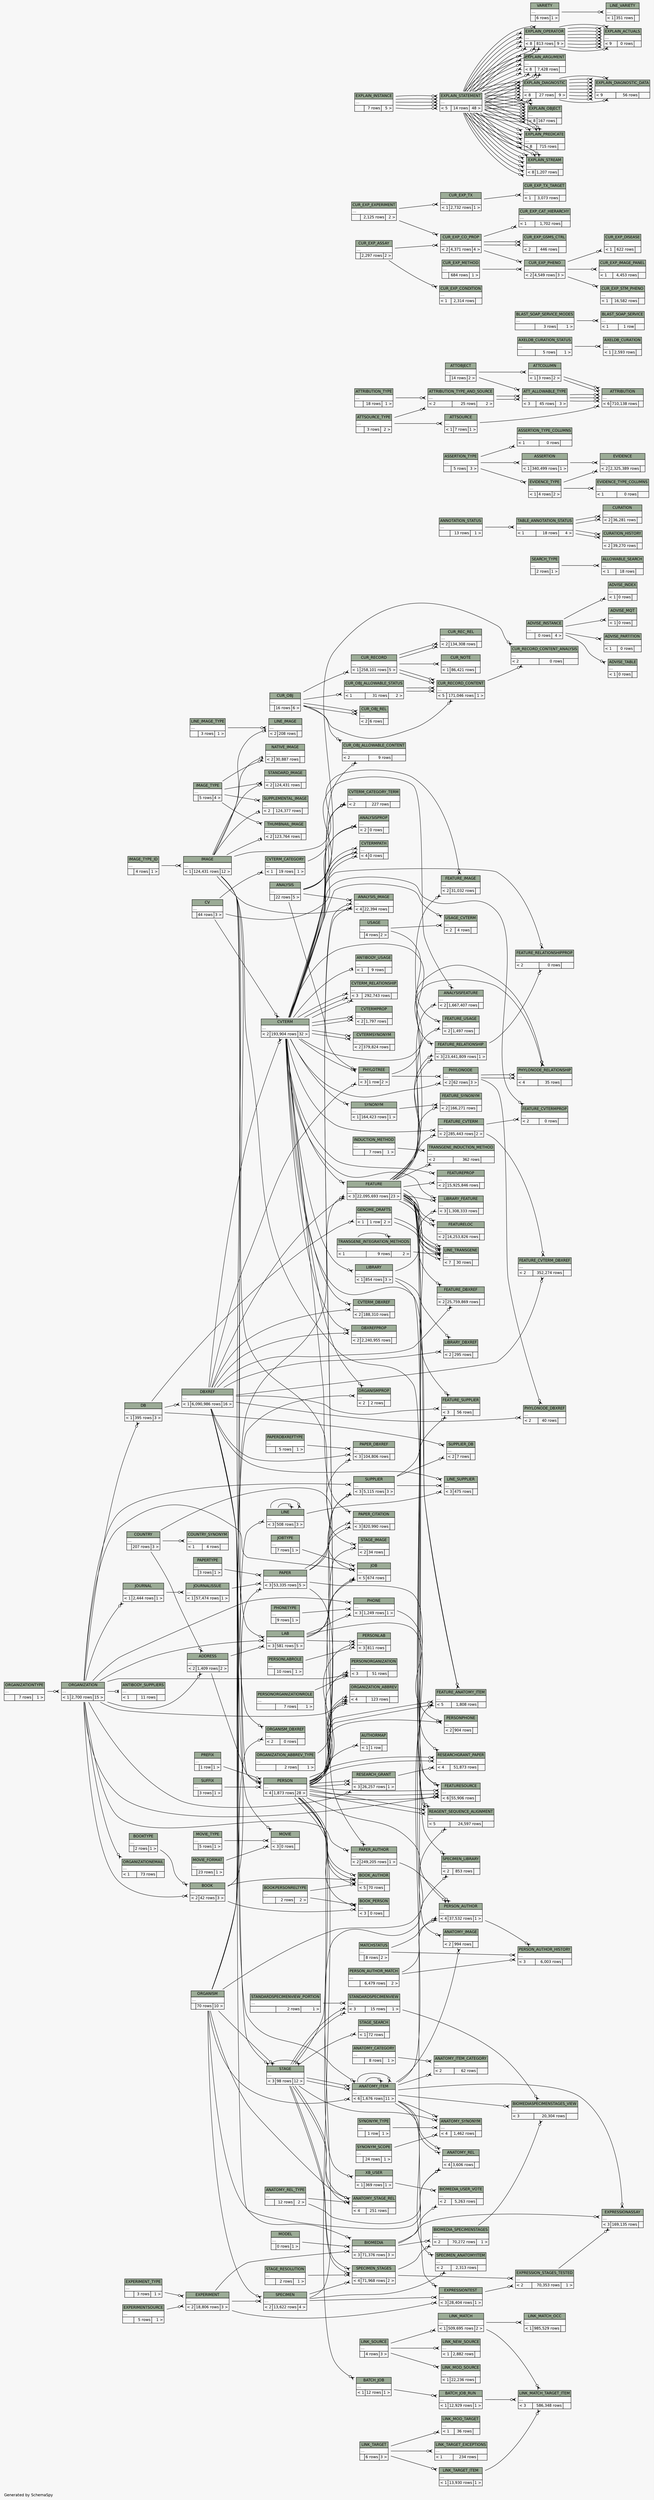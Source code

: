 // dot 2.38.0 on Windows 10 10.0
// SchemaSpy rev Unknown
digraph "largeRelationshipsDiagram" {
  graph [
    rankdir="RL"
    bgcolor="#f7f7f7"
    label="\nGenerated by SchemaSpy"
    labeljust="l"
    nodesep="0.18"
    ranksep="0.46"
    fontname="Helvetica"
    fontsize="11"
  ];
  node [
    fontname="Helvetica"
    fontsize="11"
    shape="plaintext"
  ];
  edge [
    arrowsize="0.8"
  ];
  "ADDRESS" [
    label=<
    <TABLE BORDER="0" CELLBORDER="1" CELLSPACING="0" BGCOLOR="#ffffff">
      <TR><TD COLSPAN="3" BGCOLOR="#9bab96" ALIGN="CENTER">ADDRESS</TD></TR>
      <TR><TD PORT="elipses" COLSPAN="3" ALIGN="LEFT">...</TD></TR>
      <TR><TD ALIGN="LEFT" BGCOLOR="#f7f7f7">&lt; 2</TD><TD ALIGN="RIGHT" BGCOLOR="#f7f7f7">1,409 rows</TD><TD ALIGN="RIGHT" BGCOLOR="#f7f7f7">2 &gt;</TD></TR>
    </TABLE>>
    URL="tables/ADDRESS.html"
    tooltip="ADDRESS"
  ];
  "ADVISE_INDEX" [
    label=<
    <TABLE BORDER="0" CELLBORDER="1" CELLSPACING="0" BGCOLOR="#ffffff">
      <TR><TD COLSPAN="3" BGCOLOR="#9bab96" ALIGN="CENTER">ADVISE_INDEX</TD></TR>
      <TR><TD PORT="elipses" COLSPAN="3" ALIGN="LEFT">...</TD></TR>
      <TR><TD ALIGN="LEFT" BGCOLOR="#f7f7f7">&lt; 1</TD><TD ALIGN="RIGHT" BGCOLOR="#f7f7f7">0 rows</TD><TD ALIGN="RIGHT" BGCOLOR="#f7f7f7">  </TD></TR>
    </TABLE>>
    URL="tables/ADVISE_INDEX.html"
    tooltip="ADVISE_INDEX"
  ];
  "ADVISE_INSTANCE" [
    label=<
    <TABLE BORDER="0" CELLBORDER="1" CELLSPACING="0" BGCOLOR="#ffffff">
      <TR><TD COLSPAN="3" BGCOLOR="#9bab96" ALIGN="CENTER">ADVISE_INSTANCE</TD></TR>
      <TR><TD PORT="elipses" COLSPAN="3" ALIGN="LEFT">...</TD></TR>
      <TR><TD ALIGN="LEFT" BGCOLOR="#f7f7f7">  </TD><TD ALIGN="RIGHT" BGCOLOR="#f7f7f7">0 rows</TD><TD ALIGN="RIGHT" BGCOLOR="#f7f7f7">4 &gt;</TD></TR>
    </TABLE>>
    URL="tables/ADVISE_INSTANCE.html"
    tooltip="ADVISE_INSTANCE"
  ];
  "ADVISE_MQT" [
    label=<
    <TABLE BORDER="0" CELLBORDER="1" CELLSPACING="0" BGCOLOR="#ffffff">
      <TR><TD COLSPAN="3" BGCOLOR="#9bab96" ALIGN="CENTER">ADVISE_MQT</TD></TR>
      <TR><TD PORT="elipses" COLSPAN="3" ALIGN="LEFT">...</TD></TR>
      <TR><TD ALIGN="LEFT" BGCOLOR="#f7f7f7">&lt; 1</TD><TD ALIGN="RIGHT" BGCOLOR="#f7f7f7">0 rows</TD><TD ALIGN="RIGHT" BGCOLOR="#f7f7f7">  </TD></TR>
    </TABLE>>
    URL="tables/ADVISE_MQT.html"
    tooltip="ADVISE_MQT"
  ];
  "ADVISE_PARTITION" [
    label=<
    <TABLE BORDER="0" CELLBORDER="1" CELLSPACING="0" BGCOLOR="#ffffff">
      <TR><TD COLSPAN="3" BGCOLOR="#9bab96" ALIGN="CENTER">ADVISE_PARTITION</TD></TR>
      <TR><TD PORT="elipses" COLSPAN="3" ALIGN="LEFT">...</TD></TR>
      <TR><TD ALIGN="LEFT" BGCOLOR="#f7f7f7">&lt; 1</TD><TD ALIGN="RIGHT" BGCOLOR="#f7f7f7">0 rows</TD><TD ALIGN="RIGHT" BGCOLOR="#f7f7f7">  </TD></TR>
    </TABLE>>
    URL="tables/ADVISE_PARTITION.html"
    tooltip="ADVISE_PARTITION"
  ];
  "ADVISE_TABLE" [
    label=<
    <TABLE BORDER="0" CELLBORDER="1" CELLSPACING="0" BGCOLOR="#ffffff">
      <TR><TD COLSPAN="3" BGCOLOR="#9bab96" ALIGN="CENTER">ADVISE_TABLE</TD></TR>
      <TR><TD PORT="elipses" COLSPAN="3" ALIGN="LEFT">...</TD></TR>
      <TR><TD ALIGN="LEFT" BGCOLOR="#f7f7f7">&lt; 1</TD><TD ALIGN="RIGHT" BGCOLOR="#f7f7f7">0 rows</TD><TD ALIGN="RIGHT" BGCOLOR="#f7f7f7">  </TD></TR>
    </TABLE>>
    URL="tables/ADVISE_TABLE.html"
    tooltip="ADVISE_TABLE"
  ];
  "ALLOWABLE_SEARCH" [
    label=<
    <TABLE BORDER="0" CELLBORDER="1" CELLSPACING="0" BGCOLOR="#ffffff">
      <TR><TD COLSPAN="3" BGCOLOR="#9bab96" ALIGN="CENTER">ALLOWABLE_SEARCH</TD></TR>
      <TR><TD PORT="elipses" COLSPAN="3" ALIGN="LEFT">...</TD></TR>
      <TR><TD ALIGN="LEFT" BGCOLOR="#f7f7f7">&lt; 1</TD><TD ALIGN="RIGHT" BGCOLOR="#f7f7f7">18 rows</TD><TD ALIGN="RIGHT" BGCOLOR="#f7f7f7">  </TD></TR>
    </TABLE>>
    URL="tables/ALLOWABLE_SEARCH.html"
    tooltip="ALLOWABLE_SEARCH"
  ];
  "ANALYSIS" [
    label=<
    <TABLE BORDER="0" CELLBORDER="1" CELLSPACING="0" BGCOLOR="#ffffff">
      <TR><TD COLSPAN="3" BGCOLOR="#9bab96" ALIGN="CENTER">ANALYSIS</TD></TR>
      <TR><TD PORT="elipses" COLSPAN="3" ALIGN="LEFT">...</TD></TR>
      <TR><TD ALIGN="LEFT" BGCOLOR="#f7f7f7">  </TD><TD ALIGN="RIGHT" BGCOLOR="#f7f7f7">22 rows</TD><TD ALIGN="RIGHT" BGCOLOR="#f7f7f7">5 &gt;</TD></TR>
    </TABLE>>
    URL="tables/ANALYSIS.html"
    tooltip="ANALYSIS"
  ];
  "ANALYSIS_IMAGE" [
    label=<
    <TABLE BORDER="0" CELLBORDER="1" CELLSPACING="0" BGCOLOR="#ffffff">
      <TR><TD COLSPAN="3" BGCOLOR="#9bab96" ALIGN="CENTER">ANALYSIS_IMAGE</TD></TR>
      <TR><TD PORT="elipses" COLSPAN="3" ALIGN="LEFT">...</TD></TR>
      <TR><TD ALIGN="LEFT" BGCOLOR="#f7f7f7">&lt; 4</TD><TD ALIGN="RIGHT" BGCOLOR="#f7f7f7">22,394 rows</TD><TD ALIGN="RIGHT" BGCOLOR="#f7f7f7">  </TD></TR>
    </TABLE>>
    URL="tables/ANALYSIS_IMAGE.html"
    tooltip="ANALYSIS_IMAGE"
  ];
  "ANALYSISFEATURE" [
    label=<
    <TABLE BORDER="0" CELLBORDER="1" CELLSPACING="0" BGCOLOR="#ffffff">
      <TR><TD COLSPAN="3" BGCOLOR="#9bab96" ALIGN="CENTER">ANALYSISFEATURE</TD></TR>
      <TR><TD PORT="elipses" COLSPAN="3" ALIGN="LEFT">...</TD></TR>
      <TR><TD ALIGN="LEFT" BGCOLOR="#f7f7f7">&lt; 2</TD><TD ALIGN="RIGHT" BGCOLOR="#f7f7f7">1,667,407 rows</TD><TD ALIGN="RIGHT" BGCOLOR="#f7f7f7">  </TD></TR>
    </TABLE>>
    URL="tables/ANALYSISFEATURE.html"
    tooltip="ANALYSISFEATURE"
  ];
  "ANALYSISPROP" [
    label=<
    <TABLE BORDER="0" CELLBORDER="1" CELLSPACING="0" BGCOLOR="#ffffff">
      <TR><TD COLSPAN="3" BGCOLOR="#9bab96" ALIGN="CENTER">ANALYSISPROP</TD></TR>
      <TR><TD PORT="elipses" COLSPAN="3" ALIGN="LEFT">...</TD></TR>
      <TR><TD ALIGN="LEFT" BGCOLOR="#f7f7f7">&lt; 2</TD><TD ALIGN="RIGHT" BGCOLOR="#f7f7f7">0 rows</TD><TD ALIGN="RIGHT" BGCOLOR="#f7f7f7">  </TD></TR>
    </TABLE>>
    URL="tables/ANALYSISPROP.html"
    tooltip="ANALYSISPROP"
  ];
  "ANATOMY_CATEGORY" [
    label=<
    <TABLE BORDER="0" CELLBORDER="1" CELLSPACING="0" BGCOLOR="#ffffff">
      <TR><TD COLSPAN="3" BGCOLOR="#9bab96" ALIGN="CENTER">ANATOMY_CATEGORY</TD></TR>
      <TR><TD PORT="elipses" COLSPAN="3" ALIGN="LEFT">...</TD></TR>
      <TR><TD ALIGN="LEFT" BGCOLOR="#f7f7f7">  </TD><TD ALIGN="RIGHT" BGCOLOR="#f7f7f7">8 rows</TD><TD ALIGN="RIGHT" BGCOLOR="#f7f7f7">1 &gt;</TD></TR>
    </TABLE>>
    URL="tables/ANATOMY_CATEGORY.html"
    tooltip="ANATOMY_CATEGORY"
  ];
  "ANATOMY_IMAGE" [
    label=<
    <TABLE BORDER="0" CELLBORDER="1" CELLSPACING="0" BGCOLOR="#ffffff">
      <TR><TD COLSPAN="3" BGCOLOR="#9bab96" ALIGN="CENTER">ANATOMY_IMAGE</TD></TR>
      <TR><TD PORT="elipses" COLSPAN="3" ALIGN="LEFT">...</TD></TR>
      <TR><TD ALIGN="LEFT" BGCOLOR="#f7f7f7">&lt; 2</TD><TD ALIGN="RIGHT" BGCOLOR="#f7f7f7">994 rows</TD><TD ALIGN="RIGHT" BGCOLOR="#f7f7f7">  </TD></TR>
    </TABLE>>
    URL="tables/ANATOMY_IMAGE.html"
    tooltip="ANATOMY_IMAGE"
  ];
  "ANATOMY_ITEM" [
    label=<
    <TABLE BORDER="0" CELLBORDER="1" CELLSPACING="0" BGCOLOR="#ffffff">
      <TR><TD COLSPAN="3" BGCOLOR="#9bab96" ALIGN="CENTER">ANATOMY_ITEM</TD></TR>
      <TR><TD PORT="elipses" COLSPAN="3" ALIGN="LEFT">...</TD></TR>
      <TR><TD ALIGN="LEFT" BGCOLOR="#f7f7f7">&lt; 6</TD><TD ALIGN="RIGHT" BGCOLOR="#f7f7f7">1,676 rows</TD><TD ALIGN="RIGHT" BGCOLOR="#f7f7f7">11 &gt;</TD></TR>
    </TABLE>>
    URL="tables/ANATOMY_ITEM.html"
    tooltip="ANATOMY_ITEM"
  ];
  "ANATOMY_ITEM_CATEGORY" [
    label=<
    <TABLE BORDER="0" CELLBORDER="1" CELLSPACING="0" BGCOLOR="#ffffff">
      <TR><TD COLSPAN="3" BGCOLOR="#9bab96" ALIGN="CENTER">ANATOMY_ITEM_CATEGORY</TD></TR>
      <TR><TD PORT="elipses" COLSPAN="3" ALIGN="LEFT">...</TD></TR>
      <TR><TD ALIGN="LEFT" BGCOLOR="#f7f7f7">&lt; 2</TD><TD ALIGN="RIGHT" BGCOLOR="#f7f7f7">62 rows</TD><TD ALIGN="RIGHT" BGCOLOR="#f7f7f7">  </TD></TR>
    </TABLE>>
    URL="tables/ANATOMY_ITEM_CATEGORY.html"
    tooltip="ANATOMY_ITEM_CATEGORY"
  ];
  "ANATOMY_REL" [
    label=<
    <TABLE BORDER="0" CELLBORDER="1" CELLSPACING="0" BGCOLOR="#ffffff">
      <TR><TD COLSPAN="3" BGCOLOR="#9bab96" ALIGN="CENTER">ANATOMY_REL</TD></TR>
      <TR><TD PORT="elipses" COLSPAN="3" ALIGN="LEFT">...</TD></TR>
      <TR><TD ALIGN="LEFT" BGCOLOR="#f7f7f7">&lt; 4</TD><TD ALIGN="RIGHT" BGCOLOR="#f7f7f7">3,606 rows</TD><TD ALIGN="RIGHT" BGCOLOR="#f7f7f7">  </TD></TR>
    </TABLE>>
    URL="tables/ANATOMY_REL.html"
    tooltip="ANATOMY_REL"
  ];
  "ANATOMY_REL_TYPE" [
    label=<
    <TABLE BORDER="0" CELLBORDER="1" CELLSPACING="0" BGCOLOR="#ffffff">
      <TR><TD COLSPAN="3" BGCOLOR="#9bab96" ALIGN="CENTER">ANATOMY_REL_TYPE</TD></TR>
      <TR><TD PORT="elipses" COLSPAN="3" ALIGN="LEFT">...</TD></TR>
      <TR><TD ALIGN="LEFT" BGCOLOR="#f7f7f7">  </TD><TD ALIGN="RIGHT" BGCOLOR="#f7f7f7">12 rows</TD><TD ALIGN="RIGHT" BGCOLOR="#f7f7f7">2 &gt;</TD></TR>
    </TABLE>>
    URL="tables/ANATOMY_REL_TYPE.html"
    tooltip="ANATOMY_REL_TYPE"
  ];
  "ANATOMY_STAGE_REL" [
    label=<
    <TABLE BORDER="0" CELLBORDER="1" CELLSPACING="0" BGCOLOR="#ffffff">
      <TR><TD COLSPAN="3" BGCOLOR="#9bab96" ALIGN="CENTER">ANATOMY_STAGE_REL</TD></TR>
      <TR><TD PORT="elipses" COLSPAN="3" ALIGN="LEFT">...</TD></TR>
      <TR><TD ALIGN="LEFT" BGCOLOR="#f7f7f7">&lt; 4</TD><TD ALIGN="RIGHT" BGCOLOR="#f7f7f7">251 rows</TD><TD ALIGN="RIGHT" BGCOLOR="#f7f7f7">  </TD></TR>
    </TABLE>>
    URL="tables/ANATOMY_STAGE_REL.html"
    tooltip="ANATOMY_STAGE_REL"
  ];
  "ANATOMY_SYNONYM" [
    label=<
    <TABLE BORDER="0" CELLBORDER="1" CELLSPACING="0" BGCOLOR="#ffffff">
      <TR><TD COLSPAN="3" BGCOLOR="#9bab96" ALIGN="CENTER">ANATOMY_SYNONYM</TD></TR>
      <TR><TD PORT="elipses" COLSPAN="3" ALIGN="LEFT">...</TD></TR>
      <TR><TD ALIGN="LEFT" BGCOLOR="#f7f7f7">&lt; 4</TD><TD ALIGN="RIGHT" BGCOLOR="#f7f7f7">1,462 rows</TD><TD ALIGN="RIGHT" BGCOLOR="#f7f7f7">  </TD></TR>
    </TABLE>>
    URL="tables/ANATOMY_SYNONYM.html"
    tooltip="ANATOMY_SYNONYM"
  ];
  "ANNOTATION_STATUS" [
    label=<
    <TABLE BORDER="0" CELLBORDER="1" CELLSPACING="0" BGCOLOR="#ffffff">
      <TR><TD COLSPAN="3" BGCOLOR="#9bab96" ALIGN="CENTER">ANNOTATION_STATUS</TD></TR>
      <TR><TD PORT="elipses" COLSPAN="3" ALIGN="LEFT">...</TD></TR>
      <TR><TD ALIGN="LEFT" BGCOLOR="#f7f7f7">  </TD><TD ALIGN="RIGHT" BGCOLOR="#f7f7f7">13 rows</TD><TD ALIGN="RIGHT" BGCOLOR="#f7f7f7">1 &gt;</TD></TR>
    </TABLE>>
    URL="tables/ANNOTATION_STATUS.html"
    tooltip="ANNOTATION_STATUS"
  ];
  "ANTIBODY_SUPPLIERS" [
    label=<
    <TABLE BORDER="0" CELLBORDER="1" CELLSPACING="0" BGCOLOR="#ffffff">
      <TR><TD COLSPAN="3" BGCOLOR="#9bab96" ALIGN="CENTER">ANTIBODY_SUPPLIERS</TD></TR>
      <TR><TD PORT="elipses" COLSPAN="3" ALIGN="LEFT">...</TD></TR>
      <TR><TD ALIGN="LEFT" BGCOLOR="#f7f7f7">&lt; 1</TD><TD ALIGN="RIGHT" BGCOLOR="#f7f7f7">11 rows</TD><TD ALIGN="RIGHT" BGCOLOR="#f7f7f7">  </TD></TR>
    </TABLE>>
    URL="tables/ANTIBODY_SUPPLIERS.html"
    tooltip="ANTIBODY_SUPPLIERS"
  ];
  "ANTIBODY_USAGE" [
    label=<
    <TABLE BORDER="0" CELLBORDER="1" CELLSPACING="0" BGCOLOR="#ffffff">
      <TR><TD COLSPAN="3" BGCOLOR="#9bab96" ALIGN="CENTER">ANTIBODY_USAGE</TD></TR>
      <TR><TD PORT="elipses" COLSPAN="3" ALIGN="LEFT">...</TD></TR>
      <TR><TD ALIGN="LEFT" BGCOLOR="#f7f7f7">&lt; 1</TD><TD ALIGN="RIGHT" BGCOLOR="#f7f7f7">9 rows</TD><TD ALIGN="RIGHT" BGCOLOR="#f7f7f7">  </TD></TR>
    </TABLE>>
    URL="tables/ANTIBODY_USAGE.html"
    tooltip="ANTIBODY_USAGE"
  ];
  "ASSERTION" [
    label=<
    <TABLE BORDER="0" CELLBORDER="1" CELLSPACING="0" BGCOLOR="#ffffff">
      <TR><TD COLSPAN="3" BGCOLOR="#9bab96" ALIGN="CENTER">ASSERTION</TD></TR>
      <TR><TD PORT="elipses" COLSPAN="3" ALIGN="LEFT">...</TD></TR>
      <TR><TD ALIGN="LEFT" BGCOLOR="#f7f7f7">&lt; 1</TD><TD ALIGN="RIGHT" BGCOLOR="#f7f7f7">340,499 rows</TD><TD ALIGN="RIGHT" BGCOLOR="#f7f7f7">1 &gt;</TD></TR>
    </TABLE>>
    URL="tables/ASSERTION.html"
    tooltip="ASSERTION"
  ];
  "ASSERTION_TYPE" [
    label=<
    <TABLE BORDER="0" CELLBORDER="1" CELLSPACING="0" BGCOLOR="#ffffff">
      <TR><TD COLSPAN="3" BGCOLOR="#9bab96" ALIGN="CENTER">ASSERTION_TYPE</TD></TR>
      <TR><TD PORT="elipses" COLSPAN="3" ALIGN="LEFT">...</TD></TR>
      <TR><TD ALIGN="LEFT" BGCOLOR="#f7f7f7">  </TD><TD ALIGN="RIGHT" BGCOLOR="#f7f7f7">5 rows</TD><TD ALIGN="RIGHT" BGCOLOR="#f7f7f7">3 &gt;</TD></TR>
    </TABLE>>
    URL="tables/ASSERTION_TYPE.html"
    tooltip="ASSERTION_TYPE"
  ];
  "ASSERTION_TYPE_COLUMNS" [
    label=<
    <TABLE BORDER="0" CELLBORDER="1" CELLSPACING="0" BGCOLOR="#ffffff">
      <TR><TD COLSPAN="3" BGCOLOR="#9bab96" ALIGN="CENTER">ASSERTION_TYPE_COLUMNS</TD></TR>
      <TR><TD PORT="elipses" COLSPAN="3" ALIGN="LEFT">...</TD></TR>
      <TR><TD ALIGN="LEFT" BGCOLOR="#f7f7f7">&lt; 1</TD><TD ALIGN="RIGHT" BGCOLOR="#f7f7f7">0 rows</TD><TD ALIGN="RIGHT" BGCOLOR="#f7f7f7">  </TD></TR>
    </TABLE>>
    URL="tables/ASSERTION_TYPE_COLUMNS.html"
    tooltip="ASSERTION_TYPE_COLUMNS"
  ];
  "ATT_ALLOWABLE_TYPE" [
    label=<
    <TABLE BORDER="0" CELLBORDER="1" CELLSPACING="0" BGCOLOR="#ffffff">
      <TR><TD COLSPAN="3" BGCOLOR="#9bab96" ALIGN="CENTER">ATT_ALLOWABLE_TYPE</TD></TR>
      <TR><TD PORT="elipses" COLSPAN="3" ALIGN="LEFT">...</TD></TR>
      <TR><TD ALIGN="LEFT" BGCOLOR="#f7f7f7">&lt; 3</TD><TD ALIGN="RIGHT" BGCOLOR="#f7f7f7">45 rows</TD><TD ALIGN="RIGHT" BGCOLOR="#f7f7f7">3 &gt;</TD></TR>
    </TABLE>>
    URL="tables/ATT_ALLOWABLE_TYPE.html"
    tooltip="ATT_ALLOWABLE_TYPE"
  ];
  "ATTCOLUMN" [
    label=<
    <TABLE BORDER="0" CELLBORDER="1" CELLSPACING="0" BGCOLOR="#ffffff">
      <TR><TD COLSPAN="3" BGCOLOR="#9bab96" ALIGN="CENTER">ATTCOLUMN</TD></TR>
      <TR><TD PORT="elipses" COLSPAN="3" ALIGN="LEFT">...</TD></TR>
      <TR><TD ALIGN="LEFT" BGCOLOR="#f7f7f7">&lt; 1</TD><TD ALIGN="RIGHT" BGCOLOR="#f7f7f7">3 rows</TD><TD ALIGN="RIGHT" BGCOLOR="#f7f7f7">2 &gt;</TD></TR>
    </TABLE>>
    URL="tables/ATTCOLUMN.html"
    tooltip="ATTCOLUMN"
  ];
  "ATTOBJECT" [
    label=<
    <TABLE BORDER="0" CELLBORDER="1" CELLSPACING="0" BGCOLOR="#ffffff">
      <TR><TD COLSPAN="3" BGCOLOR="#9bab96" ALIGN="CENTER">ATTOBJECT</TD></TR>
      <TR><TD PORT="elipses" COLSPAN="3" ALIGN="LEFT">...</TD></TR>
      <TR><TD ALIGN="LEFT" BGCOLOR="#f7f7f7">  </TD><TD ALIGN="RIGHT" BGCOLOR="#f7f7f7">14 rows</TD><TD ALIGN="RIGHT" BGCOLOR="#f7f7f7">2 &gt;</TD></TR>
    </TABLE>>
    URL="tables/ATTOBJECT.html"
    tooltip="ATTOBJECT"
  ];
  "ATTRIBUTION" [
    label=<
    <TABLE BORDER="0" CELLBORDER="1" CELLSPACING="0" BGCOLOR="#ffffff">
      <TR><TD COLSPAN="3" BGCOLOR="#9bab96" ALIGN="CENTER">ATTRIBUTION</TD></TR>
      <TR><TD PORT="elipses" COLSPAN="3" ALIGN="LEFT">...</TD></TR>
      <TR><TD ALIGN="LEFT" BGCOLOR="#f7f7f7">&lt; 6</TD><TD ALIGN="RIGHT" BGCOLOR="#f7f7f7">710,138 rows</TD><TD ALIGN="RIGHT" BGCOLOR="#f7f7f7">  </TD></TR>
    </TABLE>>
    URL="tables/ATTRIBUTION.html"
    tooltip="ATTRIBUTION"
  ];
  "ATTRIBUTION_TYPE" [
    label=<
    <TABLE BORDER="0" CELLBORDER="1" CELLSPACING="0" BGCOLOR="#ffffff">
      <TR><TD COLSPAN="3" BGCOLOR="#9bab96" ALIGN="CENTER">ATTRIBUTION_TYPE</TD></TR>
      <TR><TD PORT="elipses" COLSPAN="3" ALIGN="LEFT">...</TD></TR>
      <TR><TD ALIGN="LEFT" BGCOLOR="#f7f7f7">  </TD><TD ALIGN="RIGHT" BGCOLOR="#f7f7f7">18 rows</TD><TD ALIGN="RIGHT" BGCOLOR="#f7f7f7">1 &gt;</TD></TR>
    </TABLE>>
    URL="tables/ATTRIBUTION_TYPE.html"
    tooltip="ATTRIBUTION_TYPE"
  ];
  "ATTRIBUTION_TYPE_AND_SOURCE" [
    label=<
    <TABLE BORDER="0" CELLBORDER="1" CELLSPACING="0" BGCOLOR="#ffffff">
      <TR><TD COLSPAN="3" BGCOLOR="#9bab96" ALIGN="CENTER">ATTRIBUTION_TYPE_AND_SOURCE</TD></TR>
      <TR><TD PORT="elipses" COLSPAN="3" ALIGN="LEFT">...</TD></TR>
      <TR><TD ALIGN="LEFT" BGCOLOR="#f7f7f7">&lt; 2</TD><TD ALIGN="RIGHT" BGCOLOR="#f7f7f7">25 rows</TD><TD ALIGN="RIGHT" BGCOLOR="#f7f7f7">2 &gt;</TD></TR>
    </TABLE>>
    URL="tables/ATTRIBUTION_TYPE_AND_SOURCE.html"
    tooltip="ATTRIBUTION_TYPE_AND_SOURCE"
  ];
  "ATTSOURCE" [
    label=<
    <TABLE BORDER="0" CELLBORDER="1" CELLSPACING="0" BGCOLOR="#ffffff">
      <TR><TD COLSPAN="3" BGCOLOR="#9bab96" ALIGN="CENTER">ATTSOURCE</TD></TR>
      <TR><TD PORT="elipses" COLSPAN="3" ALIGN="LEFT">...</TD></TR>
      <TR><TD ALIGN="LEFT" BGCOLOR="#f7f7f7">&lt; 1</TD><TD ALIGN="RIGHT" BGCOLOR="#f7f7f7">7 rows</TD><TD ALIGN="RIGHT" BGCOLOR="#f7f7f7">1 &gt;</TD></TR>
    </TABLE>>
    URL="tables/ATTSOURCE.html"
    tooltip="ATTSOURCE"
  ];
  "ATTSOURCE_TYPE" [
    label=<
    <TABLE BORDER="0" CELLBORDER="1" CELLSPACING="0" BGCOLOR="#ffffff">
      <TR><TD COLSPAN="3" BGCOLOR="#9bab96" ALIGN="CENTER">ATTSOURCE_TYPE</TD></TR>
      <TR><TD PORT="elipses" COLSPAN="3" ALIGN="LEFT">...</TD></TR>
      <TR><TD ALIGN="LEFT" BGCOLOR="#f7f7f7">  </TD><TD ALIGN="RIGHT" BGCOLOR="#f7f7f7">3 rows</TD><TD ALIGN="RIGHT" BGCOLOR="#f7f7f7">2 &gt;</TD></TR>
    </TABLE>>
    URL="tables/ATTSOURCE_TYPE.html"
    tooltip="ATTSOURCE_TYPE"
  ];
  "AUTHORMAP" [
    label=<
    <TABLE BORDER="0" CELLBORDER="1" CELLSPACING="0" BGCOLOR="#ffffff">
      <TR><TD COLSPAN="3" BGCOLOR="#9bab96" ALIGN="CENTER">AUTHORMAP</TD></TR>
      <TR><TD PORT="elipses" COLSPAN="3" ALIGN="LEFT">...</TD></TR>
      <TR><TD ALIGN="LEFT" BGCOLOR="#f7f7f7">&lt; 1</TD><TD ALIGN="RIGHT" BGCOLOR="#f7f7f7">1 row</TD><TD ALIGN="RIGHT" BGCOLOR="#f7f7f7">  </TD></TR>
    </TABLE>>
    URL="tables/AUTHORMAP.html"
    tooltip="AUTHORMAP"
  ];
  "AXELDB_CURATION" [
    label=<
    <TABLE BORDER="0" CELLBORDER="1" CELLSPACING="0" BGCOLOR="#ffffff">
      <TR><TD COLSPAN="3" BGCOLOR="#9bab96" ALIGN="CENTER">AXELDB_CURATION</TD></TR>
      <TR><TD PORT="elipses" COLSPAN="3" ALIGN="LEFT">...</TD></TR>
      <TR><TD ALIGN="LEFT" BGCOLOR="#f7f7f7">&lt; 1</TD><TD ALIGN="RIGHT" BGCOLOR="#f7f7f7">2,593 rows</TD><TD ALIGN="RIGHT" BGCOLOR="#f7f7f7">  </TD></TR>
    </TABLE>>
    URL="tables/AXELDB_CURATION.html"
    tooltip="AXELDB_CURATION"
  ];
  "AXELDB_CURATION_STATUS" [
    label=<
    <TABLE BORDER="0" CELLBORDER="1" CELLSPACING="0" BGCOLOR="#ffffff">
      <TR><TD COLSPAN="3" BGCOLOR="#9bab96" ALIGN="CENTER">AXELDB_CURATION_STATUS</TD></TR>
      <TR><TD PORT="elipses" COLSPAN="3" ALIGN="LEFT">...</TD></TR>
      <TR><TD ALIGN="LEFT" BGCOLOR="#f7f7f7">  </TD><TD ALIGN="RIGHT" BGCOLOR="#f7f7f7">5 rows</TD><TD ALIGN="RIGHT" BGCOLOR="#f7f7f7">1 &gt;</TD></TR>
    </TABLE>>
    URL="tables/AXELDB_CURATION_STATUS.html"
    tooltip="AXELDB_CURATION_STATUS"
  ];
  "BATCH_JOB" [
    label=<
    <TABLE BORDER="0" CELLBORDER="1" CELLSPACING="0" BGCOLOR="#ffffff">
      <TR><TD COLSPAN="3" BGCOLOR="#9bab96" ALIGN="CENTER">BATCH_JOB</TD></TR>
      <TR><TD PORT="elipses" COLSPAN="3" ALIGN="LEFT">...</TD></TR>
      <TR><TD ALIGN="LEFT" BGCOLOR="#f7f7f7">&lt; 1</TD><TD ALIGN="RIGHT" BGCOLOR="#f7f7f7">12 rows</TD><TD ALIGN="RIGHT" BGCOLOR="#f7f7f7">1 &gt;</TD></TR>
    </TABLE>>
    URL="tables/BATCH_JOB.html"
    tooltip="BATCH_JOB"
  ];
  "BATCH_JOB_RUN" [
    label=<
    <TABLE BORDER="0" CELLBORDER="1" CELLSPACING="0" BGCOLOR="#ffffff">
      <TR><TD COLSPAN="3" BGCOLOR="#9bab96" ALIGN="CENTER">BATCH_JOB_RUN</TD></TR>
      <TR><TD PORT="elipses" COLSPAN="3" ALIGN="LEFT">...</TD></TR>
      <TR><TD ALIGN="LEFT" BGCOLOR="#f7f7f7">&lt; 1</TD><TD ALIGN="RIGHT" BGCOLOR="#f7f7f7">12,929 rows</TD><TD ALIGN="RIGHT" BGCOLOR="#f7f7f7">1 &gt;</TD></TR>
    </TABLE>>
    URL="tables/BATCH_JOB_RUN.html"
    tooltip="BATCH_JOB_RUN"
  ];
  "BIOMEDIA" [
    label=<
    <TABLE BORDER="0" CELLBORDER="1" CELLSPACING="0" BGCOLOR="#ffffff">
      <TR><TD COLSPAN="3" BGCOLOR="#9bab96" ALIGN="CENTER">BIOMEDIA</TD></TR>
      <TR><TD PORT="elipses" COLSPAN="3" ALIGN="LEFT">...</TD></TR>
      <TR><TD ALIGN="LEFT" BGCOLOR="#f7f7f7">&lt; 3</TD><TD ALIGN="RIGHT" BGCOLOR="#f7f7f7">71,376 rows</TD><TD ALIGN="RIGHT" BGCOLOR="#f7f7f7">3 &gt;</TD></TR>
    </TABLE>>
    URL="tables/BIOMEDIA.html"
    tooltip="BIOMEDIA"
  ];
  "BIOMEDIA_SPECIMENSTAGES" [
    label=<
    <TABLE BORDER="0" CELLBORDER="1" CELLSPACING="0" BGCOLOR="#ffffff">
      <TR><TD COLSPAN="3" BGCOLOR="#9bab96" ALIGN="CENTER">BIOMEDIA_SPECIMENSTAGES</TD></TR>
      <TR><TD PORT="elipses" COLSPAN="3" ALIGN="LEFT">...</TD></TR>
      <TR><TD ALIGN="LEFT" BGCOLOR="#f7f7f7">&lt; 2</TD><TD ALIGN="RIGHT" BGCOLOR="#f7f7f7">70,272 rows</TD><TD ALIGN="RIGHT" BGCOLOR="#f7f7f7">1 &gt;</TD></TR>
    </TABLE>>
    URL="tables/BIOMEDIA_SPECIMENSTAGES.html"
    tooltip="BIOMEDIA_SPECIMENSTAGES"
  ];
  "BIOMEDIA_USER_VOTE" [
    label=<
    <TABLE BORDER="0" CELLBORDER="1" CELLSPACING="0" BGCOLOR="#ffffff">
      <TR><TD COLSPAN="3" BGCOLOR="#9bab96" ALIGN="CENTER">BIOMEDIA_USER_VOTE</TD></TR>
      <TR><TD PORT="elipses" COLSPAN="3" ALIGN="LEFT">...</TD></TR>
      <TR><TD ALIGN="LEFT" BGCOLOR="#f7f7f7">&lt; 2</TD><TD ALIGN="RIGHT" BGCOLOR="#f7f7f7">5,263 rows</TD><TD ALIGN="RIGHT" BGCOLOR="#f7f7f7">  </TD></TR>
    </TABLE>>
    URL="tables/BIOMEDIA_USER_VOTE.html"
    tooltip="BIOMEDIA_USER_VOTE"
  ];
  "BIOMEDIASPECIMENSTAGES_VIEW" [
    label=<
    <TABLE BORDER="0" CELLBORDER="1" CELLSPACING="0" BGCOLOR="#ffffff">
      <TR><TD COLSPAN="3" BGCOLOR="#9bab96" ALIGN="CENTER">BIOMEDIASPECIMENSTAGES_VIEW</TD></TR>
      <TR><TD PORT="elipses" COLSPAN="3" ALIGN="LEFT">...</TD></TR>
      <TR><TD ALIGN="LEFT" BGCOLOR="#f7f7f7">&lt; 3</TD><TD ALIGN="RIGHT" BGCOLOR="#f7f7f7">20,304 rows</TD><TD ALIGN="RIGHT" BGCOLOR="#f7f7f7">  </TD></TR>
    </TABLE>>
    URL="tables/BIOMEDIASPECIMENSTAGES_VIEW.html"
    tooltip="BIOMEDIASPECIMENSTAGES_VIEW"
  ];
  "BLAST_SOAP_SERVICE" [
    label=<
    <TABLE BORDER="0" CELLBORDER="1" CELLSPACING="0" BGCOLOR="#ffffff">
      <TR><TD COLSPAN="3" BGCOLOR="#9bab96" ALIGN="CENTER">BLAST_SOAP_SERVICE</TD></TR>
      <TR><TD PORT="elipses" COLSPAN="3" ALIGN="LEFT">...</TD></TR>
      <TR><TD ALIGN="LEFT" BGCOLOR="#f7f7f7">&lt; 1</TD><TD ALIGN="RIGHT" BGCOLOR="#f7f7f7">1 row</TD><TD ALIGN="RIGHT" BGCOLOR="#f7f7f7">  </TD></TR>
    </TABLE>>
    URL="tables/BLAST_SOAP_SERVICE.html"
    tooltip="BLAST_SOAP_SERVICE"
  ];
  "BLAST_SOAP_SERVICE_MODES" [
    label=<
    <TABLE BORDER="0" CELLBORDER="1" CELLSPACING="0" BGCOLOR="#ffffff">
      <TR><TD COLSPAN="3" BGCOLOR="#9bab96" ALIGN="CENTER">BLAST_SOAP_SERVICE_MODES</TD></TR>
      <TR><TD PORT="elipses" COLSPAN="3" ALIGN="LEFT">...</TD></TR>
      <TR><TD ALIGN="LEFT" BGCOLOR="#f7f7f7">  </TD><TD ALIGN="RIGHT" BGCOLOR="#f7f7f7">3 rows</TD><TD ALIGN="RIGHT" BGCOLOR="#f7f7f7">1 &gt;</TD></TR>
    </TABLE>>
    URL="tables/BLAST_SOAP_SERVICE_MODES.html"
    tooltip="BLAST_SOAP_SERVICE_MODES"
  ];
  "BOOK" [
    label=<
    <TABLE BORDER="0" CELLBORDER="1" CELLSPACING="0" BGCOLOR="#ffffff">
      <TR><TD COLSPAN="3" BGCOLOR="#9bab96" ALIGN="CENTER">BOOK</TD></TR>
      <TR><TD PORT="elipses" COLSPAN="3" ALIGN="LEFT">...</TD></TR>
      <TR><TD ALIGN="LEFT" BGCOLOR="#f7f7f7">&lt; 2</TD><TD ALIGN="RIGHT" BGCOLOR="#f7f7f7">42 rows</TD><TD ALIGN="RIGHT" BGCOLOR="#f7f7f7">3 &gt;</TD></TR>
    </TABLE>>
    URL="tables/BOOK.html"
    tooltip="BOOK"
  ];
  "BOOK_AUTHOR" [
    label=<
    <TABLE BORDER="0" CELLBORDER="1" CELLSPACING="0" BGCOLOR="#ffffff">
      <TR><TD COLSPAN="3" BGCOLOR="#9bab96" ALIGN="CENTER">BOOK_AUTHOR</TD></TR>
      <TR><TD PORT="elipses" COLSPAN="3" ALIGN="LEFT">...</TD></TR>
      <TR><TD ALIGN="LEFT" BGCOLOR="#f7f7f7">&lt; 5</TD><TD ALIGN="RIGHT" BGCOLOR="#f7f7f7">70 rows</TD><TD ALIGN="RIGHT" BGCOLOR="#f7f7f7">  </TD></TR>
    </TABLE>>
    URL="tables/BOOK_AUTHOR.html"
    tooltip="BOOK_AUTHOR"
  ];
  "BOOK_PERSON" [
    label=<
    <TABLE BORDER="0" CELLBORDER="1" CELLSPACING="0" BGCOLOR="#ffffff">
      <TR><TD COLSPAN="3" BGCOLOR="#9bab96" ALIGN="CENTER">BOOK_PERSON</TD></TR>
      <TR><TD PORT="elipses" COLSPAN="3" ALIGN="LEFT">...</TD></TR>
      <TR><TD ALIGN="LEFT" BGCOLOR="#f7f7f7">&lt; 3</TD><TD ALIGN="RIGHT" BGCOLOR="#f7f7f7">0 rows</TD><TD ALIGN="RIGHT" BGCOLOR="#f7f7f7">  </TD></TR>
    </TABLE>>
    URL="tables/BOOK_PERSON.html"
    tooltip="BOOK_PERSON"
  ];
  "BOOKPERSONRELTYPE" [
    label=<
    <TABLE BORDER="0" CELLBORDER="1" CELLSPACING="0" BGCOLOR="#ffffff">
      <TR><TD COLSPAN="3" BGCOLOR="#9bab96" ALIGN="CENTER">BOOKPERSONRELTYPE</TD></TR>
      <TR><TD PORT="elipses" COLSPAN="3" ALIGN="LEFT">...</TD></TR>
      <TR><TD ALIGN="LEFT" BGCOLOR="#f7f7f7">  </TD><TD ALIGN="RIGHT" BGCOLOR="#f7f7f7">2 rows</TD><TD ALIGN="RIGHT" BGCOLOR="#f7f7f7">2 &gt;</TD></TR>
    </TABLE>>
    URL="tables/BOOKPERSONRELTYPE.html"
    tooltip="BOOKPERSONRELTYPE"
  ];
  "BOOKTYPE" [
    label=<
    <TABLE BORDER="0" CELLBORDER="1" CELLSPACING="0" BGCOLOR="#ffffff">
      <TR><TD COLSPAN="3" BGCOLOR="#9bab96" ALIGN="CENTER">BOOKTYPE</TD></TR>
      <TR><TD PORT="elipses" COLSPAN="3" ALIGN="LEFT">...</TD></TR>
      <TR><TD ALIGN="LEFT" BGCOLOR="#f7f7f7">  </TD><TD ALIGN="RIGHT" BGCOLOR="#f7f7f7">2 rows</TD><TD ALIGN="RIGHT" BGCOLOR="#f7f7f7">1 &gt;</TD></TR>
    </TABLE>>
    URL="tables/BOOKTYPE.html"
    tooltip="BOOKTYPE"
  ];
  "COUNTRY" [
    label=<
    <TABLE BORDER="0" CELLBORDER="1" CELLSPACING="0" BGCOLOR="#ffffff">
      <TR><TD COLSPAN="3" BGCOLOR="#9bab96" ALIGN="CENTER">COUNTRY</TD></TR>
      <TR><TD PORT="elipses" COLSPAN="3" ALIGN="LEFT">...</TD></TR>
      <TR><TD ALIGN="LEFT" BGCOLOR="#f7f7f7">  </TD><TD ALIGN="RIGHT" BGCOLOR="#f7f7f7">207 rows</TD><TD ALIGN="RIGHT" BGCOLOR="#f7f7f7">3 &gt;</TD></TR>
    </TABLE>>
    URL="tables/COUNTRY.html"
    tooltip="COUNTRY"
  ];
  "COUNTRY_SYNONYM" [
    label=<
    <TABLE BORDER="0" CELLBORDER="1" CELLSPACING="0" BGCOLOR="#ffffff">
      <TR><TD COLSPAN="3" BGCOLOR="#9bab96" ALIGN="CENTER">COUNTRY_SYNONYM</TD></TR>
      <TR><TD PORT="elipses" COLSPAN="3" ALIGN="LEFT">...</TD></TR>
      <TR><TD ALIGN="LEFT" BGCOLOR="#f7f7f7">&lt; 1</TD><TD ALIGN="RIGHT" BGCOLOR="#f7f7f7">4 rows</TD><TD ALIGN="RIGHT" BGCOLOR="#f7f7f7">  </TD></TR>
    </TABLE>>
    URL="tables/COUNTRY_SYNONYM.html"
    tooltip="COUNTRY_SYNONYM"
  ];
  "CUR_EXP_ASSAY" [
    label=<
    <TABLE BORDER="0" CELLBORDER="1" CELLSPACING="0" BGCOLOR="#ffffff">
      <TR><TD COLSPAN="3" BGCOLOR="#9bab96" ALIGN="CENTER">CUR_EXP_ASSAY</TD></TR>
      <TR><TD PORT="elipses" COLSPAN="3" ALIGN="LEFT">...</TD></TR>
      <TR><TD ALIGN="LEFT" BGCOLOR="#f7f7f7">  </TD><TD ALIGN="RIGHT" BGCOLOR="#f7f7f7">2,297 rows</TD><TD ALIGN="RIGHT" BGCOLOR="#f7f7f7">2 &gt;</TD></TR>
    </TABLE>>
    URL="tables/CUR_EXP_ASSAY.html"
    tooltip="CUR_EXP_ASSAY"
  ];
  "CUR_EXP_CAT_HIERARCHY" [
    label=<
    <TABLE BORDER="0" CELLBORDER="1" CELLSPACING="0" BGCOLOR="#ffffff">
      <TR><TD COLSPAN="3" BGCOLOR="#9bab96" ALIGN="CENTER">CUR_EXP_CAT_HIERARCHY</TD></TR>
      <TR><TD PORT="elipses" COLSPAN="3" ALIGN="LEFT">...</TD></TR>
      <TR><TD ALIGN="LEFT" BGCOLOR="#f7f7f7">&lt; 1</TD><TD ALIGN="RIGHT" BGCOLOR="#f7f7f7">1,702 rows</TD><TD ALIGN="RIGHT" BGCOLOR="#f7f7f7">  </TD></TR>
    </TABLE>>
    URL="tables/CUR_EXP_CAT_HIERARCHY.html"
    tooltip="CUR_EXP_CAT_HIERARCHY"
  ];
  "CUR_EXP_CO_PROP" [
    label=<
    <TABLE BORDER="0" CELLBORDER="1" CELLSPACING="0" BGCOLOR="#ffffff">
      <TR><TD COLSPAN="3" BGCOLOR="#9bab96" ALIGN="CENTER">CUR_EXP_CO_PROP</TD></TR>
      <TR><TD PORT="elipses" COLSPAN="3" ALIGN="LEFT">...</TD></TR>
      <TR><TD ALIGN="LEFT" BGCOLOR="#f7f7f7">&lt; 2</TD><TD ALIGN="RIGHT" BGCOLOR="#f7f7f7">4,371 rows</TD><TD ALIGN="RIGHT" BGCOLOR="#f7f7f7">4 &gt;</TD></TR>
    </TABLE>>
    URL="tables/CUR_EXP_CO_PROP.html"
    tooltip="CUR_EXP_CO_PROP"
  ];
  "CUR_EXP_CONDITION" [
    label=<
    <TABLE BORDER="0" CELLBORDER="1" CELLSPACING="0" BGCOLOR="#ffffff">
      <TR><TD COLSPAN="3" BGCOLOR="#9bab96" ALIGN="CENTER">CUR_EXP_CONDITION</TD></TR>
      <TR><TD PORT="elipses" COLSPAN="3" ALIGN="LEFT">...</TD></TR>
      <TR><TD ALIGN="LEFT" BGCOLOR="#f7f7f7">&lt; 1</TD><TD ALIGN="RIGHT" BGCOLOR="#f7f7f7">2,314 rows</TD><TD ALIGN="RIGHT" BGCOLOR="#f7f7f7">  </TD></TR>
    </TABLE>>
    URL="tables/CUR_EXP_CONDITION.html"
    tooltip="CUR_EXP_CONDITION"
  ];
  "CUR_EXP_DISEASE" [
    label=<
    <TABLE BORDER="0" CELLBORDER="1" CELLSPACING="0" BGCOLOR="#ffffff">
      <TR><TD COLSPAN="3" BGCOLOR="#9bab96" ALIGN="CENTER">CUR_EXP_DISEASE</TD></TR>
      <TR><TD PORT="elipses" COLSPAN="3" ALIGN="LEFT">...</TD></TR>
      <TR><TD ALIGN="LEFT" BGCOLOR="#f7f7f7">&lt; 1</TD><TD ALIGN="RIGHT" BGCOLOR="#f7f7f7">622 rows</TD><TD ALIGN="RIGHT" BGCOLOR="#f7f7f7">  </TD></TR>
    </TABLE>>
    URL="tables/CUR_EXP_DISEASE.html"
    tooltip="CUR_EXP_DISEASE"
  ];
  "CUR_EXP_EXPERIMENT" [
    label=<
    <TABLE BORDER="0" CELLBORDER="1" CELLSPACING="0" BGCOLOR="#ffffff">
      <TR><TD COLSPAN="3" BGCOLOR="#9bab96" ALIGN="CENTER">CUR_EXP_EXPERIMENT</TD></TR>
      <TR><TD PORT="elipses" COLSPAN="3" ALIGN="LEFT">...</TD></TR>
      <TR><TD ALIGN="LEFT" BGCOLOR="#f7f7f7">  </TD><TD ALIGN="RIGHT" BGCOLOR="#f7f7f7">2,125 rows</TD><TD ALIGN="RIGHT" BGCOLOR="#f7f7f7">2 &gt;</TD></TR>
    </TABLE>>
    URL="tables/CUR_EXP_EXPERIMENT.html"
    tooltip="CUR_EXP_EXPERIMENT"
  ];
  "CUR_EXP_GSMS_CTRL" [
    label=<
    <TABLE BORDER="0" CELLBORDER="1" CELLSPACING="0" BGCOLOR="#ffffff">
      <TR><TD COLSPAN="3" BGCOLOR="#9bab96" ALIGN="CENTER">CUR_EXP_GSMS_CTRL</TD></TR>
      <TR><TD PORT="elipses" COLSPAN="3" ALIGN="LEFT">...</TD></TR>
      <TR><TD ALIGN="LEFT" BGCOLOR="#f7f7f7">&lt; 2</TD><TD ALIGN="RIGHT" BGCOLOR="#f7f7f7">446 rows</TD><TD ALIGN="RIGHT" BGCOLOR="#f7f7f7">  </TD></TR>
    </TABLE>>
    URL="tables/CUR_EXP_GSMS_CTRL.html"
    tooltip="CUR_EXP_GSMS_CTRL"
  ];
  "CUR_EXP_IMAGE_PANEL" [
    label=<
    <TABLE BORDER="0" CELLBORDER="1" CELLSPACING="0" BGCOLOR="#ffffff">
      <TR><TD COLSPAN="3" BGCOLOR="#9bab96" ALIGN="CENTER">CUR_EXP_IMAGE_PANEL</TD></TR>
      <TR><TD PORT="elipses" COLSPAN="3" ALIGN="LEFT">...</TD></TR>
      <TR><TD ALIGN="LEFT" BGCOLOR="#f7f7f7">&lt; 1</TD><TD ALIGN="RIGHT" BGCOLOR="#f7f7f7">4,453 rows</TD><TD ALIGN="RIGHT" BGCOLOR="#f7f7f7">  </TD></TR>
    </TABLE>>
    URL="tables/CUR_EXP_IMAGE_PANEL.html"
    tooltip="CUR_EXP_IMAGE_PANEL"
  ];
  "CUR_EXP_METHOD" [
    label=<
    <TABLE BORDER="0" CELLBORDER="1" CELLSPACING="0" BGCOLOR="#ffffff">
      <TR><TD COLSPAN="3" BGCOLOR="#9bab96" ALIGN="CENTER">CUR_EXP_METHOD</TD></TR>
      <TR><TD PORT="elipses" COLSPAN="3" ALIGN="LEFT">...</TD></TR>
      <TR><TD ALIGN="LEFT" BGCOLOR="#f7f7f7">  </TD><TD ALIGN="RIGHT" BGCOLOR="#f7f7f7">684 rows</TD><TD ALIGN="RIGHT" BGCOLOR="#f7f7f7">1 &gt;</TD></TR>
    </TABLE>>
    URL="tables/CUR_EXP_METHOD.html"
    tooltip="CUR_EXP_METHOD"
  ];
  "CUR_EXP_PHENO" [
    label=<
    <TABLE BORDER="0" CELLBORDER="1" CELLSPACING="0" BGCOLOR="#ffffff">
      <TR><TD COLSPAN="3" BGCOLOR="#9bab96" ALIGN="CENTER">CUR_EXP_PHENO</TD></TR>
      <TR><TD PORT="elipses" COLSPAN="3" ALIGN="LEFT">...</TD></TR>
      <TR><TD ALIGN="LEFT" BGCOLOR="#f7f7f7">&lt; 2</TD><TD ALIGN="RIGHT" BGCOLOR="#f7f7f7">4,549 rows</TD><TD ALIGN="RIGHT" BGCOLOR="#f7f7f7">3 &gt;</TD></TR>
    </TABLE>>
    URL="tables/CUR_EXP_PHENO.html"
    tooltip="CUR_EXP_PHENO"
  ];
  "CUR_EXP_STM_PHENO" [
    label=<
    <TABLE BORDER="0" CELLBORDER="1" CELLSPACING="0" BGCOLOR="#ffffff">
      <TR><TD COLSPAN="3" BGCOLOR="#9bab96" ALIGN="CENTER">CUR_EXP_STM_PHENO</TD></TR>
      <TR><TD PORT="elipses" COLSPAN="3" ALIGN="LEFT">...</TD></TR>
      <TR><TD ALIGN="LEFT" BGCOLOR="#f7f7f7">&lt; 1</TD><TD ALIGN="RIGHT" BGCOLOR="#f7f7f7">16,582 rows</TD><TD ALIGN="RIGHT" BGCOLOR="#f7f7f7">  </TD></TR>
    </TABLE>>
    URL="tables/CUR_EXP_STM_PHENO.html"
    tooltip="CUR_EXP_STM_PHENO"
  ];
  "CUR_EXP_TX" [
    label=<
    <TABLE BORDER="0" CELLBORDER="1" CELLSPACING="0" BGCOLOR="#ffffff">
      <TR><TD COLSPAN="3" BGCOLOR="#9bab96" ALIGN="CENTER">CUR_EXP_TX</TD></TR>
      <TR><TD PORT="elipses" COLSPAN="3" ALIGN="LEFT">...</TD></TR>
      <TR><TD ALIGN="LEFT" BGCOLOR="#f7f7f7">&lt; 1</TD><TD ALIGN="RIGHT" BGCOLOR="#f7f7f7">2,732 rows</TD><TD ALIGN="RIGHT" BGCOLOR="#f7f7f7">1 &gt;</TD></TR>
    </TABLE>>
    URL="tables/CUR_EXP_TX.html"
    tooltip="CUR_EXP_TX"
  ];
  "CUR_EXP_TX_TARGET" [
    label=<
    <TABLE BORDER="0" CELLBORDER="1" CELLSPACING="0" BGCOLOR="#ffffff">
      <TR><TD COLSPAN="3" BGCOLOR="#9bab96" ALIGN="CENTER">CUR_EXP_TX_TARGET</TD></TR>
      <TR><TD PORT="elipses" COLSPAN="3" ALIGN="LEFT">...</TD></TR>
      <TR><TD ALIGN="LEFT" BGCOLOR="#f7f7f7">&lt; 1</TD><TD ALIGN="RIGHT" BGCOLOR="#f7f7f7">3,073 rows</TD><TD ALIGN="RIGHT" BGCOLOR="#f7f7f7">  </TD></TR>
    </TABLE>>
    URL="tables/CUR_EXP_TX_TARGET.html"
    tooltip="CUR_EXP_TX_TARGET"
  ];
  "CUR_NOTE" [
    label=<
    <TABLE BORDER="0" CELLBORDER="1" CELLSPACING="0" BGCOLOR="#ffffff">
      <TR><TD COLSPAN="3" BGCOLOR="#9bab96" ALIGN="CENTER">CUR_NOTE</TD></TR>
      <TR><TD PORT="elipses" COLSPAN="3" ALIGN="LEFT">...</TD></TR>
      <TR><TD ALIGN="LEFT" BGCOLOR="#f7f7f7">&lt; 1</TD><TD ALIGN="RIGHT" BGCOLOR="#f7f7f7">86,421 rows</TD><TD ALIGN="RIGHT" BGCOLOR="#f7f7f7">  </TD></TR>
    </TABLE>>
    URL="tables/CUR_NOTE.html"
    tooltip="CUR_NOTE"
  ];
  "CUR_OBJ" [
    label=<
    <TABLE BORDER="0" CELLBORDER="1" CELLSPACING="0" BGCOLOR="#ffffff">
      <TR><TD COLSPAN="3" BGCOLOR="#9bab96" ALIGN="CENTER">CUR_OBJ</TD></TR>
      <TR><TD PORT="elipses" COLSPAN="3" ALIGN="LEFT">...</TD></TR>
      <TR><TD ALIGN="LEFT" BGCOLOR="#f7f7f7">  </TD><TD ALIGN="RIGHT" BGCOLOR="#f7f7f7">16 rows</TD><TD ALIGN="RIGHT" BGCOLOR="#f7f7f7">6 &gt;</TD></TR>
    </TABLE>>
    URL="tables/CUR_OBJ.html"
    tooltip="CUR_OBJ"
  ];
  "CUR_OBJ_ALLOWABLE_CONTENT" [
    label=<
    <TABLE BORDER="0" CELLBORDER="1" CELLSPACING="0" BGCOLOR="#ffffff">
      <TR><TD COLSPAN="3" BGCOLOR="#9bab96" ALIGN="CENTER">CUR_OBJ_ALLOWABLE_CONTENT</TD></TR>
      <TR><TD PORT="elipses" COLSPAN="3" ALIGN="LEFT">...</TD></TR>
      <TR><TD ALIGN="LEFT" BGCOLOR="#f7f7f7">&lt; 2</TD><TD ALIGN="RIGHT" BGCOLOR="#f7f7f7">9 rows</TD><TD ALIGN="RIGHT" BGCOLOR="#f7f7f7">  </TD></TR>
    </TABLE>>
    URL="tables/CUR_OBJ_ALLOWABLE_CONTENT.html"
    tooltip="CUR_OBJ_ALLOWABLE_CONTENT"
  ];
  "CUR_OBJ_ALLOWABLE_STATUS" [
    label=<
    <TABLE BORDER="0" CELLBORDER="1" CELLSPACING="0" BGCOLOR="#ffffff">
      <TR><TD COLSPAN="3" BGCOLOR="#9bab96" ALIGN="CENTER">CUR_OBJ_ALLOWABLE_STATUS</TD></TR>
      <TR><TD PORT="elipses" COLSPAN="3" ALIGN="LEFT">...</TD></TR>
      <TR><TD ALIGN="LEFT" BGCOLOR="#f7f7f7">&lt; 1</TD><TD ALIGN="RIGHT" BGCOLOR="#f7f7f7">31 rows</TD><TD ALIGN="RIGHT" BGCOLOR="#f7f7f7">2 &gt;</TD></TR>
    </TABLE>>
    URL="tables/CUR_OBJ_ALLOWABLE_STATUS.html"
    tooltip="CUR_OBJ_ALLOWABLE_STATUS"
  ];
  "CUR_OBJ_REL" [
    label=<
    <TABLE BORDER="0" CELLBORDER="1" CELLSPACING="0" BGCOLOR="#ffffff">
      <TR><TD COLSPAN="3" BGCOLOR="#9bab96" ALIGN="CENTER">CUR_OBJ_REL</TD></TR>
      <TR><TD PORT="elipses" COLSPAN="3" ALIGN="LEFT">...</TD></TR>
      <TR><TD ALIGN="LEFT" BGCOLOR="#f7f7f7">&lt; 2</TD><TD ALIGN="RIGHT" BGCOLOR="#f7f7f7">6 rows</TD><TD ALIGN="RIGHT" BGCOLOR="#f7f7f7">  </TD></TR>
    </TABLE>>
    URL="tables/CUR_OBJ_REL.html"
    tooltip="CUR_OBJ_REL"
  ];
  "CUR_REC_REL" [
    label=<
    <TABLE BORDER="0" CELLBORDER="1" CELLSPACING="0" BGCOLOR="#ffffff">
      <TR><TD COLSPAN="3" BGCOLOR="#9bab96" ALIGN="CENTER">CUR_REC_REL</TD></TR>
      <TR><TD PORT="elipses" COLSPAN="3" ALIGN="LEFT">...</TD></TR>
      <TR><TD ALIGN="LEFT" BGCOLOR="#f7f7f7">&lt; 2</TD><TD ALIGN="RIGHT" BGCOLOR="#f7f7f7">134,308 rows</TD><TD ALIGN="RIGHT" BGCOLOR="#f7f7f7">  </TD></TR>
    </TABLE>>
    URL="tables/CUR_REC_REL.html"
    tooltip="CUR_REC_REL"
  ];
  "CUR_RECORD" [
    label=<
    <TABLE BORDER="0" CELLBORDER="1" CELLSPACING="0" BGCOLOR="#ffffff">
      <TR><TD COLSPAN="3" BGCOLOR="#9bab96" ALIGN="CENTER">CUR_RECORD</TD></TR>
      <TR><TD PORT="elipses" COLSPAN="3" ALIGN="LEFT">...</TD></TR>
      <TR><TD ALIGN="LEFT" BGCOLOR="#f7f7f7">&lt; 1</TD><TD ALIGN="RIGHT" BGCOLOR="#f7f7f7">258,101 rows</TD><TD ALIGN="RIGHT" BGCOLOR="#f7f7f7">5 &gt;</TD></TR>
    </TABLE>>
    URL="tables/CUR_RECORD.html"
    tooltip="CUR_RECORD"
  ];
  "CUR_RECORD_CONTENT" [
    label=<
    <TABLE BORDER="0" CELLBORDER="1" CELLSPACING="0" BGCOLOR="#ffffff">
      <TR><TD COLSPAN="3" BGCOLOR="#9bab96" ALIGN="CENTER">CUR_RECORD_CONTENT</TD></TR>
      <TR><TD PORT="elipses" COLSPAN="3" ALIGN="LEFT">...</TD></TR>
      <TR><TD ALIGN="LEFT" BGCOLOR="#f7f7f7">&lt; 5</TD><TD ALIGN="RIGHT" BGCOLOR="#f7f7f7">171,046 rows</TD><TD ALIGN="RIGHT" BGCOLOR="#f7f7f7">1 &gt;</TD></TR>
    </TABLE>>
    URL="tables/CUR_RECORD_CONTENT.html"
    tooltip="CUR_RECORD_CONTENT"
  ];
  "CUR_RECORD_CONTENT_ANALYSIS" [
    label=<
    <TABLE BORDER="0" CELLBORDER="1" CELLSPACING="0" BGCOLOR="#ffffff">
      <TR><TD COLSPAN="3" BGCOLOR="#9bab96" ALIGN="CENTER">CUR_RECORD_CONTENT_ANALYSIS</TD></TR>
      <TR><TD PORT="elipses" COLSPAN="3" ALIGN="LEFT">...</TD></TR>
      <TR><TD ALIGN="LEFT" BGCOLOR="#f7f7f7">&lt; 2</TD><TD ALIGN="RIGHT" BGCOLOR="#f7f7f7">0 rows</TD><TD ALIGN="RIGHT" BGCOLOR="#f7f7f7">  </TD></TR>
    </TABLE>>
    URL="tables/CUR_RECORD_CONTENT_ANALYSIS.html"
    tooltip="CUR_RECORD_CONTENT_ANALYSIS"
  ];
  "CURATION" [
    label=<
    <TABLE BORDER="0" CELLBORDER="1" CELLSPACING="0" BGCOLOR="#ffffff">
      <TR><TD COLSPAN="3" BGCOLOR="#9bab96" ALIGN="CENTER">CURATION</TD></TR>
      <TR><TD PORT="elipses" COLSPAN="3" ALIGN="LEFT">...</TD></TR>
      <TR><TD ALIGN="LEFT" BGCOLOR="#f7f7f7">&lt; 2</TD><TD ALIGN="RIGHT" BGCOLOR="#f7f7f7">36,281 rows</TD><TD ALIGN="RIGHT" BGCOLOR="#f7f7f7">  </TD></TR>
    </TABLE>>
    URL="tables/CURATION.html"
    tooltip="CURATION"
  ];
  "CURATION_HISTORY" [
    label=<
    <TABLE BORDER="0" CELLBORDER="1" CELLSPACING="0" BGCOLOR="#ffffff">
      <TR><TD COLSPAN="3" BGCOLOR="#9bab96" ALIGN="CENTER">CURATION_HISTORY</TD></TR>
      <TR><TD PORT="elipses" COLSPAN="3" ALIGN="LEFT">...</TD></TR>
      <TR><TD ALIGN="LEFT" BGCOLOR="#f7f7f7">&lt; 2</TD><TD ALIGN="RIGHT" BGCOLOR="#f7f7f7">39,270 rows</TD><TD ALIGN="RIGHT" BGCOLOR="#f7f7f7">  </TD></TR>
    </TABLE>>
    URL="tables/CURATION_HISTORY.html"
    tooltip="CURATION_HISTORY"
  ];
  "CV" [
    label=<
    <TABLE BORDER="0" CELLBORDER="1" CELLSPACING="0" BGCOLOR="#ffffff">
      <TR><TD COLSPAN="3" BGCOLOR="#9bab96" ALIGN="CENTER">CV</TD></TR>
      <TR><TD PORT="elipses" COLSPAN="3" ALIGN="LEFT">...</TD></TR>
      <TR><TD ALIGN="LEFT" BGCOLOR="#f7f7f7">  </TD><TD ALIGN="RIGHT" BGCOLOR="#f7f7f7">44 rows</TD><TD ALIGN="RIGHT" BGCOLOR="#f7f7f7">3 &gt;</TD></TR>
    </TABLE>>
    URL="tables/CV.html"
    tooltip="CV"
  ];
  "CVTERM" [
    label=<
    <TABLE BORDER="0" CELLBORDER="1" CELLSPACING="0" BGCOLOR="#ffffff">
      <TR><TD COLSPAN="3" BGCOLOR="#9bab96" ALIGN="CENTER">CVTERM</TD></TR>
      <TR><TD PORT="elipses" COLSPAN="3" ALIGN="LEFT">...</TD></TR>
      <TR><TD ALIGN="LEFT" BGCOLOR="#f7f7f7">&lt; 2</TD><TD ALIGN="RIGHT" BGCOLOR="#f7f7f7">193,904 rows</TD><TD ALIGN="RIGHT" BGCOLOR="#f7f7f7">32 &gt;</TD></TR>
    </TABLE>>
    URL="tables/CVTERM.html"
    tooltip="CVTERM"
  ];
  "CVTERM_CATEGORY" [
    label=<
    <TABLE BORDER="0" CELLBORDER="1" CELLSPACING="0" BGCOLOR="#ffffff">
      <TR><TD COLSPAN="3" BGCOLOR="#9bab96" ALIGN="CENTER">CVTERM_CATEGORY</TD></TR>
      <TR><TD PORT="elipses" COLSPAN="3" ALIGN="LEFT">...</TD></TR>
      <TR><TD ALIGN="LEFT" BGCOLOR="#f7f7f7">&lt; 1</TD><TD ALIGN="RIGHT" BGCOLOR="#f7f7f7">19 rows</TD><TD ALIGN="RIGHT" BGCOLOR="#f7f7f7">1 &gt;</TD></TR>
    </TABLE>>
    URL="tables/CVTERM_CATEGORY.html"
    tooltip="CVTERM_CATEGORY"
  ];
  "CVTERM_CATEGORY_TERM" [
    label=<
    <TABLE BORDER="0" CELLBORDER="1" CELLSPACING="0" BGCOLOR="#ffffff">
      <TR><TD COLSPAN="3" BGCOLOR="#9bab96" ALIGN="CENTER">CVTERM_CATEGORY_TERM</TD></TR>
      <TR><TD PORT="elipses" COLSPAN="3" ALIGN="LEFT">...</TD></TR>
      <TR><TD ALIGN="LEFT" BGCOLOR="#f7f7f7">&lt; 2</TD><TD ALIGN="RIGHT" BGCOLOR="#f7f7f7">227 rows</TD><TD ALIGN="RIGHT" BGCOLOR="#f7f7f7">  </TD></TR>
    </TABLE>>
    URL="tables/CVTERM_CATEGORY_TERM.html"
    tooltip="CVTERM_CATEGORY_TERM"
  ];
  "CVTERM_DBXREF" [
    label=<
    <TABLE BORDER="0" CELLBORDER="1" CELLSPACING="0" BGCOLOR="#ffffff">
      <TR><TD COLSPAN="3" BGCOLOR="#9bab96" ALIGN="CENTER">CVTERM_DBXREF</TD></TR>
      <TR><TD PORT="elipses" COLSPAN="3" ALIGN="LEFT">...</TD></TR>
      <TR><TD ALIGN="LEFT" BGCOLOR="#f7f7f7">&lt; 2</TD><TD ALIGN="RIGHT" BGCOLOR="#f7f7f7">188,310 rows</TD><TD ALIGN="RIGHT" BGCOLOR="#f7f7f7">  </TD></TR>
    </TABLE>>
    URL="tables/CVTERM_DBXREF.html"
    tooltip="CVTERM_DBXREF"
  ];
  "CVTERM_RELATIONSHIP" [
    label=<
    <TABLE BORDER="0" CELLBORDER="1" CELLSPACING="0" BGCOLOR="#ffffff">
      <TR><TD COLSPAN="3" BGCOLOR="#9bab96" ALIGN="CENTER">CVTERM_RELATIONSHIP</TD></TR>
      <TR><TD PORT="elipses" COLSPAN="3" ALIGN="LEFT">...</TD></TR>
      <TR><TD ALIGN="LEFT" BGCOLOR="#f7f7f7">&lt; 3</TD><TD ALIGN="RIGHT" BGCOLOR="#f7f7f7">292,743 rows</TD><TD ALIGN="RIGHT" BGCOLOR="#f7f7f7">  </TD></TR>
    </TABLE>>
    URL="tables/CVTERM_RELATIONSHIP.html"
    tooltip="CVTERM_RELATIONSHIP"
  ];
  "CVTERMPATH" [
    label=<
    <TABLE BORDER="0" CELLBORDER="1" CELLSPACING="0" BGCOLOR="#ffffff">
      <TR><TD COLSPAN="3" BGCOLOR="#9bab96" ALIGN="CENTER">CVTERMPATH</TD></TR>
      <TR><TD PORT="elipses" COLSPAN="3" ALIGN="LEFT">...</TD></TR>
      <TR><TD ALIGN="LEFT" BGCOLOR="#f7f7f7">&lt; 4</TD><TD ALIGN="RIGHT" BGCOLOR="#f7f7f7">0 rows</TD><TD ALIGN="RIGHT" BGCOLOR="#f7f7f7">  </TD></TR>
    </TABLE>>
    URL="tables/CVTERMPATH.html"
    tooltip="CVTERMPATH"
  ];
  "CVTERMPROP" [
    label=<
    <TABLE BORDER="0" CELLBORDER="1" CELLSPACING="0" BGCOLOR="#ffffff">
      <TR><TD COLSPAN="3" BGCOLOR="#9bab96" ALIGN="CENTER">CVTERMPROP</TD></TR>
      <TR><TD PORT="elipses" COLSPAN="3" ALIGN="LEFT">...</TD></TR>
      <TR><TD ALIGN="LEFT" BGCOLOR="#f7f7f7">&lt; 2</TD><TD ALIGN="RIGHT" BGCOLOR="#f7f7f7">1,797 rows</TD><TD ALIGN="RIGHT" BGCOLOR="#f7f7f7">  </TD></TR>
    </TABLE>>
    URL="tables/CVTERMPROP.html"
    tooltip="CVTERMPROP"
  ];
  "CVTERMSYNONYM" [
    label=<
    <TABLE BORDER="0" CELLBORDER="1" CELLSPACING="0" BGCOLOR="#ffffff">
      <TR><TD COLSPAN="3" BGCOLOR="#9bab96" ALIGN="CENTER">CVTERMSYNONYM</TD></TR>
      <TR><TD PORT="elipses" COLSPAN="3" ALIGN="LEFT">...</TD></TR>
      <TR><TD ALIGN="LEFT" BGCOLOR="#f7f7f7">&lt; 2</TD><TD ALIGN="RIGHT" BGCOLOR="#f7f7f7">379,824 rows</TD><TD ALIGN="RIGHT" BGCOLOR="#f7f7f7">  </TD></TR>
    </TABLE>>
    URL="tables/CVTERMSYNONYM.html"
    tooltip="CVTERMSYNONYM"
  ];
  "DB" [
    label=<
    <TABLE BORDER="0" CELLBORDER="1" CELLSPACING="0" BGCOLOR="#ffffff">
      <TR><TD COLSPAN="3" BGCOLOR="#9bab96" ALIGN="CENTER">DB</TD></TR>
      <TR><TD PORT="elipses" COLSPAN="3" ALIGN="LEFT">...</TD></TR>
      <TR><TD ALIGN="LEFT" BGCOLOR="#f7f7f7">&lt; 1</TD><TD ALIGN="RIGHT" BGCOLOR="#f7f7f7">395 rows</TD><TD ALIGN="RIGHT" BGCOLOR="#f7f7f7">3 &gt;</TD></TR>
    </TABLE>>
    URL="tables/DB.html"
    tooltip="DB"
  ];
  "DBXREF" [
    label=<
    <TABLE BORDER="0" CELLBORDER="1" CELLSPACING="0" BGCOLOR="#ffffff">
      <TR><TD COLSPAN="3" BGCOLOR="#9bab96" ALIGN="CENTER">DBXREF</TD></TR>
      <TR><TD PORT="elipses" COLSPAN="3" ALIGN="LEFT">...</TD></TR>
      <TR><TD ALIGN="LEFT" BGCOLOR="#f7f7f7">&lt; 1</TD><TD ALIGN="RIGHT" BGCOLOR="#f7f7f7">6,090,986 rows</TD><TD ALIGN="RIGHT" BGCOLOR="#f7f7f7">16 &gt;</TD></TR>
    </TABLE>>
    URL="tables/DBXREF.html"
    tooltip="DBXREF"
  ];
  "DBXREFPROP" [
    label=<
    <TABLE BORDER="0" CELLBORDER="1" CELLSPACING="0" BGCOLOR="#ffffff">
      <TR><TD COLSPAN="3" BGCOLOR="#9bab96" ALIGN="CENTER">DBXREFPROP</TD></TR>
      <TR><TD PORT="elipses" COLSPAN="3" ALIGN="LEFT">...</TD></TR>
      <TR><TD ALIGN="LEFT" BGCOLOR="#f7f7f7">&lt; 2</TD><TD ALIGN="RIGHT" BGCOLOR="#f7f7f7">2,240,955 rows</TD><TD ALIGN="RIGHT" BGCOLOR="#f7f7f7">  </TD></TR>
    </TABLE>>
    URL="tables/DBXREFPROP.html"
    tooltip="DBXREFPROP"
  ];
  "EVIDENCE" [
    label=<
    <TABLE BORDER="0" CELLBORDER="1" CELLSPACING="0" BGCOLOR="#ffffff">
      <TR><TD COLSPAN="3" BGCOLOR="#9bab96" ALIGN="CENTER">EVIDENCE</TD></TR>
      <TR><TD PORT="elipses" COLSPAN="3" ALIGN="LEFT">...</TD></TR>
      <TR><TD ALIGN="LEFT" BGCOLOR="#f7f7f7">&lt; 2</TD><TD ALIGN="RIGHT" BGCOLOR="#f7f7f7">2,325,389 rows</TD><TD ALIGN="RIGHT" BGCOLOR="#f7f7f7">  </TD></TR>
    </TABLE>>
    URL="tables/EVIDENCE.html"
    tooltip="EVIDENCE"
  ];
  "EVIDENCE_TYPE" [
    label=<
    <TABLE BORDER="0" CELLBORDER="1" CELLSPACING="0" BGCOLOR="#ffffff">
      <TR><TD COLSPAN="3" BGCOLOR="#9bab96" ALIGN="CENTER">EVIDENCE_TYPE</TD></TR>
      <TR><TD PORT="elipses" COLSPAN="3" ALIGN="LEFT">...</TD></TR>
      <TR><TD ALIGN="LEFT" BGCOLOR="#f7f7f7">&lt; 1</TD><TD ALIGN="RIGHT" BGCOLOR="#f7f7f7">4 rows</TD><TD ALIGN="RIGHT" BGCOLOR="#f7f7f7">2 &gt;</TD></TR>
    </TABLE>>
    URL="tables/EVIDENCE_TYPE.html"
    tooltip="EVIDENCE_TYPE"
  ];
  "EVIDENCE_TYPE_COLUMNS" [
    label=<
    <TABLE BORDER="0" CELLBORDER="1" CELLSPACING="0" BGCOLOR="#ffffff">
      <TR><TD COLSPAN="3" BGCOLOR="#9bab96" ALIGN="CENTER">EVIDENCE_TYPE_COLUMNS</TD></TR>
      <TR><TD PORT="elipses" COLSPAN="3" ALIGN="LEFT">...</TD></TR>
      <TR><TD ALIGN="LEFT" BGCOLOR="#f7f7f7">&lt; 1</TD><TD ALIGN="RIGHT" BGCOLOR="#f7f7f7">0 rows</TD><TD ALIGN="RIGHT" BGCOLOR="#f7f7f7">  </TD></TR>
    </TABLE>>
    URL="tables/EVIDENCE_TYPE_COLUMNS.html"
    tooltip="EVIDENCE_TYPE_COLUMNS"
  ];
  "EXPERIMENT" [
    label=<
    <TABLE BORDER="0" CELLBORDER="1" CELLSPACING="0" BGCOLOR="#ffffff">
      <TR><TD COLSPAN="3" BGCOLOR="#9bab96" ALIGN="CENTER">EXPERIMENT</TD></TR>
      <TR><TD PORT="elipses" COLSPAN="3" ALIGN="LEFT">...</TD></TR>
      <TR><TD ALIGN="LEFT" BGCOLOR="#f7f7f7">&lt; 2</TD><TD ALIGN="RIGHT" BGCOLOR="#f7f7f7">18,806 rows</TD><TD ALIGN="RIGHT" BGCOLOR="#f7f7f7">3 &gt;</TD></TR>
    </TABLE>>
    URL="tables/EXPERIMENT.html"
    tooltip="EXPERIMENT"
  ];
  "EXPERIMENT_TYPE" [
    label=<
    <TABLE BORDER="0" CELLBORDER="1" CELLSPACING="0" BGCOLOR="#ffffff">
      <TR><TD COLSPAN="3" BGCOLOR="#9bab96" ALIGN="CENTER">EXPERIMENT_TYPE</TD></TR>
      <TR><TD PORT="elipses" COLSPAN="3" ALIGN="LEFT">...</TD></TR>
      <TR><TD ALIGN="LEFT" BGCOLOR="#f7f7f7">  </TD><TD ALIGN="RIGHT" BGCOLOR="#f7f7f7">3 rows</TD><TD ALIGN="RIGHT" BGCOLOR="#f7f7f7">1 &gt;</TD></TR>
    </TABLE>>
    URL="tables/EXPERIMENT_TYPE.html"
    tooltip="EXPERIMENT_TYPE"
  ];
  "EXPERIMENTSOURCE" [
    label=<
    <TABLE BORDER="0" CELLBORDER="1" CELLSPACING="0" BGCOLOR="#ffffff">
      <TR><TD COLSPAN="3" BGCOLOR="#9bab96" ALIGN="CENTER">EXPERIMENTSOURCE</TD></TR>
      <TR><TD PORT="elipses" COLSPAN="3" ALIGN="LEFT">...</TD></TR>
      <TR><TD ALIGN="LEFT" BGCOLOR="#f7f7f7">  </TD><TD ALIGN="RIGHT" BGCOLOR="#f7f7f7">5 rows</TD><TD ALIGN="RIGHT" BGCOLOR="#f7f7f7">1 &gt;</TD></TR>
    </TABLE>>
    URL="tables/EXPERIMENTSOURCE.html"
    tooltip="EXPERIMENTSOURCE"
  ];
  "EXPLAIN_ACTUALS" [
    label=<
    <TABLE BORDER="0" CELLBORDER="1" CELLSPACING="0" BGCOLOR="#ffffff">
      <TR><TD COLSPAN="3" BGCOLOR="#9bab96" ALIGN="CENTER">EXPLAIN_ACTUALS</TD></TR>
      <TR><TD PORT="elipses" COLSPAN="3" ALIGN="LEFT">...</TD></TR>
      <TR><TD ALIGN="LEFT" BGCOLOR="#f7f7f7">&lt; 9</TD><TD ALIGN="RIGHT" BGCOLOR="#f7f7f7">0 rows</TD><TD ALIGN="RIGHT" BGCOLOR="#f7f7f7">  </TD></TR>
    </TABLE>>
    URL="tables/EXPLAIN_ACTUALS.html"
    tooltip="EXPLAIN_ACTUALS"
  ];
  "EXPLAIN_ARGUMENT" [
    label=<
    <TABLE BORDER="0" CELLBORDER="1" CELLSPACING="0" BGCOLOR="#ffffff">
      <TR><TD COLSPAN="3" BGCOLOR="#9bab96" ALIGN="CENTER">EXPLAIN_ARGUMENT</TD></TR>
      <TR><TD PORT="elipses" COLSPAN="3" ALIGN="LEFT">...</TD></TR>
      <TR><TD ALIGN="LEFT" BGCOLOR="#f7f7f7">&lt; 8</TD><TD ALIGN="RIGHT" BGCOLOR="#f7f7f7">7,428 rows</TD><TD ALIGN="RIGHT" BGCOLOR="#f7f7f7">  </TD></TR>
    </TABLE>>
    URL="tables/EXPLAIN_ARGUMENT.html"
    tooltip="EXPLAIN_ARGUMENT"
  ];
  "EXPLAIN_DIAGNOSTIC" [
    label=<
    <TABLE BORDER="0" CELLBORDER="1" CELLSPACING="0" BGCOLOR="#ffffff">
      <TR><TD COLSPAN="3" BGCOLOR="#9bab96" ALIGN="CENTER">EXPLAIN_DIAGNOSTIC</TD></TR>
      <TR><TD PORT="elipses" COLSPAN="3" ALIGN="LEFT">...</TD></TR>
      <TR><TD ALIGN="LEFT" BGCOLOR="#f7f7f7">&lt; 8</TD><TD ALIGN="RIGHT" BGCOLOR="#f7f7f7">27 rows</TD><TD ALIGN="RIGHT" BGCOLOR="#f7f7f7">9 &gt;</TD></TR>
    </TABLE>>
    URL="tables/EXPLAIN_DIAGNOSTIC.html"
    tooltip="EXPLAIN_DIAGNOSTIC"
  ];
  "EXPLAIN_DIAGNOSTIC_DATA" [
    label=<
    <TABLE BORDER="0" CELLBORDER="1" CELLSPACING="0" BGCOLOR="#ffffff">
      <TR><TD COLSPAN="3" BGCOLOR="#9bab96" ALIGN="CENTER">EXPLAIN_DIAGNOSTIC_DATA</TD></TR>
      <TR><TD PORT="elipses" COLSPAN="3" ALIGN="LEFT">...</TD></TR>
      <TR><TD ALIGN="LEFT" BGCOLOR="#f7f7f7">&lt; 9</TD><TD ALIGN="RIGHT" BGCOLOR="#f7f7f7">56 rows</TD><TD ALIGN="RIGHT" BGCOLOR="#f7f7f7">  </TD></TR>
    </TABLE>>
    URL="tables/EXPLAIN_DIAGNOSTIC_DATA.html"
    tooltip="EXPLAIN_DIAGNOSTIC_DATA"
  ];
  "EXPLAIN_INSTANCE" [
    label=<
    <TABLE BORDER="0" CELLBORDER="1" CELLSPACING="0" BGCOLOR="#ffffff">
      <TR><TD COLSPAN="3" BGCOLOR="#9bab96" ALIGN="CENTER">EXPLAIN_INSTANCE</TD></TR>
      <TR><TD PORT="elipses" COLSPAN="3" ALIGN="LEFT">...</TD></TR>
      <TR><TD ALIGN="LEFT" BGCOLOR="#f7f7f7">  </TD><TD ALIGN="RIGHT" BGCOLOR="#f7f7f7">7 rows</TD><TD ALIGN="RIGHT" BGCOLOR="#f7f7f7">5 &gt;</TD></TR>
    </TABLE>>
    URL="tables/EXPLAIN_INSTANCE.html"
    tooltip="EXPLAIN_INSTANCE"
  ];
  "EXPLAIN_OBJECT" [
    label=<
    <TABLE BORDER="0" CELLBORDER="1" CELLSPACING="0" BGCOLOR="#ffffff">
      <TR><TD COLSPAN="3" BGCOLOR="#9bab96" ALIGN="CENTER">EXPLAIN_OBJECT</TD></TR>
      <TR><TD PORT="elipses" COLSPAN="3" ALIGN="LEFT">...</TD></TR>
      <TR><TD ALIGN="LEFT" BGCOLOR="#f7f7f7">&lt; 8</TD><TD ALIGN="RIGHT" BGCOLOR="#f7f7f7">167 rows</TD><TD ALIGN="RIGHT" BGCOLOR="#f7f7f7">  </TD></TR>
    </TABLE>>
    URL="tables/EXPLAIN_OBJECT.html"
    tooltip="EXPLAIN_OBJECT"
  ];
  "EXPLAIN_OPERATOR" [
    label=<
    <TABLE BORDER="0" CELLBORDER="1" CELLSPACING="0" BGCOLOR="#ffffff">
      <TR><TD COLSPAN="3" BGCOLOR="#9bab96" ALIGN="CENTER">EXPLAIN_OPERATOR</TD></TR>
      <TR><TD PORT="elipses" COLSPAN="3" ALIGN="LEFT">...</TD></TR>
      <TR><TD ALIGN="LEFT" BGCOLOR="#f7f7f7">&lt; 8</TD><TD ALIGN="RIGHT" BGCOLOR="#f7f7f7">813 rows</TD><TD ALIGN="RIGHT" BGCOLOR="#f7f7f7">9 &gt;</TD></TR>
    </TABLE>>
    URL="tables/EXPLAIN_OPERATOR.html"
    tooltip="EXPLAIN_OPERATOR"
  ];
  "EXPLAIN_PREDICATE" [
    label=<
    <TABLE BORDER="0" CELLBORDER="1" CELLSPACING="0" BGCOLOR="#ffffff">
      <TR><TD COLSPAN="3" BGCOLOR="#9bab96" ALIGN="CENTER">EXPLAIN_PREDICATE</TD></TR>
      <TR><TD PORT="elipses" COLSPAN="3" ALIGN="LEFT">...</TD></TR>
      <TR><TD ALIGN="LEFT" BGCOLOR="#f7f7f7">&lt; 8</TD><TD ALIGN="RIGHT" BGCOLOR="#f7f7f7">715 rows</TD><TD ALIGN="RIGHT" BGCOLOR="#f7f7f7">  </TD></TR>
    </TABLE>>
    URL="tables/EXPLAIN_PREDICATE.html"
    tooltip="EXPLAIN_PREDICATE"
  ];
  "EXPLAIN_STATEMENT" [
    label=<
    <TABLE BORDER="0" CELLBORDER="1" CELLSPACING="0" BGCOLOR="#ffffff">
      <TR><TD COLSPAN="3" BGCOLOR="#9bab96" ALIGN="CENTER">EXPLAIN_STATEMENT</TD></TR>
      <TR><TD PORT="elipses" COLSPAN="3" ALIGN="LEFT">...</TD></TR>
      <TR><TD ALIGN="LEFT" BGCOLOR="#f7f7f7">&lt; 5</TD><TD ALIGN="RIGHT" BGCOLOR="#f7f7f7">14 rows</TD><TD ALIGN="RIGHT" BGCOLOR="#f7f7f7">48 &gt;</TD></TR>
    </TABLE>>
    URL="tables/EXPLAIN_STATEMENT.html"
    tooltip="EXPLAIN_STATEMENT"
  ];
  "EXPLAIN_STREAM" [
    label=<
    <TABLE BORDER="0" CELLBORDER="1" CELLSPACING="0" BGCOLOR="#ffffff">
      <TR><TD COLSPAN="3" BGCOLOR="#9bab96" ALIGN="CENTER">EXPLAIN_STREAM</TD></TR>
      <TR><TD PORT="elipses" COLSPAN="3" ALIGN="LEFT">...</TD></TR>
      <TR><TD ALIGN="LEFT" BGCOLOR="#f7f7f7">&lt; 8</TD><TD ALIGN="RIGHT" BGCOLOR="#f7f7f7">1,207 rows</TD><TD ALIGN="RIGHT" BGCOLOR="#f7f7f7">  </TD></TR>
    </TABLE>>
    URL="tables/EXPLAIN_STREAM.html"
    tooltip="EXPLAIN_STREAM"
  ];
  "EXPRESSION_STAGES_TESTED" [
    label=<
    <TABLE BORDER="0" CELLBORDER="1" CELLSPACING="0" BGCOLOR="#ffffff">
      <TR><TD COLSPAN="3" BGCOLOR="#9bab96" ALIGN="CENTER">EXPRESSION_STAGES_TESTED</TD></TR>
      <TR><TD PORT="elipses" COLSPAN="3" ALIGN="LEFT">...</TD></TR>
      <TR><TD ALIGN="LEFT" BGCOLOR="#f7f7f7">&lt; 2</TD><TD ALIGN="RIGHT" BGCOLOR="#f7f7f7">70,353 rows</TD><TD ALIGN="RIGHT" BGCOLOR="#f7f7f7">1 &gt;</TD></TR>
    </TABLE>>
    URL="tables/EXPRESSION_STAGES_TESTED.html"
    tooltip="EXPRESSION_STAGES_TESTED"
  ];
  "EXPRESSIONASSAY" [
    label=<
    <TABLE BORDER="0" CELLBORDER="1" CELLSPACING="0" BGCOLOR="#ffffff">
      <TR><TD COLSPAN="3" BGCOLOR="#9bab96" ALIGN="CENTER">EXPRESSIONASSAY</TD></TR>
      <TR><TD PORT="elipses" COLSPAN="3" ALIGN="LEFT">...</TD></TR>
      <TR><TD ALIGN="LEFT" BGCOLOR="#f7f7f7">&lt; 3</TD><TD ALIGN="RIGHT" BGCOLOR="#f7f7f7">169,135 rows</TD><TD ALIGN="RIGHT" BGCOLOR="#f7f7f7">  </TD></TR>
    </TABLE>>
    URL="tables/EXPRESSIONASSAY.html"
    tooltip="EXPRESSIONASSAY"
  ];
  "EXPRESSIONTEST" [
    label=<
    <TABLE BORDER="0" CELLBORDER="1" CELLSPACING="0" BGCOLOR="#ffffff">
      <TR><TD COLSPAN="3" BGCOLOR="#9bab96" ALIGN="CENTER">EXPRESSIONTEST</TD></TR>
      <TR><TD PORT="elipses" COLSPAN="3" ALIGN="LEFT">...</TD></TR>
      <TR><TD ALIGN="LEFT" BGCOLOR="#f7f7f7">&lt; 3</TD><TD ALIGN="RIGHT" BGCOLOR="#f7f7f7">28,404 rows</TD><TD ALIGN="RIGHT" BGCOLOR="#f7f7f7">1 &gt;</TD></TR>
    </TABLE>>
    URL="tables/EXPRESSIONTEST.html"
    tooltip="EXPRESSIONTEST"
  ];
  "FEATURE" [
    label=<
    <TABLE BORDER="0" CELLBORDER="1" CELLSPACING="0" BGCOLOR="#ffffff">
      <TR><TD COLSPAN="3" BGCOLOR="#9bab96" ALIGN="CENTER">FEATURE</TD></TR>
      <TR><TD PORT="elipses" COLSPAN="3" ALIGN="LEFT">...</TD></TR>
      <TR><TD ALIGN="LEFT" BGCOLOR="#f7f7f7">&lt; 3</TD><TD ALIGN="RIGHT" BGCOLOR="#f7f7f7">22,095,693 rows</TD><TD ALIGN="RIGHT" BGCOLOR="#f7f7f7">23 &gt;</TD></TR>
    </TABLE>>
    URL="tables/FEATURE.html"
    tooltip="FEATURE"
  ];
  "FEATURE_ANATOMY_ITEM" [
    label=<
    <TABLE BORDER="0" CELLBORDER="1" CELLSPACING="0" BGCOLOR="#ffffff">
      <TR><TD COLSPAN="3" BGCOLOR="#9bab96" ALIGN="CENTER">FEATURE_ANATOMY_ITEM</TD></TR>
      <TR><TD PORT="elipses" COLSPAN="3" ALIGN="LEFT">...</TD></TR>
      <TR><TD ALIGN="LEFT" BGCOLOR="#f7f7f7">&lt; 5</TD><TD ALIGN="RIGHT" BGCOLOR="#f7f7f7">1,808 rows</TD><TD ALIGN="RIGHT" BGCOLOR="#f7f7f7">  </TD></TR>
    </TABLE>>
    URL="tables/FEATURE_ANATOMY_ITEM.html"
    tooltip="FEATURE_ANATOMY_ITEM"
  ];
  "FEATURE_CVTERM" [
    label=<
    <TABLE BORDER="0" CELLBORDER="1" CELLSPACING="0" BGCOLOR="#ffffff">
      <TR><TD COLSPAN="3" BGCOLOR="#9bab96" ALIGN="CENTER">FEATURE_CVTERM</TD></TR>
      <TR><TD PORT="elipses" COLSPAN="3" ALIGN="LEFT">...</TD></TR>
      <TR><TD ALIGN="LEFT" BGCOLOR="#f7f7f7">&lt; 2</TD><TD ALIGN="RIGHT" BGCOLOR="#f7f7f7">285,443 rows</TD><TD ALIGN="RIGHT" BGCOLOR="#f7f7f7">2 &gt;</TD></TR>
    </TABLE>>
    URL="tables/FEATURE_CVTERM.html"
    tooltip="FEATURE_CVTERM"
  ];
  "FEATURE_CVTERM_DBXREF" [
    label=<
    <TABLE BORDER="0" CELLBORDER="1" CELLSPACING="0" BGCOLOR="#ffffff">
      <TR><TD COLSPAN="3" BGCOLOR="#9bab96" ALIGN="CENTER">FEATURE_CVTERM_DBXREF</TD></TR>
      <TR><TD PORT="elipses" COLSPAN="3" ALIGN="LEFT">...</TD></TR>
      <TR><TD ALIGN="LEFT" BGCOLOR="#f7f7f7">&lt; 2</TD><TD ALIGN="RIGHT" BGCOLOR="#f7f7f7">352,274 rows</TD><TD ALIGN="RIGHT" BGCOLOR="#f7f7f7">  </TD></TR>
    </TABLE>>
    URL="tables/FEATURE_CVTERM_DBXREF.html"
    tooltip="FEATURE_CVTERM_DBXREF"
  ];
  "FEATURE_CVTERMPROP" [
    label=<
    <TABLE BORDER="0" CELLBORDER="1" CELLSPACING="0" BGCOLOR="#ffffff">
      <TR><TD COLSPAN="3" BGCOLOR="#9bab96" ALIGN="CENTER">FEATURE_CVTERMPROP</TD></TR>
      <TR><TD PORT="elipses" COLSPAN="3" ALIGN="LEFT">...</TD></TR>
      <TR><TD ALIGN="LEFT" BGCOLOR="#f7f7f7">&lt; 2</TD><TD ALIGN="RIGHT" BGCOLOR="#f7f7f7">0 rows</TD><TD ALIGN="RIGHT" BGCOLOR="#f7f7f7">  </TD></TR>
    </TABLE>>
    URL="tables/FEATURE_CVTERMPROP.html"
    tooltip="FEATURE_CVTERMPROP"
  ];
  "FEATURE_DBXREF" [
    label=<
    <TABLE BORDER="0" CELLBORDER="1" CELLSPACING="0" BGCOLOR="#ffffff">
      <TR><TD COLSPAN="3" BGCOLOR="#9bab96" ALIGN="CENTER">FEATURE_DBXREF</TD></TR>
      <TR><TD PORT="elipses" COLSPAN="3" ALIGN="LEFT">...</TD></TR>
      <TR><TD ALIGN="LEFT" BGCOLOR="#f7f7f7">&lt; 2</TD><TD ALIGN="RIGHT" BGCOLOR="#f7f7f7">25,759,869 rows</TD><TD ALIGN="RIGHT" BGCOLOR="#f7f7f7">  </TD></TR>
    </TABLE>>
    URL="tables/FEATURE_DBXREF.html"
    tooltip="FEATURE_DBXREF"
  ];
  "FEATURE_IMAGE" [
    label=<
    <TABLE BORDER="0" CELLBORDER="1" CELLSPACING="0" BGCOLOR="#ffffff">
      <TR><TD COLSPAN="3" BGCOLOR="#9bab96" ALIGN="CENTER">FEATURE_IMAGE</TD></TR>
      <TR><TD PORT="elipses" COLSPAN="3" ALIGN="LEFT">...</TD></TR>
      <TR><TD ALIGN="LEFT" BGCOLOR="#f7f7f7">&lt; 2</TD><TD ALIGN="RIGHT" BGCOLOR="#f7f7f7">31,032 rows</TD><TD ALIGN="RIGHT" BGCOLOR="#f7f7f7">  </TD></TR>
    </TABLE>>
    URL="tables/FEATURE_IMAGE.html"
    tooltip="FEATURE_IMAGE"
  ];
  "FEATURE_RELATIONSHIP" [
    label=<
    <TABLE BORDER="0" CELLBORDER="1" CELLSPACING="0" BGCOLOR="#ffffff">
      <TR><TD COLSPAN="3" BGCOLOR="#9bab96" ALIGN="CENTER">FEATURE_RELATIONSHIP</TD></TR>
      <TR><TD PORT="elipses" COLSPAN="3" ALIGN="LEFT">...</TD></TR>
      <TR><TD ALIGN="LEFT" BGCOLOR="#f7f7f7">&lt; 3</TD><TD ALIGN="RIGHT" BGCOLOR="#f7f7f7">23,441,809 rows</TD><TD ALIGN="RIGHT" BGCOLOR="#f7f7f7">1 &gt;</TD></TR>
    </TABLE>>
    URL="tables/FEATURE_RELATIONSHIP.html"
    tooltip="FEATURE_RELATIONSHIP"
  ];
  "FEATURE_RELATIONSHIPPROP" [
    label=<
    <TABLE BORDER="0" CELLBORDER="1" CELLSPACING="0" BGCOLOR="#ffffff">
      <TR><TD COLSPAN="3" BGCOLOR="#9bab96" ALIGN="CENTER">FEATURE_RELATIONSHIPPROP</TD></TR>
      <TR><TD PORT="elipses" COLSPAN="3" ALIGN="LEFT">...</TD></TR>
      <TR><TD ALIGN="LEFT" BGCOLOR="#f7f7f7">&lt; 2</TD><TD ALIGN="RIGHT" BGCOLOR="#f7f7f7">0 rows</TD><TD ALIGN="RIGHT" BGCOLOR="#f7f7f7">  </TD></TR>
    </TABLE>>
    URL="tables/FEATURE_RELATIONSHIPPROP.html"
    tooltip="FEATURE_RELATIONSHIPPROP"
  ];
  "FEATURE_SUPPLIER" [
    label=<
    <TABLE BORDER="0" CELLBORDER="1" CELLSPACING="0" BGCOLOR="#ffffff">
      <TR><TD COLSPAN="3" BGCOLOR="#9bab96" ALIGN="CENTER">FEATURE_SUPPLIER</TD></TR>
      <TR><TD PORT="elipses" COLSPAN="3" ALIGN="LEFT">...</TD></TR>
      <TR><TD ALIGN="LEFT" BGCOLOR="#f7f7f7">&lt; 3</TD><TD ALIGN="RIGHT" BGCOLOR="#f7f7f7">56 rows</TD><TD ALIGN="RIGHT" BGCOLOR="#f7f7f7">  </TD></TR>
    </TABLE>>
    URL="tables/FEATURE_SUPPLIER.html"
    tooltip="FEATURE_SUPPLIER"
  ];
  "FEATURE_SYNONYM" [
    label=<
    <TABLE BORDER="0" CELLBORDER="1" CELLSPACING="0" BGCOLOR="#ffffff">
      <TR><TD COLSPAN="3" BGCOLOR="#9bab96" ALIGN="CENTER">FEATURE_SYNONYM</TD></TR>
      <TR><TD PORT="elipses" COLSPAN="3" ALIGN="LEFT">...</TD></TR>
      <TR><TD ALIGN="LEFT" BGCOLOR="#f7f7f7">&lt; 2</TD><TD ALIGN="RIGHT" BGCOLOR="#f7f7f7">166,271 rows</TD><TD ALIGN="RIGHT" BGCOLOR="#f7f7f7">  </TD></TR>
    </TABLE>>
    URL="tables/FEATURE_SYNONYM.html"
    tooltip="FEATURE_SYNONYM"
  ];
  "FEATURE_USAGE" [
    label=<
    <TABLE BORDER="0" CELLBORDER="1" CELLSPACING="0" BGCOLOR="#ffffff">
      <TR><TD COLSPAN="3" BGCOLOR="#9bab96" ALIGN="CENTER">FEATURE_USAGE</TD></TR>
      <TR><TD PORT="elipses" COLSPAN="3" ALIGN="LEFT">...</TD></TR>
      <TR><TD ALIGN="LEFT" BGCOLOR="#f7f7f7">&lt; 2</TD><TD ALIGN="RIGHT" BGCOLOR="#f7f7f7">1,497 rows</TD><TD ALIGN="RIGHT" BGCOLOR="#f7f7f7">  </TD></TR>
    </TABLE>>
    URL="tables/FEATURE_USAGE.html"
    tooltip="FEATURE_USAGE"
  ];
  "FEATURELOC" [
    label=<
    <TABLE BORDER="0" CELLBORDER="1" CELLSPACING="0" BGCOLOR="#ffffff">
      <TR><TD COLSPAN="3" BGCOLOR="#9bab96" ALIGN="CENTER">FEATURELOC</TD></TR>
      <TR><TD PORT="elipses" COLSPAN="3" ALIGN="LEFT">...</TD></TR>
      <TR><TD ALIGN="LEFT" BGCOLOR="#f7f7f7">&lt; 2</TD><TD ALIGN="RIGHT" BGCOLOR="#f7f7f7">14,253,826 rows</TD><TD ALIGN="RIGHT" BGCOLOR="#f7f7f7">  </TD></TR>
    </TABLE>>
    URL="tables/FEATURELOC.html"
    tooltip="FEATURELOC"
  ];
  "FEATUREPROP" [
    label=<
    <TABLE BORDER="0" CELLBORDER="1" CELLSPACING="0" BGCOLOR="#ffffff">
      <TR><TD COLSPAN="3" BGCOLOR="#9bab96" ALIGN="CENTER">FEATUREPROP</TD></TR>
      <TR><TD PORT="elipses" COLSPAN="3" ALIGN="LEFT">...</TD></TR>
      <TR><TD ALIGN="LEFT" BGCOLOR="#f7f7f7">&lt; 2</TD><TD ALIGN="RIGHT" BGCOLOR="#f7f7f7">15,925,846 rows</TD><TD ALIGN="RIGHT" BGCOLOR="#f7f7f7">  </TD></TR>
    </TABLE>>
    URL="tables/FEATUREPROP.html"
    tooltip="FEATUREPROP"
  ];
  "FEATURESOURCE" [
    label=<
    <TABLE BORDER="0" CELLBORDER="1" CELLSPACING="0" BGCOLOR="#ffffff">
      <TR><TD COLSPAN="3" BGCOLOR="#9bab96" ALIGN="CENTER">FEATURESOURCE</TD></TR>
      <TR><TD PORT="elipses" COLSPAN="3" ALIGN="LEFT">...</TD></TR>
      <TR><TD ALIGN="LEFT" BGCOLOR="#f7f7f7">&lt; 6</TD><TD ALIGN="RIGHT" BGCOLOR="#f7f7f7">55,906 rows</TD><TD ALIGN="RIGHT" BGCOLOR="#f7f7f7">  </TD></TR>
    </TABLE>>
    URL="tables/FEATURESOURCE.html"
    tooltip="FEATURESOURCE"
  ];
  "GENOME_DRAFTS" [
    label=<
    <TABLE BORDER="0" CELLBORDER="1" CELLSPACING="0" BGCOLOR="#ffffff">
      <TR><TD COLSPAN="3" BGCOLOR="#9bab96" ALIGN="CENTER">GENOME_DRAFTS</TD></TR>
      <TR><TD PORT="elipses" COLSPAN="3" ALIGN="LEFT">...</TD></TR>
      <TR><TD ALIGN="LEFT" BGCOLOR="#f7f7f7">&lt; 1</TD><TD ALIGN="RIGHT" BGCOLOR="#f7f7f7">1 row</TD><TD ALIGN="RIGHT" BGCOLOR="#f7f7f7">2 &gt;</TD></TR>
    </TABLE>>
    URL="tables/GENOME_DRAFTS.html"
    tooltip="GENOME_DRAFTS"
  ];
  "IMAGE" [
    label=<
    <TABLE BORDER="0" CELLBORDER="1" CELLSPACING="0" BGCOLOR="#ffffff">
      <TR><TD COLSPAN="3" BGCOLOR="#9bab96" ALIGN="CENTER">IMAGE</TD></TR>
      <TR><TD PORT="elipses" COLSPAN="3" ALIGN="LEFT">...</TD></TR>
      <TR><TD ALIGN="LEFT" BGCOLOR="#f7f7f7">&lt; 1</TD><TD ALIGN="RIGHT" BGCOLOR="#f7f7f7">124,431 rows</TD><TD ALIGN="RIGHT" BGCOLOR="#f7f7f7">12 &gt;</TD></TR>
    </TABLE>>
    URL="tables/IMAGE.html"
    tooltip="IMAGE"
  ];
  "IMAGE_TYPE" [
    label=<
    <TABLE BORDER="0" CELLBORDER="1" CELLSPACING="0" BGCOLOR="#ffffff">
      <TR><TD COLSPAN="3" BGCOLOR="#9bab96" ALIGN="CENTER">IMAGE_TYPE</TD></TR>
      <TR><TD PORT="elipses" COLSPAN="3" ALIGN="LEFT">...</TD></TR>
      <TR><TD ALIGN="LEFT" BGCOLOR="#f7f7f7">  </TD><TD ALIGN="RIGHT" BGCOLOR="#f7f7f7">5 rows</TD><TD ALIGN="RIGHT" BGCOLOR="#f7f7f7">4 &gt;</TD></TR>
    </TABLE>>
    URL="tables/IMAGE_TYPE.html"
    tooltip="IMAGE_TYPE"
  ];
  "IMAGE_TYPE_ID" [
    label=<
    <TABLE BORDER="0" CELLBORDER="1" CELLSPACING="0" BGCOLOR="#ffffff">
      <TR><TD COLSPAN="3" BGCOLOR="#9bab96" ALIGN="CENTER">IMAGE_TYPE_ID</TD></TR>
      <TR><TD PORT="elipses" COLSPAN="3" ALIGN="LEFT">...</TD></TR>
      <TR><TD ALIGN="LEFT" BGCOLOR="#f7f7f7">  </TD><TD ALIGN="RIGHT" BGCOLOR="#f7f7f7">4 rows</TD><TD ALIGN="RIGHT" BGCOLOR="#f7f7f7">1 &gt;</TD></TR>
    </TABLE>>
    URL="tables/IMAGE_TYPE_ID.html"
    tooltip="IMAGE_TYPE_ID"
  ];
  "INDUCTION_METHOD" [
    label=<
    <TABLE BORDER="0" CELLBORDER="1" CELLSPACING="0" BGCOLOR="#ffffff">
      <TR><TD COLSPAN="3" BGCOLOR="#9bab96" ALIGN="CENTER">INDUCTION_METHOD</TD></TR>
      <TR><TD PORT="elipses" COLSPAN="3" ALIGN="LEFT">...</TD></TR>
      <TR><TD ALIGN="LEFT" BGCOLOR="#f7f7f7">  </TD><TD ALIGN="RIGHT" BGCOLOR="#f7f7f7">7 rows</TD><TD ALIGN="RIGHT" BGCOLOR="#f7f7f7">1 &gt;</TD></TR>
    </TABLE>>
    URL="tables/INDUCTION_METHOD.html"
    tooltip="INDUCTION_METHOD"
  ];
  "JOB" [
    label=<
    <TABLE BORDER="0" CELLBORDER="1" CELLSPACING="0" BGCOLOR="#ffffff">
      <TR><TD COLSPAN="3" BGCOLOR="#9bab96" ALIGN="CENTER">JOB</TD></TR>
      <TR><TD PORT="elipses" COLSPAN="3" ALIGN="LEFT">...</TD></TR>
      <TR><TD ALIGN="LEFT" BGCOLOR="#f7f7f7">&lt; 5</TD><TD ALIGN="RIGHT" BGCOLOR="#f7f7f7">674 rows</TD><TD ALIGN="RIGHT" BGCOLOR="#f7f7f7">  </TD></TR>
    </TABLE>>
    URL="tables/JOB.html"
    tooltip="JOB"
  ];
  "JOBTYPE" [
    label=<
    <TABLE BORDER="0" CELLBORDER="1" CELLSPACING="0" BGCOLOR="#ffffff">
      <TR><TD COLSPAN="3" BGCOLOR="#9bab96" ALIGN="CENTER">JOBTYPE</TD></TR>
      <TR><TD PORT="elipses" COLSPAN="3" ALIGN="LEFT">...</TD></TR>
      <TR><TD ALIGN="LEFT" BGCOLOR="#f7f7f7">  </TD><TD ALIGN="RIGHT" BGCOLOR="#f7f7f7">7 rows</TD><TD ALIGN="RIGHT" BGCOLOR="#f7f7f7">1 &gt;</TD></TR>
    </TABLE>>
    URL="tables/JOBTYPE.html"
    tooltip="JOBTYPE"
  ];
  "JOURNAL" [
    label=<
    <TABLE BORDER="0" CELLBORDER="1" CELLSPACING="0" BGCOLOR="#ffffff">
      <TR><TD COLSPAN="3" BGCOLOR="#9bab96" ALIGN="CENTER">JOURNAL</TD></TR>
      <TR><TD PORT="elipses" COLSPAN="3" ALIGN="LEFT">...</TD></TR>
      <TR><TD ALIGN="LEFT" BGCOLOR="#f7f7f7">&lt; 1</TD><TD ALIGN="RIGHT" BGCOLOR="#f7f7f7">2,444 rows</TD><TD ALIGN="RIGHT" BGCOLOR="#f7f7f7">1 &gt;</TD></TR>
    </TABLE>>
    URL="tables/JOURNAL.html"
    tooltip="JOURNAL"
  ];
  "JOURNALISSUE" [
    label=<
    <TABLE BORDER="0" CELLBORDER="1" CELLSPACING="0" BGCOLOR="#ffffff">
      <TR><TD COLSPAN="3" BGCOLOR="#9bab96" ALIGN="CENTER">JOURNALISSUE</TD></TR>
      <TR><TD PORT="elipses" COLSPAN="3" ALIGN="LEFT">...</TD></TR>
      <TR><TD ALIGN="LEFT" BGCOLOR="#f7f7f7">&lt; 1</TD><TD ALIGN="RIGHT" BGCOLOR="#f7f7f7">57,474 rows</TD><TD ALIGN="RIGHT" BGCOLOR="#f7f7f7">1 &gt;</TD></TR>
    </TABLE>>
    URL="tables/JOURNALISSUE.html"
    tooltip="JOURNALISSUE"
  ];
  "LAB" [
    label=<
    <TABLE BORDER="0" CELLBORDER="1" CELLSPACING="0" BGCOLOR="#ffffff">
      <TR><TD COLSPAN="3" BGCOLOR="#9bab96" ALIGN="CENTER">LAB</TD></TR>
      <TR><TD PORT="elipses" COLSPAN="3" ALIGN="LEFT">...</TD></TR>
      <TR><TD ALIGN="LEFT" BGCOLOR="#f7f7f7">&lt; 3</TD><TD ALIGN="RIGHT" BGCOLOR="#f7f7f7">581 rows</TD><TD ALIGN="RIGHT" BGCOLOR="#f7f7f7">5 &gt;</TD></TR>
    </TABLE>>
    URL="tables/LAB.html"
    tooltip="LAB"
  ];
  "LIBRARY" [
    label=<
    <TABLE BORDER="0" CELLBORDER="1" CELLSPACING="0" BGCOLOR="#ffffff">
      <TR><TD COLSPAN="3" BGCOLOR="#9bab96" ALIGN="CENTER">LIBRARY</TD></TR>
      <TR><TD PORT="elipses" COLSPAN="3" ALIGN="LEFT">...</TD></TR>
      <TR><TD ALIGN="LEFT" BGCOLOR="#f7f7f7">&lt; 1</TD><TD ALIGN="RIGHT" BGCOLOR="#f7f7f7">854 rows</TD><TD ALIGN="RIGHT" BGCOLOR="#f7f7f7">3 &gt;</TD></TR>
    </TABLE>>
    URL="tables/LIBRARY.html"
    tooltip="LIBRARY"
  ];
  "LIBRARY_DBXREF" [
    label=<
    <TABLE BORDER="0" CELLBORDER="1" CELLSPACING="0" BGCOLOR="#ffffff">
      <TR><TD COLSPAN="3" BGCOLOR="#9bab96" ALIGN="CENTER">LIBRARY_DBXREF</TD></TR>
      <TR><TD PORT="elipses" COLSPAN="3" ALIGN="LEFT">...</TD></TR>
      <TR><TD ALIGN="LEFT" BGCOLOR="#f7f7f7">&lt; 2</TD><TD ALIGN="RIGHT" BGCOLOR="#f7f7f7">295 rows</TD><TD ALIGN="RIGHT" BGCOLOR="#f7f7f7">  </TD></TR>
    </TABLE>>
    URL="tables/LIBRARY_DBXREF.html"
    tooltip="LIBRARY_DBXREF"
  ];
  "LIBRARY_FEATURE" [
    label=<
    <TABLE BORDER="0" CELLBORDER="1" CELLSPACING="0" BGCOLOR="#ffffff">
      <TR><TD COLSPAN="3" BGCOLOR="#9bab96" ALIGN="CENTER">LIBRARY_FEATURE</TD></TR>
      <TR><TD PORT="elipses" COLSPAN="3" ALIGN="LEFT">...</TD></TR>
      <TR><TD ALIGN="LEFT" BGCOLOR="#f7f7f7">&lt; 3</TD><TD ALIGN="RIGHT" BGCOLOR="#f7f7f7">1,308,333 rows</TD><TD ALIGN="RIGHT" BGCOLOR="#f7f7f7">  </TD></TR>
    </TABLE>>
    URL="tables/LIBRARY_FEATURE.html"
    tooltip="LIBRARY_FEATURE"
  ];
  "LINE" [
    label=<
    <TABLE BORDER="0" CELLBORDER="1" CELLSPACING="0" BGCOLOR="#ffffff">
      <TR><TD COLSPAN="3" BGCOLOR="#9bab96" ALIGN="CENTER">LINE</TD></TR>
      <TR><TD PORT="elipses" COLSPAN="3" ALIGN="LEFT">...</TD></TR>
      <TR><TD ALIGN="LEFT" BGCOLOR="#f7f7f7">&lt; 3</TD><TD ALIGN="RIGHT" BGCOLOR="#f7f7f7">508 rows</TD><TD ALIGN="RIGHT" BGCOLOR="#f7f7f7">3 &gt;</TD></TR>
    </TABLE>>
    URL="tables/LINE.html"
    tooltip="LINE"
  ];
  "LINE_IMAGE" [
    label=<
    <TABLE BORDER="0" CELLBORDER="1" CELLSPACING="0" BGCOLOR="#ffffff">
      <TR><TD COLSPAN="3" BGCOLOR="#9bab96" ALIGN="CENTER">LINE_IMAGE</TD></TR>
      <TR><TD PORT="elipses" COLSPAN="3" ALIGN="LEFT">...</TD></TR>
      <TR><TD ALIGN="LEFT" BGCOLOR="#f7f7f7">&lt; 2</TD><TD ALIGN="RIGHT" BGCOLOR="#f7f7f7">208 rows</TD><TD ALIGN="RIGHT" BGCOLOR="#f7f7f7">  </TD></TR>
    </TABLE>>
    URL="tables/LINE_IMAGE.html"
    tooltip="LINE_IMAGE"
  ];
  "LINE_IMAGE_TYPE" [
    label=<
    <TABLE BORDER="0" CELLBORDER="1" CELLSPACING="0" BGCOLOR="#ffffff">
      <TR><TD COLSPAN="3" BGCOLOR="#9bab96" ALIGN="CENTER">LINE_IMAGE_TYPE</TD></TR>
      <TR><TD PORT="elipses" COLSPAN="3" ALIGN="LEFT">...</TD></TR>
      <TR><TD ALIGN="LEFT" BGCOLOR="#f7f7f7">  </TD><TD ALIGN="RIGHT" BGCOLOR="#f7f7f7">3 rows</TD><TD ALIGN="RIGHT" BGCOLOR="#f7f7f7">1 &gt;</TD></TR>
    </TABLE>>
    URL="tables/LINE_IMAGE_TYPE.html"
    tooltip="LINE_IMAGE_TYPE"
  ];
  "LINE_SUPPLIER" [
    label=<
    <TABLE BORDER="0" CELLBORDER="1" CELLSPACING="0" BGCOLOR="#ffffff">
      <TR><TD COLSPAN="3" BGCOLOR="#9bab96" ALIGN="CENTER">LINE_SUPPLIER</TD></TR>
      <TR><TD PORT="elipses" COLSPAN="3" ALIGN="LEFT">...</TD></TR>
      <TR><TD ALIGN="LEFT" BGCOLOR="#f7f7f7">&lt; 3</TD><TD ALIGN="RIGHT" BGCOLOR="#f7f7f7">475 rows</TD><TD ALIGN="RIGHT" BGCOLOR="#f7f7f7">  </TD></TR>
    </TABLE>>
    URL="tables/LINE_SUPPLIER.html"
    tooltip="LINE_SUPPLIER"
  ];
  "LINE_TRANSGENE" [
    label=<
    <TABLE BORDER="0" CELLBORDER="1" CELLSPACING="0" BGCOLOR="#ffffff">
      <TR><TD COLSPAN="3" BGCOLOR="#9bab96" ALIGN="CENTER">LINE_TRANSGENE</TD></TR>
      <TR><TD PORT="elipses" COLSPAN="3" ALIGN="LEFT">...</TD></TR>
      <TR><TD ALIGN="LEFT" BGCOLOR="#f7f7f7">&lt; 7</TD><TD ALIGN="RIGHT" BGCOLOR="#f7f7f7">30 rows</TD><TD ALIGN="RIGHT" BGCOLOR="#f7f7f7">  </TD></TR>
    </TABLE>>
    URL="tables/LINE_TRANSGENE.html"
    tooltip="LINE_TRANSGENE"
  ];
  "LINE_VARIETY" [
    label=<
    <TABLE BORDER="0" CELLBORDER="1" CELLSPACING="0" BGCOLOR="#ffffff">
      <TR><TD COLSPAN="3" BGCOLOR="#9bab96" ALIGN="CENTER">LINE_VARIETY</TD></TR>
      <TR><TD PORT="elipses" COLSPAN="3" ALIGN="LEFT">...</TD></TR>
      <TR><TD ALIGN="LEFT" BGCOLOR="#f7f7f7">&lt; 1</TD><TD ALIGN="RIGHT" BGCOLOR="#f7f7f7">351 rows</TD><TD ALIGN="RIGHT" BGCOLOR="#f7f7f7">  </TD></TR>
    </TABLE>>
    URL="tables/LINE_VARIETY.html"
    tooltip="LINE_VARIETY"
  ];
  "LINK_MATCH" [
    label=<
    <TABLE BORDER="0" CELLBORDER="1" CELLSPACING="0" BGCOLOR="#ffffff">
      <TR><TD COLSPAN="3" BGCOLOR="#9bab96" ALIGN="CENTER">LINK_MATCH</TD></TR>
      <TR><TD PORT="elipses" COLSPAN="3" ALIGN="LEFT">...</TD></TR>
      <TR><TD ALIGN="LEFT" BGCOLOR="#f7f7f7">&lt; 1</TD><TD ALIGN="RIGHT" BGCOLOR="#f7f7f7">509,695 rows</TD><TD ALIGN="RIGHT" BGCOLOR="#f7f7f7">2 &gt;</TD></TR>
    </TABLE>>
    URL="tables/LINK_MATCH.html"
    tooltip="LINK_MATCH"
  ];
  "LINK_MATCH_OCC" [
    label=<
    <TABLE BORDER="0" CELLBORDER="1" CELLSPACING="0" BGCOLOR="#ffffff">
      <TR><TD COLSPAN="3" BGCOLOR="#9bab96" ALIGN="CENTER">LINK_MATCH_OCC</TD></TR>
      <TR><TD PORT="elipses" COLSPAN="3" ALIGN="LEFT">...</TD></TR>
      <TR><TD ALIGN="LEFT" BGCOLOR="#f7f7f7">&lt; 1</TD><TD ALIGN="RIGHT" BGCOLOR="#f7f7f7">985,529 rows</TD><TD ALIGN="RIGHT" BGCOLOR="#f7f7f7">  </TD></TR>
    </TABLE>>
    URL="tables/LINK_MATCH_OCC.html"
    tooltip="LINK_MATCH_OCC"
  ];
  "LINK_MATCH_TARGET_ITEM" [
    label=<
    <TABLE BORDER="0" CELLBORDER="1" CELLSPACING="0" BGCOLOR="#ffffff">
      <TR><TD COLSPAN="3" BGCOLOR="#9bab96" ALIGN="CENTER">LINK_MATCH_TARGET_ITEM</TD></TR>
      <TR><TD PORT="elipses" COLSPAN="3" ALIGN="LEFT">...</TD></TR>
      <TR><TD ALIGN="LEFT" BGCOLOR="#f7f7f7">&lt; 3</TD><TD ALIGN="RIGHT" BGCOLOR="#f7f7f7">586,348 rows</TD><TD ALIGN="RIGHT" BGCOLOR="#f7f7f7">  </TD></TR>
    </TABLE>>
    URL="tables/LINK_MATCH_TARGET_ITEM.html"
    tooltip="LINK_MATCH_TARGET_ITEM"
  ];
  "LINK_MOD_SOURCE" [
    label=<
    <TABLE BORDER="0" CELLBORDER="1" CELLSPACING="0" BGCOLOR="#ffffff">
      <TR><TD COLSPAN="3" BGCOLOR="#9bab96" ALIGN="CENTER">LINK_MOD_SOURCE</TD></TR>
      <TR><TD PORT="elipses" COLSPAN="3" ALIGN="LEFT">...</TD></TR>
      <TR><TD ALIGN="LEFT" BGCOLOR="#f7f7f7">&lt; 1</TD><TD ALIGN="RIGHT" BGCOLOR="#f7f7f7">22,236 rows</TD><TD ALIGN="RIGHT" BGCOLOR="#f7f7f7">  </TD></TR>
    </TABLE>>
    URL="tables/LINK_MOD_SOURCE.html"
    tooltip="LINK_MOD_SOURCE"
  ];
  "LINK_MOD_TARGET" [
    label=<
    <TABLE BORDER="0" CELLBORDER="1" CELLSPACING="0" BGCOLOR="#ffffff">
      <TR><TD COLSPAN="3" BGCOLOR="#9bab96" ALIGN="CENTER">LINK_MOD_TARGET</TD></TR>
      <TR><TD PORT="elipses" COLSPAN="3" ALIGN="LEFT">...</TD></TR>
      <TR><TD ALIGN="LEFT" BGCOLOR="#f7f7f7">&lt; 1</TD><TD ALIGN="RIGHT" BGCOLOR="#f7f7f7">36 rows</TD><TD ALIGN="RIGHT" BGCOLOR="#f7f7f7">  </TD></TR>
    </TABLE>>
    URL="tables/LINK_MOD_TARGET.html"
    tooltip="LINK_MOD_TARGET"
  ];
  "LINK_NEW_SOURCE" [
    label=<
    <TABLE BORDER="0" CELLBORDER="1" CELLSPACING="0" BGCOLOR="#ffffff">
      <TR><TD COLSPAN="3" BGCOLOR="#9bab96" ALIGN="CENTER">LINK_NEW_SOURCE</TD></TR>
      <TR><TD PORT="elipses" COLSPAN="3" ALIGN="LEFT">...</TD></TR>
      <TR><TD ALIGN="LEFT" BGCOLOR="#f7f7f7">&lt; 1</TD><TD ALIGN="RIGHT" BGCOLOR="#f7f7f7">2,882 rows</TD><TD ALIGN="RIGHT" BGCOLOR="#f7f7f7">  </TD></TR>
    </TABLE>>
    URL="tables/LINK_NEW_SOURCE.html"
    tooltip="LINK_NEW_SOURCE"
  ];
  "LINK_SOURCE" [
    label=<
    <TABLE BORDER="0" CELLBORDER="1" CELLSPACING="0" BGCOLOR="#ffffff">
      <TR><TD COLSPAN="3" BGCOLOR="#9bab96" ALIGN="CENTER">LINK_SOURCE</TD></TR>
      <TR><TD PORT="elipses" COLSPAN="3" ALIGN="LEFT">...</TD></TR>
      <TR><TD ALIGN="LEFT" BGCOLOR="#f7f7f7">  </TD><TD ALIGN="RIGHT" BGCOLOR="#f7f7f7">4 rows</TD><TD ALIGN="RIGHT" BGCOLOR="#f7f7f7">3 &gt;</TD></TR>
    </TABLE>>
    URL="tables/LINK_SOURCE.html"
    tooltip="LINK_SOURCE"
  ];
  "LINK_TARGET" [
    label=<
    <TABLE BORDER="0" CELLBORDER="1" CELLSPACING="0" BGCOLOR="#ffffff">
      <TR><TD COLSPAN="3" BGCOLOR="#9bab96" ALIGN="CENTER">LINK_TARGET</TD></TR>
      <TR><TD PORT="elipses" COLSPAN="3" ALIGN="LEFT">...</TD></TR>
      <TR><TD ALIGN="LEFT" BGCOLOR="#f7f7f7">  </TD><TD ALIGN="RIGHT" BGCOLOR="#f7f7f7">6 rows</TD><TD ALIGN="RIGHT" BGCOLOR="#f7f7f7">3 &gt;</TD></TR>
    </TABLE>>
    URL="tables/LINK_TARGET.html"
    tooltip="LINK_TARGET"
  ];
  "LINK_TARGET_EXCEPTIONS" [
    label=<
    <TABLE BORDER="0" CELLBORDER="1" CELLSPACING="0" BGCOLOR="#ffffff">
      <TR><TD COLSPAN="3" BGCOLOR="#9bab96" ALIGN="CENTER">LINK_TARGET_EXCEPTIONS</TD></TR>
      <TR><TD PORT="elipses" COLSPAN="3" ALIGN="LEFT">...</TD></TR>
      <TR><TD ALIGN="LEFT" BGCOLOR="#f7f7f7">&lt; 1</TD><TD ALIGN="RIGHT" BGCOLOR="#f7f7f7">234 rows</TD><TD ALIGN="RIGHT" BGCOLOR="#f7f7f7">  </TD></TR>
    </TABLE>>
    URL="tables/LINK_TARGET_EXCEPTIONS.html"
    tooltip="LINK_TARGET_EXCEPTIONS"
  ];
  "LINK_TARGET_ITEM" [
    label=<
    <TABLE BORDER="0" CELLBORDER="1" CELLSPACING="0" BGCOLOR="#ffffff">
      <TR><TD COLSPAN="3" BGCOLOR="#9bab96" ALIGN="CENTER">LINK_TARGET_ITEM</TD></TR>
      <TR><TD PORT="elipses" COLSPAN="3" ALIGN="LEFT">...</TD></TR>
      <TR><TD ALIGN="LEFT" BGCOLOR="#f7f7f7">&lt; 1</TD><TD ALIGN="RIGHT" BGCOLOR="#f7f7f7">13,930 rows</TD><TD ALIGN="RIGHT" BGCOLOR="#f7f7f7">1 &gt;</TD></TR>
    </TABLE>>
    URL="tables/LINK_TARGET_ITEM.html"
    tooltip="LINK_TARGET_ITEM"
  ];
  "MATCHSTATUS" [
    label=<
    <TABLE BORDER="0" CELLBORDER="1" CELLSPACING="0" BGCOLOR="#ffffff">
      <TR><TD COLSPAN="3" BGCOLOR="#9bab96" ALIGN="CENTER">MATCHSTATUS</TD></TR>
      <TR><TD PORT="elipses" COLSPAN="3" ALIGN="LEFT">...</TD></TR>
      <TR><TD ALIGN="LEFT" BGCOLOR="#f7f7f7">  </TD><TD ALIGN="RIGHT" BGCOLOR="#f7f7f7">8 rows</TD><TD ALIGN="RIGHT" BGCOLOR="#f7f7f7">2 &gt;</TD></TR>
    </TABLE>>
    URL="tables/MATCHSTATUS.html"
    tooltip="MATCHSTATUS"
  ];
  "MODEL" [
    label=<
    <TABLE BORDER="0" CELLBORDER="1" CELLSPACING="0" BGCOLOR="#ffffff">
      <TR><TD COLSPAN="3" BGCOLOR="#9bab96" ALIGN="CENTER">MODEL</TD></TR>
      <TR><TD PORT="elipses" COLSPAN="3" ALIGN="LEFT">...</TD></TR>
      <TR><TD ALIGN="LEFT" BGCOLOR="#f7f7f7">  </TD><TD ALIGN="RIGHT" BGCOLOR="#f7f7f7">0 rows</TD><TD ALIGN="RIGHT" BGCOLOR="#f7f7f7">1 &gt;</TD></TR>
    </TABLE>>
    URL="tables/MODEL.html"
    tooltip="MODEL"
  ];
  "MOVIE" [
    label=<
    <TABLE BORDER="0" CELLBORDER="1" CELLSPACING="0" BGCOLOR="#ffffff">
      <TR><TD COLSPAN="3" BGCOLOR="#9bab96" ALIGN="CENTER">MOVIE</TD></TR>
      <TR><TD PORT="elipses" COLSPAN="3" ALIGN="LEFT">...</TD></TR>
      <TR><TD ALIGN="LEFT" BGCOLOR="#f7f7f7">&lt; 3</TD><TD ALIGN="RIGHT" BGCOLOR="#f7f7f7">0 rows</TD><TD ALIGN="RIGHT" BGCOLOR="#f7f7f7">  </TD></TR>
    </TABLE>>
    URL="tables/MOVIE.html"
    tooltip="MOVIE"
  ];
  "MOVIE_FORMAT" [
    label=<
    <TABLE BORDER="0" CELLBORDER="1" CELLSPACING="0" BGCOLOR="#ffffff">
      <TR><TD COLSPAN="3" BGCOLOR="#9bab96" ALIGN="CENTER">MOVIE_FORMAT</TD></TR>
      <TR><TD PORT="elipses" COLSPAN="3" ALIGN="LEFT">...</TD></TR>
      <TR><TD ALIGN="LEFT" BGCOLOR="#f7f7f7">  </TD><TD ALIGN="RIGHT" BGCOLOR="#f7f7f7">23 rows</TD><TD ALIGN="RIGHT" BGCOLOR="#f7f7f7">1 &gt;</TD></TR>
    </TABLE>>
    URL="tables/MOVIE_FORMAT.html"
    tooltip="MOVIE_FORMAT"
  ];
  "MOVIE_TYPE" [
    label=<
    <TABLE BORDER="0" CELLBORDER="1" CELLSPACING="0" BGCOLOR="#ffffff">
      <TR><TD COLSPAN="3" BGCOLOR="#9bab96" ALIGN="CENTER">MOVIE_TYPE</TD></TR>
      <TR><TD PORT="elipses" COLSPAN="3" ALIGN="LEFT">...</TD></TR>
      <TR><TD ALIGN="LEFT" BGCOLOR="#f7f7f7">  </TD><TD ALIGN="RIGHT" BGCOLOR="#f7f7f7">5 rows</TD><TD ALIGN="RIGHT" BGCOLOR="#f7f7f7">1 &gt;</TD></TR>
    </TABLE>>
    URL="tables/MOVIE_TYPE.html"
    tooltip="MOVIE_TYPE"
  ];
  "NATIVE_IMAGE" [
    label=<
    <TABLE BORDER="0" CELLBORDER="1" CELLSPACING="0" BGCOLOR="#ffffff">
      <TR><TD COLSPAN="3" BGCOLOR="#9bab96" ALIGN="CENTER">NATIVE_IMAGE</TD></TR>
      <TR><TD PORT="elipses" COLSPAN="3" ALIGN="LEFT">...</TD></TR>
      <TR><TD ALIGN="LEFT" BGCOLOR="#f7f7f7">&lt; 2</TD><TD ALIGN="RIGHT" BGCOLOR="#f7f7f7">30,887 rows</TD><TD ALIGN="RIGHT" BGCOLOR="#f7f7f7">  </TD></TR>
    </TABLE>>
    URL="tables/NATIVE_IMAGE.html"
    tooltip="NATIVE_IMAGE"
  ];
  "ORGANISM" [
    label=<
    <TABLE BORDER="0" CELLBORDER="1" CELLSPACING="0" BGCOLOR="#ffffff">
      <TR><TD COLSPAN="3" BGCOLOR="#9bab96" ALIGN="CENTER">ORGANISM</TD></TR>
      <TR><TD PORT="elipses" COLSPAN="3" ALIGN="LEFT">...</TD></TR>
      <TR><TD ALIGN="LEFT" BGCOLOR="#f7f7f7">  </TD><TD ALIGN="RIGHT" BGCOLOR="#f7f7f7">70 rows</TD><TD ALIGN="RIGHT" BGCOLOR="#f7f7f7">10 &gt;</TD></TR>
    </TABLE>>
    URL="tables/ORGANISM.html"
    tooltip="ORGANISM"
  ];
  "ORGANISM_DBXREF" [
    label=<
    <TABLE BORDER="0" CELLBORDER="1" CELLSPACING="0" BGCOLOR="#ffffff">
      <TR><TD COLSPAN="3" BGCOLOR="#9bab96" ALIGN="CENTER">ORGANISM_DBXREF</TD></TR>
      <TR><TD PORT="elipses" COLSPAN="3" ALIGN="LEFT">...</TD></TR>
      <TR><TD ALIGN="LEFT" BGCOLOR="#f7f7f7">&lt; 2</TD><TD ALIGN="RIGHT" BGCOLOR="#f7f7f7">0 rows</TD><TD ALIGN="RIGHT" BGCOLOR="#f7f7f7">  </TD></TR>
    </TABLE>>
    URL="tables/ORGANISM_DBXREF.html"
    tooltip="ORGANISM_DBXREF"
  ];
  "ORGANISMPROP" [
    label=<
    <TABLE BORDER="0" CELLBORDER="1" CELLSPACING="0" BGCOLOR="#ffffff">
      <TR><TD COLSPAN="3" BGCOLOR="#9bab96" ALIGN="CENTER">ORGANISMPROP</TD></TR>
      <TR><TD PORT="elipses" COLSPAN="3" ALIGN="LEFT">...</TD></TR>
      <TR><TD ALIGN="LEFT" BGCOLOR="#f7f7f7">&lt; 2</TD><TD ALIGN="RIGHT" BGCOLOR="#f7f7f7">2 rows</TD><TD ALIGN="RIGHT" BGCOLOR="#f7f7f7">  </TD></TR>
    </TABLE>>
    URL="tables/ORGANISMPROP.html"
    tooltip="ORGANISMPROP"
  ];
  "ORGANIZATION" [
    label=<
    <TABLE BORDER="0" CELLBORDER="1" CELLSPACING="0" BGCOLOR="#ffffff">
      <TR><TD COLSPAN="3" BGCOLOR="#9bab96" ALIGN="CENTER">ORGANIZATION</TD></TR>
      <TR><TD PORT="elipses" COLSPAN="3" ALIGN="LEFT">...</TD></TR>
      <TR><TD ALIGN="LEFT" BGCOLOR="#f7f7f7">&lt; 1</TD><TD ALIGN="RIGHT" BGCOLOR="#f7f7f7">2,700 rows</TD><TD ALIGN="RIGHT" BGCOLOR="#f7f7f7">15 &gt;</TD></TR>
    </TABLE>>
    URL="tables/ORGANIZATION.html"
    tooltip="ORGANIZATION"
  ];
  "ORGANIZATION_ABBREV" [
    label=<
    <TABLE BORDER="0" CELLBORDER="1" CELLSPACING="0" BGCOLOR="#ffffff">
      <TR><TD COLSPAN="3" BGCOLOR="#9bab96" ALIGN="CENTER">ORGANIZATION_ABBREV</TD></TR>
      <TR><TD PORT="elipses" COLSPAN="3" ALIGN="LEFT">...</TD></TR>
      <TR><TD ALIGN="LEFT" BGCOLOR="#f7f7f7">&lt; 4</TD><TD ALIGN="RIGHT" BGCOLOR="#f7f7f7">123 rows</TD><TD ALIGN="RIGHT" BGCOLOR="#f7f7f7">  </TD></TR>
    </TABLE>>
    URL="tables/ORGANIZATION_ABBREV.html"
    tooltip="ORGANIZATION_ABBREV"
  ];
  "ORGANIZATION_ABBREV_TYPE" [
    label=<
    <TABLE BORDER="0" CELLBORDER="1" CELLSPACING="0" BGCOLOR="#ffffff">
      <TR><TD COLSPAN="3" BGCOLOR="#9bab96" ALIGN="CENTER">ORGANIZATION_ABBREV_TYPE</TD></TR>
      <TR><TD PORT="elipses" COLSPAN="3" ALIGN="LEFT">...</TD></TR>
      <TR><TD ALIGN="LEFT" BGCOLOR="#f7f7f7">  </TD><TD ALIGN="RIGHT" BGCOLOR="#f7f7f7">2 rows</TD><TD ALIGN="RIGHT" BGCOLOR="#f7f7f7">1 &gt;</TD></TR>
    </TABLE>>
    URL="tables/ORGANIZATION_ABBREV_TYPE.html"
    tooltip="ORGANIZATION_ABBREV_TYPE"
  ];
  "ORGANIZATIONEMAIL" [
    label=<
    <TABLE BORDER="0" CELLBORDER="1" CELLSPACING="0" BGCOLOR="#ffffff">
      <TR><TD COLSPAN="3" BGCOLOR="#9bab96" ALIGN="CENTER">ORGANIZATIONEMAIL</TD></TR>
      <TR><TD PORT="elipses" COLSPAN="3" ALIGN="LEFT">...</TD></TR>
      <TR><TD ALIGN="LEFT" BGCOLOR="#f7f7f7">&lt; 1</TD><TD ALIGN="RIGHT" BGCOLOR="#f7f7f7">73 rows</TD><TD ALIGN="RIGHT" BGCOLOR="#f7f7f7">  </TD></TR>
    </TABLE>>
    URL="tables/ORGANIZATIONEMAIL.html"
    tooltip="ORGANIZATIONEMAIL"
  ];
  "ORGANIZATIONTYPE" [
    label=<
    <TABLE BORDER="0" CELLBORDER="1" CELLSPACING="0" BGCOLOR="#ffffff">
      <TR><TD COLSPAN="3" BGCOLOR="#9bab96" ALIGN="CENTER">ORGANIZATIONTYPE</TD></TR>
      <TR><TD PORT="elipses" COLSPAN="3" ALIGN="LEFT">...</TD></TR>
      <TR><TD ALIGN="LEFT" BGCOLOR="#f7f7f7">  </TD><TD ALIGN="RIGHT" BGCOLOR="#f7f7f7">7 rows</TD><TD ALIGN="RIGHT" BGCOLOR="#f7f7f7">1 &gt;</TD></TR>
    </TABLE>>
    URL="tables/ORGANIZATIONTYPE.html"
    tooltip="ORGANIZATIONTYPE"
  ];
  "PAPER" [
    label=<
    <TABLE BORDER="0" CELLBORDER="1" CELLSPACING="0" BGCOLOR="#ffffff">
      <TR><TD COLSPAN="3" BGCOLOR="#9bab96" ALIGN="CENTER">PAPER</TD></TR>
      <TR><TD PORT="elipses" COLSPAN="3" ALIGN="LEFT">...</TD></TR>
      <TR><TD ALIGN="LEFT" BGCOLOR="#f7f7f7">&lt; 3</TD><TD ALIGN="RIGHT" BGCOLOR="#f7f7f7">53,335 rows</TD><TD ALIGN="RIGHT" BGCOLOR="#f7f7f7">5 &gt;</TD></TR>
    </TABLE>>
    URL="tables/PAPER.html"
    tooltip="PAPER"
  ];
  "PAPER_AUTHOR" [
    label=<
    <TABLE BORDER="0" CELLBORDER="1" CELLSPACING="0" BGCOLOR="#ffffff">
      <TR><TD COLSPAN="3" BGCOLOR="#9bab96" ALIGN="CENTER">PAPER_AUTHOR</TD></TR>
      <TR><TD PORT="elipses" COLSPAN="3" ALIGN="LEFT">...</TD></TR>
      <TR><TD ALIGN="LEFT" BGCOLOR="#f7f7f7">&lt; 2</TD><TD ALIGN="RIGHT" BGCOLOR="#f7f7f7">249,205 rows</TD><TD ALIGN="RIGHT" BGCOLOR="#f7f7f7">1 &gt;</TD></TR>
    </TABLE>>
    URL="tables/PAPER_AUTHOR.html"
    tooltip="PAPER_AUTHOR"
  ];
  "PAPER_CITATION" [
    label=<
    <TABLE BORDER="0" CELLBORDER="1" CELLSPACING="0" BGCOLOR="#ffffff">
      <TR><TD COLSPAN="3" BGCOLOR="#9bab96" ALIGN="CENTER">PAPER_CITATION</TD></TR>
      <TR><TD PORT="elipses" COLSPAN="3" ALIGN="LEFT">...</TD></TR>
      <TR><TD ALIGN="LEFT" BGCOLOR="#f7f7f7">&lt; 3</TD><TD ALIGN="RIGHT" BGCOLOR="#f7f7f7">820,990 rows</TD><TD ALIGN="RIGHT" BGCOLOR="#f7f7f7">  </TD></TR>
    </TABLE>>
    URL="tables/PAPER_CITATION.html"
    tooltip="PAPER_CITATION"
  ];
  "PAPER_DBXREF" [
    label=<
    <TABLE BORDER="0" CELLBORDER="1" CELLSPACING="0" BGCOLOR="#ffffff">
      <TR><TD COLSPAN="3" BGCOLOR="#9bab96" ALIGN="CENTER">PAPER_DBXREF</TD></TR>
      <TR><TD PORT="elipses" COLSPAN="3" ALIGN="LEFT">...</TD></TR>
      <TR><TD ALIGN="LEFT" BGCOLOR="#f7f7f7">&lt; 3</TD><TD ALIGN="RIGHT" BGCOLOR="#f7f7f7">104,806 rows</TD><TD ALIGN="RIGHT" BGCOLOR="#f7f7f7">  </TD></TR>
    </TABLE>>
    URL="tables/PAPER_DBXREF.html"
    tooltip="PAPER_DBXREF"
  ];
  "PAPERDBXREFTYPE" [
    label=<
    <TABLE BORDER="0" CELLBORDER="1" CELLSPACING="0" BGCOLOR="#ffffff">
      <TR><TD COLSPAN="3" BGCOLOR="#9bab96" ALIGN="CENTER">PAPERDBXREFTYPE</TD></TR>
      <TR><TD PORT="elipses" COLSPAN="3" ALIGN="LEFT">...</TD></TR>
      <TR><TD ALIGN="LEFT" BGCOLOR="#f7f7f7">  </TD><TD ALIGN="RIGHT" BGCOLOR="#f7f7f7">5 rows</TD><TD ALIGN="RIGHT" BGCOLOR="#f7f7f7">1 &gt;</TD></TR>
    </TABLE>>
    URL="tables/PAPERDBXREFTYPE.html"
    tooltip="PAPERDBXREFTYPE"
  ];
  "PAPERTYPE" [
    label=<
    <TABLE BORDER="0" CELLBORDER="1" CELLSPACING="0" BGCOLOR="#ffffff">
      <TR><TD COLSPAN="3" BGCOLOR="#9bab96" ALIGN="CENTER">PAPERTYPE</TD></TR>
      <TR><TD PORT="elipses" COLSPAN="3" ALIGN="LEFT">...</TD></TR>
      <TR><TD ALIGN="LEFT" BGCOLOR="#f7f7f7">  </TD><TD ALIGN="RIGHT" BGCOLOR="#f7f7f7">3 rows</TD><TD ALIGN="RIGHT" BGCOLOR="#f7f7f7">1 &gt;</TD></TR>
    </TABLE>>
    URL="tables/PAPERTYPE.html"
    tooltip="PAPERTYPE"
  ];
  "PERSON" [
    label=<
    <TABLE BORDER="0" CELLBORDER="1" CELLSPACING="0" BGCOLOR="#ffffff">
      <TR><TD COLSPAN="3" BGCOLOR="#9bab96" ALIGN="CENTER">PERSON</TD></TR>
      <TR><TD PORT="elipses" COLSPAN="3" ALIGN="LEFT">...</TD></TR>
      <TR><TD ALIGN="LEFT" BGCOLOR="#f7f7f7">&lt; 4</TD><TD ALIGN="RIGHT" BGCOLOR="#f7f7f7">1,873 rows</TD><TD ALIGN="RIGHT" BGCOLOR="#f7f7f7">28 &gt;</TD></TR>
    </TABLE>>
    URL="tables/PERSON.html"
    tooltip="PERSON"
  ];
  "PERSON_AUTHOR" [
    label=<
    <TABLE BORDER="0" CELLBORDER="1" CELLSPACING="0" BGCOLOR="#ffffff">
      <TR><TD COLSPAN="3" BGCOLOR="#9bab96" ALIGN="CENTER">PERSON_AUTHOR</TD></TR>
      <TR><TD PORT="elipses" COLSPAN="3" ALIGN="LEFT">...</TD></TR>
      <TR><TD ALIGN="LEFT" BGCOLOR="#f7f7f7">&lt; 4</TD><TD ALIGN="RIGHT" BGCOLOR="#f7f7f7">37,532 rows</TD><TD ALIGN="RIGHT" BGCOLOR="#f7f7f7">1 &gt;</TD></TR>
    </TABLE>>
    URL="tables/PERSON_AUTHOR.html"
    tooltip="PERSON_AUTHOR"
  ];
  "PERSON_AUTHOR_HISTORY" [
    label=<
    <TABLE BORDER="0" CELLBORDER="1" CELLSPACING="0" BGCOLOR="#ffffff">
      <TR><TD COLSPAN="3" BGCOLOR="#9bab96" ALIGN="CENTER">PERSON_AUTHOR_HISTORY</TD></TR>
      <TR><TD PORT="elipses" COLSPAN="3" ALIGN="LEFT">...</TD></TR>
      <TR><TD ALIGN="LEFT" BGCOLOR="#f7f7f7">&lt; 3</TD><TD ALIGN="RIGHT" BGCOLOR="#f7f7f7">6,003 rows</TD><TD ALIGN="RIGHT" BGCOLOR="#f7f7f7">  </TD></TR>
    </TABLE>>
    URL="tables/PERSON_AUTHOR_HISTORY.html"
    tooltip="PERSON_AUTHOR_HISTORY"
  ];
  "PERSON_AUTHOR_MATCH" [
    label=<
    <TABLE BORDER="0" CELLBORDER="1" CELLSPACING="0" BGCOLOR="#ffffff">
      <TR><TD COLSPAN="3" BGCOLOR="#9bab96" ALIGN="CENTER">PERSON_AUTHOR_MATCH</TD></TR>
      <TR><TD PORT="elipses" COLSPAN="3" ALIGN="LEFT">...</TD></TR>
      <TR><TD ALIGN="LEFT" BGCOLOR="#f7f7f7">  </TD><TD ALIGN="RIGHT" BGCOLOR="#f7f7f7">6,479 rows</TD><TD ALIGN="RIGHT" BGCOLOR="#f7f7f7">2 &gt;</TD></TR>
    </TABLE>>
    URL="tables/PERSON_AUTHOR_MATCH.html"
    tooltip="PERSON_AUTHOR_MATCH"
  ];
  "PERSONLAB" [
    label=<
    <TABLE BORDER="0" CELLBORDER="1" CELLSPACING="0" BGCOLOR="#ffffff">
      <TR><TD COLSPAN="3" BGCOLOR="#9bab96" ALIGN="CENTER">PERSONLAB</TD></TR>
      <TR><TD PORT="elipses" COLSPAN="3" ALIGN="LEFT">...</TD></TR>
      <TR><TD ALIGN="LEFT" BGCOLOR="#f7f7f7">&lt; 3</TD><TD ALIGN="RIGHT" BGCOLOR="#f7f7f7">811 rows</TD><TD ALIGN="RIGHT" BGCOLOR="#f7f7f7">  </TD></TR>
    </TABLE>>
    URL="tables/PERSONLAB.html"
    tooltip="PERSONLAB"
  ];
  "PERSONLABROLE" [
    label=<
    <TABLE BORDER="0" CELLBORDER="1" CELLSPACING="0" BGCOLOR="#ffffff">
      <TR><TD COLSPAN="3" BGCOLOR="#9bab96" ALIGN="CENTER">PERSONLABROLE</TD></TR>
      <TR><TD PORT="elipses" COLSPAN="3" ALIGN="LEFT">...</TD></TR>
      <TR><TD ALIGN="LEFT" BGCOLOR="#f7f7f7">  </TD><TD ALIGN="RIGHT" BGCOLOR="#f7f7f7">10 rows</TD><TD ALIGN="RIGHT" BGCOLOR="#f7f7f7">1 &gt;</TD></TR>
    </TABLE>>
    URL="tables/PERSONLABROLE.html"
    tooltip="PERSONLABROLE"
  ];
  "PERSONORGANIZATION" [
    label=<
    <TABLE BORDER="0" CELLBORDER="1" CELLSPACING="0" BGCOLOR="#ffffff">
      <TR><TD COLSPAN="3" BGCOLOR="#9bab96" ALIGN="CENTER">PERSONORGANIZATION</TD></TR>
      <TR><TD PORT="elipses" COLSPAN="3" ALIGN="LEFT">...</TD></TR>
      <TR><TD ALIGN="LEFT" BGCOLOR="#f7f7f7">&lt; 3</TD><TD ALIGN="RIGHT" BGCOLOR="#f7f7f7">51 rows</TD><TD ALIGN="RIGHT" BGCOLOR="#f7f7f7">  </TD></TR>
    </TABLE>>
    URL="tables/PERSONORGANIZATION.html"
    tooltip="PERSONORGANIZATION"
  ];
  "PERSONORGANIZATIONROLE" [
    label=<
    <TABLE BORDER="0" CELLBORDER="1" CELLSPACING="0" BGCOLOR="#ffffff">
      <TR><TD COLSPAN="3" BGCOLOR="#9bab96" ALIGN="CENTER">PERSONORGANIZATIONROLE</TD></TR>
      <TR><TD PORT="elipses" COLSPAN="3" ALIGN="LEFT">...</TD></TR>
      <TR><TD ALIGN="LEFT" BGCOLOR="#f7f7f7">  </TD><TD ALIGN="RIGHT" BGCOLOR="#f7f7f7">7 rows</TD><TD ALIGN="RIGHT" BGCOLOR="#f7f7f7">1 &gt;</TD></TR>
    </TABLE>>
    URL="tables/PERSONORGANIZATIONROLE.html"
    tooltip="PERSONORGANIZATIONROLE"
  ];
  "PERSONPHONE" [
    label=<
    <TABLE BORDER="0" CELLBORDER="1" CELLSPACING="0" BGCOLOR="#ffffff">
      <TR><TD COLSPAN="3" BGCOLOR="#9bab96" ALIGN="CENTER">PERSONPHONE</TD></TR>
      <TR><TD PORT="elipses" COLSPAN="3" ALIGN="LEFT">...</TD></TR>
      <TR><TD ALIGN="LEFT" BGCOLOR="#f7f7f7">&lt; 2</TD><TD ALIGN="RIGHT" BGCOLOR="#f7f7f7">904 rows</TD><TD ALIGN="RIGHT" BGCOLOR="#f7f7f7">  </TD></TR>
    </TABLE>>
    URL="tables/PERSONPHONE.html"
    tooltip="PERSONPHONE"
  ];
  "PHONE" [
    label=<
    <TABLE BORDER="0" CELLBORDER="1" CELLSPACING="0" BGCOLOR="#ffffff">
      <TR><TD COLSPAN="3" BGCOLOR="#9bab96" ALIGN="CENTER">PHONE</TD></TR>
      <TR><TD PORT="elipses" COLSPAN="3" ALIGN="LEFT">...</TD></TR>
      <TR><TD ALIGN="LEFT" BGCOLOR="#f7f7f7">&lt; 3</TD><TD ALIGN="RIGHT" BGCOLOR="#f7f7f7">1,249 rows</TD><TD ALIGN="RIGHT" BGCOLOR="#f7f7f7">1 &gt;</TD></TR>
    </TABLE>>
    URL="tables/PHONE.html"
    tooltip="PHONE"
  ];
  "PHONETYPE" [
    label=<
    <TABLE BORDER="0" CELLBORDER="1" CELLSPACING="0" BGCOLOR="#ffffff">
      <TR><TD COLSPAN="3" BGCOLOR="#9bab96" ALIGN="CENTER">PHONETYPE</TD></TR>
      <TR><TD PORT="elipses" COLSPAN="3" ALIGN="LEFT">...</TD></TR>
      <TR><TD ALIGN="LEFT" BGCOLOR="#f7f7f7">  </TD><TD ALIGN="RIGHT" BGCOLOR="#f7f7f7">9 rows</TD><TD ALIGN="RIGHT" BGCOLOR="#f7f7f7">1 &gt;</TD></TR>
    </TABLE>>
    URL="tables/PHONETYPE.html"
    tooltip="PHONETYPE"
  ];
  "PHYLONODE" [
    label=<
    <TABLE BORDER="0" CELLBORDER="1" CELLSPACING="0" BGCOLOR="#ffffff">
      <TR><TD COLSPAN="3" BGCOLOR="#9bab96" ALIGN="CENTER">PHYLONODE</TD></TR>
      <TR><TD PORT="elipses" COLSPAN="3" ALIGN="LEFT">...</TD></TR>
      <TR><TD ALIGN="LEFT" BGCOLOR="#f7f7f7">&lt; 2</TD><TD ALIGN="RIGHT" BGCOLOR="#f7f7f7">62 rows</TD><TD ALIGN="RIGHT" BGCOLOR="#f7f7f7">3 &gt;</TD></TR>
    </TABLE>>
    URL="tables/PHYLONODE.html"
    tooltip="PHYLONODE"
  ];
  "PHYLONODE_DBXREF" [
    label=<
    <TABLE BORDER="0" CELLBORDER="1" CELLSPACING="0" BGCOLOR="#ffffff">
      <TR><TD COLSPAN="3" BGCOLOR="#9bab96" ALIGN="CENTER">PHYLONODE_DBXREF</TD></TR>
      <TR><TD PORT="elipses" COLSPAN="3" ALIGN="LEFT">...</TD></TR>
      <TR><TD ALIGN="LEFT" BGCOLOR="#f7f7f7">&lt; 2</TD><TD ALIGN="RIGHT" BGCOLOR="#f7f7f7">40 rows</TD><TD ALIGN="RIGHT" BGCOLOR="#f7f7f7">  </TD></TR>
    </TABLE>>
    URL="tables/PHYLONODE_DBXREF.html"
    tooltip="PHYLONODE_DBXREF"
  ];
  "PHYLONODE_RELATIONSHIP" [
    label=<
    <TABLE BORDER="0" CELLBORDER="1" CELLSPACING="0" BGCOLOR="#ffffff">
      <TR><TD COLSPAN="3" BGCOLOR="#9bab96" ALIGN="CENTER">PHYLONODE_RELATIONSHIP</TD></TR>
      <TR><TD PORT="elipses" COLSPAN="3" ALIGN="LEFT">...</TD></TR>
      <TR><TD ALIGN="LEFT" BGCOLOR="#f7f7f7">&lt; 4</TD><TD ALIGN="RIGHT" BGCOLOR="#f7f7f7">35 rows</TD><TD ALIGN="RIGHT" BGCOLOR="#f7f7f7">  </TD></TR>
    </TABLE>>
    URL="tables/PHYLONODE_RELATIONSHIP.html"
    tooltip="PHYLONODE_RELATIONSHIP"
  ];
  "PHYLOTREE" [
    label=<
    <TABLE BORDER="0" CELLBORDER="1" CELLSPACING="0" BGCOLOR="#ffffff">
      <TR><TD COLSPAN="3" BGCOLOR="#9bab96" ALIGN="CENTER">PHYLOTREE</TD></TR>
      <TR><TD PORT="elipses" COLSPAN="3" ALIGN="LEFT">...</TD></TR>
      <TR><TD ALIGN="LEFT" BGCOLOR="#f7f7f7">&lt; 3</TD><TD ALIGN="RIGHT" BGCOLOR="#f7f7f7">1 row</TD><TD ALIGN="RIGHT" BGCOLOR="#f7f7f7">2 &gt;</TD></TR>
    </TABLE>>
    URL="tables/PHYLOTREE.html"
    tooltip="PHYLOTREE"
  ];
  "PREFIX" [
    label=<
    <TABLE BORDER="0" CELLBORDER="1" CELLSPACING="0" BGCOLOR="#ffffff">
      <TR><TD COLSPAN="3" BGCOLOR="#9bab96" ALIGN="CENTER">PREFIX</TD></TR>
      <TR><TD PORT="elipses" COLSPAN="3" ALIGN="LEFT">...</TD></TR>
      <TR><TD ALIGN="LEFT" BGCOLOR="#f7f7f7">  </TD><TD ALIGN="RIGHT" BGCOLOR="#f7f7f7">1 row</TD><TD ALIGN="RIGHT" BGCOLOR="#f7f7f7">1 &gt;</TD></TR>
    </TABLE>>
    URL="tables/PREFIX.html"
    tooltip="PREFIX"
  ];
  "REAGENT_SEQUENCE_ALIGNMENT" [
    label=<
    <TABLE BORDER="0" CELLBORDER="1" CELLSPACING="0" BGCOLOR="#ffffff">
      <TR><TD COLSPAN="3" BGCOLOR="#9bab96" ALIGN="CENTER">REAGENT_SEQUENCE_ALIGNMENT</TD></TR>
      <TR><TD PORT="elipses" COLSPAN="3" ALIGN="LEFT">...</TD></TR>
      <TR><TD ALIGN="LEFT" BGCOLOR="#f7f7f7">&lt; 5</TD><TD ALIGN="RIGHT" BGCOLOR="#f7f7f7">24,597 rows</TD><TD ALIGN="RIGHT" BGCOLOR="#f7f7f7">  </TD></TR>
    </TABLE>>
    URL="tables/REAGENT_SEQUENCE_ALIGNMENT.html"
    tooltip="REAGENT_SEQUENCE_ALIGNMENT"
  ];
  "RESEARCH_GRANT" [
    label=<
    <TABLE BORDER="0" CELLBORDER="1" CELLSPACING="0" BGCOLOR="#ffffff">
      <TR><TD COLSPAN="3" BGCOLOR="#9bab96" ALIGN="CENTER">RESEARCH_GRANT</TD></TR>
      <TR><TD PORT="elipses" COLSPAN="3" ALIGN="LEFT">...</TD></TR>
      <TR><TD ALIGN="LEFT" BGCOLOR="#f7f7f7">&lt; 3</TD><TD ALIGN="RIGHT" BGCOLOR="#f7f7f7">26,257 rows</TD><TD ALIGN="RIGHT" BGCOLOR="#f7f7f7">1 &gt;</TD></TR>
    </TABLE>>
    URL="tables/RESEARCH_GRANT.html"
    tooltip="RESEARCH_GRANT"
  ];
  "RESEARCHGRANT_PAPER" [
    label=<
    <TABLE BORDER="0" CELLBORDER="1" CELLSPACING="0" BGCOLOR="#ffffff">
      <TR><TD COLSPAN="3" BGCOLOR="#9bab96" ALIGN="CENTER">RESEARCHGRANT_PAPER</TD></TR>
      <TR><TD PORT="elipses" COLSPAN="3" ALIGN="LEFT">...</TD></TR>
      <TR><TD ALIGN="LEFT" BGCOLOR="#f7f7f7">&lt; 4</TD><TD ALIGN="RIGHT" BGCOLOR="#f7f7f7">51,873 rows</TD><TD ALIGN="RIGHT" BGCOLOR="#f7f7f7">  </TD></TR>
    </TABLE>>
    URL="tables/RESEARCHGRANT_PAPER.html"
    tooltip="RESEARCHGRANT_PAPER"
  ];
  "SEARCH_TYPE" [
    label=<
    <TABLE BORDER="0" CELLBORDER="1" CELLSPACING="0" BGCOLOR="#ffffff">
      <TR><TD COLSPAN="3" BGCOLOR="#9bab96" ALIGN="CENTER">SEARCH_TYPE</TD></TR>
      <TR><TD PORT="elipses" COLSPAN="3" ALIGN="LEFT">...</TD></TR>
      <TR><TD ALIGN="LEFT" BGCOLOR="#f7f7f7">  </TD><TD ALIGN="RIGHT" BGCOLOR="#f7f7f7">2 rows</TD><TD ALIGN="RIGHT" BGCOLOR="#f7f7f7">1 &gt;</TD></TR>
    </TABLE>>
    URL="tables/SEARCH_TYPE.html"
    tooltip="SEARCH_TYPE"
  ];
  "SPECIMEN" [
    label=<
    <TABLE BORDER="0" CELLBORDER="1" CELLSPACING="0" BGCOLOR="#ffffff">
      <TR><TD COLSPAN="3" BGCOLOR="#9bab96" ALIGN="CENTER">SPECIMEN</TD></TR>
      <TR><TD PORT="elipses" COLSPAN="3" ALIGN="LEFT">...</TD></TR>
      <TR><TD ALIGN="LEFT" BGCOLOR="#f7f7f7">&lt; 2</TD><TD ALIGN="RIGHT" BGCOLOR="#f7f7f7">13,622 rows</TD><TD ALIGN="RIGHT" BGCOLOR="#f7f7f7">4 &gt;</TD></TR>
    </TABLE>>
    URL="tables/SPECIMEN.html"
    tooltip="SPECIMEN"
  ];
  "SPECIMEN_ANATOMYITEM" [
    label=<
    <TABLE BORDER="0" CELLBORDER="1" CELLSPACING="0" BGCOLOR="#ffffff">
      <TR><TD COLSPAN="3" BGCOLOR="#9bab96" ALIGN="CENTER">SPECIMEN_ANATOMYITEM</TD></TR>
      <TR><TD PORT="elipses" COLSPAN="3" ALIGN="LEFT">...</TD></TR>
      <TR><TD ALIGN="LEFT" BGCOLOR="#f7f7f7">&lt; 2</TD><TD ALIGN="RIGHT" BGCOLOR="#f7f7f7">2,313 rows</TD><TD ALIGN="RIGHT" BGCOLOR="#f7f7f7">  </TD></TR>
    </TABLE>>
    URL="tables/SPECIMEN_ANATOMYITEM.html"
    tooltip="SPECIMEN_ANATOMYITEM"
  ];
  "SPECIMEN_LIBRARY" [
    label=<
    <TABLE BORDER="0" CELLBORDER="1" CELLSPACING="0" BGCOLOR="#ffffff">
      <TR><TD COLSPAN="3" BGCOLOR="#9bab96" ALIGN="CENTER">SPECIMEN_LIBRARY</TD></TR>
      <TR><TD PORT="elipses" COLSPAN="3" ALIGN="LEFT">...</TD></TR>
      <TR><TD ALIGN="LEFT" BGCOLOR="#f7f7f7">&lt; 2</TD><TD ALIGN="RIGHT" BGCOLOR="#f7f7f7">853 rows</TD><TD ALIGN="RIGHT" BGCOLOR="#f7f7f7">  </TD></TR>
    </TABLE>>
    URL="tables/SPECIMEN_LIBRARY.html"
    tooltip="SPECIMEN_LIBRARY"
  ];
  "SPECIMEN_STAGES" [
    label=<
    <TABLE BORDER="0" CELLBORDER="1" CELLSPACING="0" BGCOLOR="#ffffff">
      <TR><TD COLSPAN="3" BGCOLOR="#9bab96" ALIGN="CENTER">SPECIMEN_STAGES</TD></TR>
      <TR><TD PORT="elipses" COLSPAN="3" ALIGN="LEFT">...</TD></TR>
      <TR><TD ALIGN="LEFT" BGCOLOR="#f7f7f7">&lt; 4</TD><TD ALIGN="RIGHT" BGCOLOR="#f7f7f7">71,968 rows</TD><TD ALIGN="RIGHT" BGCOLOR="#f7f7f7">2 &gt;</TD></TR>
    </TABLE>>
    URL="tables/SPECIMEN_STAGES.html"
    tooltip="SPECIMEN_STAGES"
  ];
  "STAGE" [
    label=<
    <TABLE BORDER="0" CELLBORDER="1" CELLSPACING="0" BGCOLOR="#ffffff">
      <TR><TD COLSPAN="3" BGCOLOR="#9bab96" ALIGN="CENTER">STAGE</TD></TR>
      <TR><TD PORT="elipses" COLSPAN="3" ALIGN="LEFT">...</TD></TR>
      <TR><TD ALIGN="LEFT" BGCOLOR="#f7f7f7">&lt; 3</TD><TD ALIGN="RIGHT" BGCOLOR="#f7f7f7">98 rows</TD><TD ALIGN="RIGHT" BGCOLOR="#f7f7f7">12 &gt;</TD></TR>
    </TABLE>>
    URL="tables/STAGE.html"
    tooltip="STAGE"
  ];
  "STAGE_IMAGE" [
    label=<
    <TABLE BORDER="0" CELLBORDER="1" CELLSPACING="0" BGCOLOR="#ffffff">
      <TR><TD COLSPAN="3" BGCOLOR="#9bab96" ALIGN="CENTER">STAGE_IMAGE</TD></TR>
      <TR><TD PORT="elipses" COLSPAN="3" ALIGN="LEFT">...</TD></TR>
      <TR><TD ALIGN="LEFT" BGCOLOR="#f7f7f7">&lt; 2</TD><TD ALIGN="RIGHT" BGCOLOR="#f7f7f7">34 rows</TD><TD ALIGN="RIGHT" BGCOLOR="#f7f7f7">  </TD></TR>
    </TABLE>>
    URL="tables/STAGE_IMAGE.html"
    tooltip="STAGE_IMAGE"
  ];
  "STAGE_RESOLUTION" [
    label=<
    <TABLE BORDER="0" CELLBORDER="1" CELLSPACING="0" BGCOLOR="#ffffff">
      <TR><TD COLSPAN="3" BGCOLOR="#9bab96" ALIGN="CENTER">STAGE_RESOLUTION</TD></TR>
      <TR><TD PORT="elipses" COLSPAN="3" ALIGN="LEFT">...</TD></TR>
      <TR><TD ALIGN="LEFT" BGCOLOR="#f7f7f7">  </TD><TD ALIGN="RIGHT" BGCOLOR="#f7f7f7">2 rows</TD><TD ALIGN="RIGHT" BGCOLOR="#f7f7f7">1 &gt;</TD></TR>
    </TABLE>>
    URL="tables/STAGE_RESOLUTION.html"
    tooltip="STAGE_RESOLUTION"
  ];
  "STAGE_SEARCH" [
    label=<
    <TABLE BORDER="0" CELLBORDER="1" CELLSPACING="0" BGCOLOR="#ffffff">
      <TR><TD COLSPAN="3" BGCOLOR="#9bab96" ALIGN="CENTER">STAGE_SEARCH</TD></TR>
      <TR><TD PORT="elipses" COLSPAN="3" ALIGN="LEFT">...</TD></TR>
      <TR><TD ALIGN="LEFT" BGCOLOR="#f7f7f7">&lt; 1</TD><TD ALIGN="RIGHT" BGCOLOR="#f7f7f7">72 rows</TD><TD ALIGN="RIGHT" BGCOLOR="#f7f7f7">  </TD></TR>
    </TABLE>>
    URL="tables/STAGE_SEARCH.html"
    tooltip="STAGE_SEARCH"
  ];
  "STANDARD_IMAGE" [
    label=<
    <TABLE BORDER="0" CELLBORDER="1" CELLSPACING="0" BGCOLOR="#ffffff">
      <TR><TD COLSPAN="3" BGCOLOR="#9bab96" ALIGN="CENTER">STANDARD_IMAGE</TD></TR>
      <TR><TD PORT="elipses" COLSPAN="3" ALIGN="LEFT">...</TD></TR>
      <TR><TD ALIGN="LEFT" BGCOLOR="#f7f7f7">&lt; 2</TD><TD ALIGN="RIGHT" BGCOLOR="#f7f7f7">124,431 rows</TD><TD ALIGN="RIGHT" BGCOLOR="#f7f7f7">  </TD></TR>
    </TABLE>>
    URL="tables/STANDARD_IMAGE.html"
    tooltip="STANDARD_IMAGE"
  ];
  "STANDARDSPECIMENVIEW" [
    label=<
    <TABLE BORDER="0" CELLBORDER="1" CELLSPACING="0" BGCOLOR="#ffffff">
      <TR><TD COLSPAN="3" BGCOLOR="#9bab96" ALIGN="CENTER">STANDARDSPECIMENVIEW</TD></TR>
      <TR><TD PORT="elipses" COLSPAN="3" ALIGN="LEFT">...</TD></TR>
      <TR><TD ALIGN="LEFT" BGCOLOR="#f7f7f7">&lt; 3</TD><TD ALIGN="RIGHT" BGCOLOR="#f7f7f7">15 rows</TD><TD ALIGN="RIGHT" BGCOLOR="#f7f7f7">1 &gt;</TD></TR>
    </TABLE>>
    URL="tables/STANDARDSPECIMENVIEW.html"
    tooltip="STANDARDSPECIMENVIEW"
  ];
  "STANDARDSPECIMENVIEW_PORTION" [
    label=<
    <TABLE BORDER="0" CELLBORDER="1" CELLSPACING="0" BGCOLOR="#ffffff">
      <TR><TD COLSPAN="3" BGCOLOR="#9bab96" ALIGN="CENTER">STANDARDSPECIMENVIEW_PORTION</TD></TR>
      <TR><TD PORT="elipses" COLSPAN="3" ALIGN="LEFT">...</TD></TR>
      <TR><TD ALIGN="LEFT" BGCOLOR="#f7f7f7">  </TD><TD ALIGN="RIGHT" BGCOLOR="#f7f7f7">2 rows</TD><TD ALIGN="RIGHT" BGCOLOR="#f7f7f7">1 &gt;</TD></TR>
    </TABLE>>
    URL="tables/STANDARDSPECIMENVIEW_PORTION.html"
    tooltip="STANDARDSPECIMENVIEW_PORTION"
  ];
  "SUFFIX" [
    label=<
    <TABLE BORDER="0" CELLBORDER="1" CELLSPACING="0" BGCOLOR="#ffffff">
      <TR><TD COLSPAN="3" BGCOLOR="#9bab96" ALIGN="CENTER">SUFFIX</TD></TR>
      <TR><TD PORT="elipses" COLSPAN="3" ALIGN="LEFT">...</TD></TR>
      <TR><TD ALIGN="LEFT" BGCOLOR="#f7f7f7">  </TD><TD ALIGN="RIGHT" BGCOLOR="#f7f7f7">3 rows</TD><TD ALIGN="RIGHT" BGCOLOR="#f7f7f7">1 &gt;</TD></TR>
    </TABLE>>
    URL="tables/SUFFIX.html"
    tooltip="SUFFIX"
  ];
  "SUPPLEMENTAL_IMAGE" [
    label=<
    <TABLE BORDER="0" CELLBORDER="1" CELLSPACING="0" BGCOLOR="#ffffff">
      <TR><TD COLSPAN="3" BGCOLOR="#9bab96" ALIGN="CENTER">SUPPLEMENTAL_IMAGE</TD></TR>
      <TR><TD PORT="elipses" COLSPAN="3" ALIGN="LEFT">...</TD></TR>
      <TR><TD ALIGN="LEFT" BGCOLOR="#f7f7f7">&lt; 2</TD><TD ALIGN="RIGHT" BGCOLOR="#f7f7f7">124,377 rows</TD><TD ALIGN="RIGHT" BGCOLOR="#f7f7f7">  </TD></TR>
    </TABLE>>
    URL="tables/SUPPLEMENTAL_IMAGE.html"
    tooltip="SUPPLEMENTAL_IMAGE"
  ];
  "SUPPLIER" [
    label=<
    <TABLE BORDER="0" CELLBORDER="1" CELLSPACING="0" BGCOLOR="#ffffff">
      <TR><TD COLSPAN="3" BGCOLOR="#9bab96" ALIGN="CENTER">SUPPLIER</TD></TR>
      <TR><TD PORT="elipses" COLSPAN="3" ALIGN="LEFT">...</TD></TR>
      <TR><TD ALIGN="LEFT" BGCOLOR="#f7f7f7">&lt; 3</TD><TD ALIGN="RIGHT" BGCOLOR="#f7f7f7">5,115 rows</TD><TD ALIGN="RIGHT" BGCOLOR="#f7f7f7">3 &gt;</TD></TR>
    </TABLE>>
    URL="tables/SUPPLIER.html"
    tooltip="SUPPLIER"
  ];
  "SUPPLIER_DB" [
    label=<
    <TABLE BORDER="0" CELLBORDER="1" CELLSPACING="0" BGCOLOR="#ffffff">
      <TR><TD COLSPAN="3" BGCOLOR="#9bab96" ALIGN="CENTER">SUPPLIER_DB</TD></TR>
      <TR><TD PORT="elipses" COLSPAN="3" ALIGN="LEFT">...</TD></TR>
      <TR><TD ALIGN="LEFT" BGCOLOR="#f7f7f7">&lt; 2</TD><TD ALIGN="RIGHT" BGCOLOR="#f7f7f7">7 rows</TD><TD ALIGN="RIGHT" BGCOLOR="#f7f7f7">  </TD></TR>
    </TABLE>>
    URL="tables/SUPPLIER_DB.html"
    tooltip="SUPPLIER_DB"
  ];
  "SYNONYM" [
    label=<
    <TABLE BORDER="0" CELLBORDER="1" CELLSPACING="0" BGCOLOR="#ffffff">
      <TR><TD COLSPAN="3" BGCOLOR="#9bab96" ALIGN="CENTER">SYNONYM</TD></TR>
      <TR><TD PORT="elipses" COLSPAN="3" ALIGN="LEFT">...</TD></TR>
      <TR><TD ALIGN="LEFT" BGCOLOR="#f7f7f7">&lt; 1</TD><TD ALIGN="RIGHT" BGCOLOR="#f7f7f7">164,423 rows</TD><TD ALIGN="RIGHT" BGCOLOR="#f7f7f7">1 &gt;</TD></TR>
    </TABLE>>
    URL="tables/SYNONYM.html"
    tooltip="SYNONYM"
  ];
  "SYNONYM_SCOPE" [
    label=<
    <TABLE BORDER="0" CELLBORDER="1" CELLSPACING="0" BGCOLOR="#ffffff">
      <TR><TD COLSPAN="3" BGCOLOR="#9bab96" ALIGN="CENTER">SYNONYM_SCOPE</TD></TR>
      <TR><TD PORT="elipses" COLSPAN="3" ALIGN="LEFT">...</TD></TR>
      <TR><TD ALIGN="LEFT" BGCOLOR="#f7f7f7">  </TD><TD ALIGN="RIGHT" BGCOLOR="#f7f7f7">24 rows</TD><TD ALIGN="RIGHT" BGCOLOR="#f7f7f7">1 &gt;</TD></TR>
    </TABLE>>
    URL="tables/SYNONYM_SCOPE.html"
    tooltip="SYNONYM_SCOPE"
  ];
  "SYNONYM_TYPE" [
    label=<
    <TABLE BORDER="0" CELLBORDER="1" CELLSPACING="0" BGCOLOR="#ffffff">
      <TR><TD COLSPAN="3" BGCOLOR="#9bab96" ALIGN="CENTER">SYNONYM_TYPE</TD></TR>
      <TR><TD PORT="elipses" COLSPAN="3" ALIGN="LEFT">...</TD></TR>
      <TR><TD ALIGN="LEFT" BGCOLOR="#f7f7f7">  </TD><TD ALIGN="RIGHT" BGCOLOR="#f7f7f7">1 row</TD><TD ALIGN="RIGHT" BGCOLOR="#f7f7f7">1 &gt;</TD></TR>
    </TABLE>>
    URL="tables/SYNONYM_TYPE.html"
    tooltip="SYNONYM_TYPE"
  ];
  "TABLE_ANNOTATION_STATUS" [
    label=<
    <TABLE BORDER="0" CELLBORDER="1" CELLSPACING="0" BGCOLOR="#ffffff">
      <TR><TD COLSPAN="3" BGCOLOR="#9bab96" ALIGN="CENTER">TABLE_ANNOTATION_STATUS</TD></TR>
      <TR><TD PORT="elipses" COLSPAN="3" ALIGN="LEFT">...</TD></TR>
      <TR><TD ALIGN="LEFT" BGCOLOR="#f7f7f7">&lt; 1</TD><TD ALIGN="RIGHT" BGCOLOR="#f7f7f7">18 rows</TD><TD ALIGN="RIGHT" BGCOLOR="#f7f7f7">4 &gt;</TD></TR>
    </TABLE>>
    URL="tables/TABLE_ANNOTATION_STATUS.html"
    tooltip="TABLE_ANNOTATION_STATUS"
  ];
  "THUMBNAIL_IMAGE" [
    label=<
    <TABLE BORDER="0" CELLBORDER="1" CELLSPACING="0" BGCOLOR="#ffffff">
      <TR><TD COLSPAN="3" BGCOLOR="#9bab96" ALIGN="CENTER">THUMBNAIL_IMAGE</TD></TR>
      <TR><TD PORT="elipses" COLSPAN="3" ALIGN="LEFT">...</TD></TR>
      <TR><TD ALIGN="LEFT" BGCOLOR="#f7f7f7">&lt; 2</TD><TD ALIGN="RIGHT" BGCOLOR="#f7f7f7">123,764 rows</TD><TD ALIGN="RIGHT" BGCOLOR="#f7f7f7">  </TD></TR>
    </TABLE>>
    URL="tables/THUMBNAIL_IMAGE.html"
    tooltip="THUMBNAIL_IMAGE"
  ];
  "TRANSGENE_INDUCTION_METHOD" [
    label=<
    <TABLE BORDER="0" CELLBORDER="1" CELLSPACING="0" BGCOLOR="#ffffff">
      <TR><TD COLSPAN="3" BGCOLOR="#9bab96" ALIGN="CENTER">TRANSGENE_INDUCTION_METHOD</TD></TR>
      <TR><TD PORT="elipses" COLSPAN="3" ALIGN="LEFT">...</TD></TR>
      <TR><TD ALIGN="LEFT" BGCOLOR="#f7f7f7">&lt; 2</TD><TD ALIGN="RIGHT" BGCOLOR="#f7f7f7">362 rows</TD><TD ALIGN="RIGHT" BGCOLOR="#f7f7f7">  </TD></TR>
    </TABLE>>
    URL="tables/TRANSGENE_INDUCTION_METHOD.html"
    tooltip="TRANSGENE_INDUCTION_METHOD"
  ];
  "TRANSGENE_INTEGRATION_METHODS" [
    label=<
    <TABLE BORDER="0" CELLBORDER="1" CELLSPACING="0" BGCOLOR="#ffffff">
      <TR><TD COLSPAN="3" BGCOLOR="#9bab96" ALIGN="CENTER">TRANSGENE_INTEGRATION_METHODS</TD></TR>
      <TR><TD PORT="elipses" COLSPAN="3" ALIGN="LEFT">...</TD></TR>
      <TR><TD ALIGN="LEFT" BGCOLOR="#f7f7f7">&lt; 1</TD><TD ALIGN="RIGHT" BGCOLOR="#f7f7f7">9 rows</TD><TD ALIGN="RIGHT" BGCOLOR="#f7f7f7">2 &gt;</TD></TR>
    </TABLE>>
    URL="tables/TRANSGENE_INTEGRATION_METHODS.html"
    tooltip="TRANSGENE_INTEGRATION_METHODS"
  ];
  "USAGE" [
    label=<
    <TABLE BORDER="0" CELLBORDER="1" CELLSPACING="0" BGCOLOR="#ffffff">
      <TR><TD COLSPAN="3" BGCOLOR="#9bab96" ALIGN="CENTER">USAGE</TD></TR>
      <TR><TD PORT="elipses" COLSPAN="3" ALIGN="LEFT">...</TD></TR>
      <TR><TD ALIGN="LEFT" BGCOLOR="#f7f7f7">  </TD><TD ALIGN="RIGHT" BGCOLOR="#f7f7f7">4 rows</TD><TD ALIGN="RIGHT" BGCOLOR="#f7f7f7">2 &gt;</TD></TR>
    </TABLE>>
    URL="tables/USAGE.html"
    tooltip="USAGE"
  ];
  "USAGE_CVTERM" [
    label=<
    <TABLE BORDER="0" CELLBORDER="1" CELLSPACING="0" BGCOLOR="#ffffff">
      <TR><TD COLSPAN="3" BGCOLOR="#9bab96" ALIGN="CENTER">USAGE_CVTERM</TD></TR>
      <TR><TD PORT="elipses" COLSPAN="3" ALIGN="LEFT">...</TD></TR>
      <TR><TD ALIGN="LEFT" BGCOLOR="#f7f7f7">&lt; 2</TD><TD ALIGN="RIGHT" BGCOLOR="#f7f7f7">4 rows</TD><TD ALIGN="RIGHT" BGCOLOR="#f7f7f7">  </TD></TR>
    </TABLE>>
    URL="tables/USAGE_CVTERM.html"
    tooltip="USAGE_CVTERM"
  ];
  "VARIETY" [
    label=<
    <TABLE BORDER="0" CELLBORDER="1" CELLSPACING="0" BGCOLOR="#ffffff">
      <TR><TD COLSPAN="3" BGCOLOR="#9bab96" ALIGN="CENTER">VARIETY</TD></TR>
      <TR><TD PORT="elipses" COLSPAN="3" ALIGN="LEFT">...</TD></TR>
      <TR><TD ALIGN="LEFT" BGCOLOR="#f7f7f7">  </TD><TD ALIGN="RIGHT" BGCOLOR="#f7f7f7">6 rows</TD><TD ALIGN="RIGHT" BGCOLOR="#f7f7f7">1 &gt;</TD></TR>
    </TABLE>>
    URL="tables/VARIETY.html"
    tooltip="VARIETY"
  ];
  "XB_USER" [
    label=<
    <TABLE BORDER="0" CELLBORDER="1" CELLSPACING="0" BGCOLOR="#ffffff">
      <TR><TD COLSPAN="3" BGCOLOR="#9bab96" ALIGN="CENTER">XB_USER</TD></TR>
      <TR><TD PORT="elipses" COLSPAN="3" ALIGN="LEFT">...</TD></TR>
      <TR><TD ALIGN="LEFT" BGCOLOR="#f7f7f7">&lt; 1</TD><TD ALIGN="RIGHT" BGCOLOR="#f7f7f7">369 rows</TD><TD ALIGN="RIGHT" BGCOLOR="#f7f7f7">1 &gt;</TD></TR>
    </TABLE>>
    URL="tables/XB_USER.html"
    tooltip="XB_USER"
  ];
  "ADDRESS":"COUNTRY_ID":w -> "COUNTRY":"COUNTRY_ID":e [arrowhead=none dir=back arrowtail=crowodot];
  "ADDRESS":"ORGANIZATION_ID":w -> "ORGANIZATION":"ORGANIZATION_ID":e [arrowhead=none dir=back arrowtail=crowodot];
  "ADVISE_INDEX":"RUN_ID":w -> "ADVISE_INSTANCE":"START_TIME":e [arrowhead=none dir=back arrowtail=crowodot];
  "ADVISE_MQT":"RUN_ID":w -> "ADVISE_INSTANCE":"START_TIME":e [arrowhead=none dir=back arrowtail=crowodot];
  "ADVISE_PARTITION":"RUN_ID":w -> "ADVISE_INSTANCE":"START_TIME":e [arrowhead=none dir=back arrowtail=crowodot];
  "ADVISE_TABLE":"RUN_ID":w -> "ADVISE_INSTANCE":"START_TIME":e [arrowhead=none dir=back arrowtail=crowodot];
  "ALLOWABLE_SEARCH":"SEARCH_TYPE":w -> "SEARCH_TYPE":"SEARCH_TYPE":e [arrowhead=none dir=back arrowtail=crowodot];
  "ANALYSIS_IMAGE":"ANALYSIS_ID":w -> "ANALYSIS":"ANALYSIS_ID":e [arrowhead=none dir=back arrowtail=crowodot];
  "ANALYSIS_IMAGE":"CREATED_BY":w -> "PERSON":"PERSON_ID":e [arrowhead=none dir=back arrowtail=crowodot];
  "ANALYSIS_IMAGE":"IMAGE_ID":w -> "IMAGE":"IMAGE_ID":e [arrowhead=none dir=back arrowtail=crowodot];
  "ANALYSIS_IMAGE":"MODIFIED_BY":w -> "PERSON":"PERSON_ID":e [arrowhead=none dir=back arrowtail=crowodot];
  "ANALYSISFEATURE":"ANALYSIS_ID":w -> "ANALYSIS":"ANALYSIS_ID":e [arrowhead=none dir=back arrowtail=crowodot];
  "ANALYSISFEATURE":"FEATURE_ID":w -> "FEATURE":"FEATURE_ID":e [arrowhead=none dir=back arrowtail=crowodot];
  "ANALYSISPROP":"ANALYSIS_ID":w -> "ANALYSIS":"ANALYSIS_ID":e [arrowhead=none dir=back arrowtail=crowodot];
  "ANALYSISPROP":"TYPE_ID":w -> "CVTERM":"CVTERM_ID":e [arrowhead=none dir=back arrowtail=crowodot];
  "ANATOMY_IMAGE":"ANATOMY_ITEM_ID":w -> "ANATOMY_ITEM":"ANATOMY_ITEM_ID":e [arrowhead=none dir=back arrowtail=crowodot];
  "ANATOMY_IMAGE":"IMAGE_ID":w -> "IMAGE":"IMAGE_ID":e [arrowhead=none dir=back arrowtail=crowodot];
  "ANATOMY_ITEM":"DBXREF_ID":w -> "DBXREF":"DBXREF_ID":e [arrowhead=none dir=back arrowtail=crowodot];
  "ANATOMY_ITEM":"END_STAGE_ID":w -> "STAGE":"STAGE_ID":e [arrowhead=none dir=back arrowtail=crowodot];
  "ANATOMY_ITEM":"ORGANISM_ID":w -> "ORGANISM":"ORGANISM_ID":e [arrowhead=none dir=back arrowtail=crowodot];
  "ANATOMY_ITEM":"ROOTCLASS_ID":w -> "ANATOMY_ITEM":"ANATOMY_ITEM_ID":e [arrowhead=none dir=back arrowtail=crowodot];
  "ANATOMY_ITEM":"STARTS_STAGE_ID":w -> "STAGE":"STAGE_ID":e [arrowhead=none dir=back arrowtail=crowodot];
  "ANATOMY_ITEM":"SUPERCLASS_ID":w -> "ANATOMY_ITEM":"ANATOMY_ITEM_ID":e [arrowhead=none dir=back arrowtail=crowodot];
  "ANATOMY_ITEM_CATEGORY":"ANATOMY_CATEGORY_ID":w -> "ANATOMY_CATEGORY":"ANATOMY_CATEGORY_ID":e [arrowhead=none dir=back arrowtail=crowodot];
  "ANATOMY_ITEM_CATEGORY":"ANATOMY_ITEM_ID":w -> "ANATOMY_ITEM":"ANATOMY_ITEM_ID":e [arrowhead=none dir=back arrowtail=crowodot];
  "ANATOMY_REL":"OBJECT_ID":w -> "ANATOMY_ITEM":"ANATOMY_ITEM_ID":e [arrowhead=none dir=back arrowtail=crowodot];
  "ANATOMY_REL":"ORGANISM_ID":w -> "ORGANISM":"ORGANISM_ID":e [arrowhead=none dir=back arrowtail=crowodot];
  "ANATOMY_REL":"SUBJECT_ID":w -> "ANATOMY_ITEM":"ANATOMY_ITEM_ID":e [arrowhead=none dir=back arrowtail=crowodot];
  "ANATOMY_REL":"TYPE_ID":w -> "ANATOMY_REL_TYPE":"TYPE_ID":e [arrowhead=none dir=back arrowtail=crowodot];
  "ANATOMY_STAGE_REL":"OBJECT_ID":w -> "STAGE":"STAGE_ID":e [arrowhead=none dir=back arrowtail=crowodot];
  "ANATOMY_STAGE_REL":"ORGANISM_ID":w -> "ORGANISM":"ORGANISM_ID":e [arrowhead=none dir=back arrowtail=crowodot];
  "ANATOMY_STAGE_REL":"SUBJECT_ID":w -> "STAGE":"STAGE_ID":e [arrowhead=none dir=back arrowtail=crowodot];
  "ANATOMY_STAGE_REL":"TYPE_ID":w -> "ANATOMY_REL_TYPE":"TYPE_ID":e [arrowhead=none dir=back arrowtail=crowodot];
  "ANATOMY_SYNONYM":"ANATOMY_ITEM_ID":w -> "ANATOMY_ITEM":"ANATOMY_ITEM_ID":e [arrowhead=none dir=back arrowtail=crowodot];
  "ANATOMY_SYNONYM":"SCOPE":w -> "SYNONYM_SCOPE":"SCOPE":e [arrowhead=none dir=back arrowtail=crowodot];
  "ANATOMY_SYNONYM":"STAGE_ID":w -> "STAGE":"STAGE_ID":e [arrowhead=none dir=back arrowtail=crowodot];
  "ANATOMY_SYNONYM":"TYPE":w -> "SYNONYM_TYPE":"TYPE":e [arrowhead=none dir=back arrowtail=crowodot];
  "ANTIBODY_SUPPLIERS":"ORGANIZATION_ID":w -> "ORGANIZATION":"ORGANIZATION_ID":e [arrowhead=none dir=back arrowtail=teeodot];
  "ANTIBODY_USAGE":"CVTERM_ID":w -> "CVTERM":"CVTERM_ID":e [arrowhead=none dir=back arrowtail=teeodot];
  "ASSERTION":"ASSERTION_TYPE_ID":w -> "ASSERTION_TYPE":"ASSERTION_TYPE_ID":e [arrowhead=none dir=back arrowtail=crowodot];
  "ASSERTION_TYPE_COLUMNS":"ASSERTION_TYPE_ID":w -> "ASSERTION_TYPE":"ASSERTION_TYPE_ID":e [arrowhead=none dir=back arrowtail=crowodot];
  "ATT_ALLOWABLE_TYPE":"ATTRIBUTION_TYPE":w -> "ATTRIBUTION_TYPE_AND_SOURCE":"ATTRIBUTION_TYPE":e [arrowhead=none dir=back arrowtail=crowodot];
  "ATT_ALLOWABLE_TYPE":"OBJECT_NAME":w -> "ATTOBJECT":"TAB_NAME":e [arrowhead=none dir=back arrowtail=crowodot];
  "ATT_ALLOWABLE_TYPE":"SOURCE_TYPE":w -> "ATTRIBUTION_TYPE_AND_SOURCE":"SOURCE_TYPE":e [arrowhead=none dir=back arrowtail=crowodot];
  "ATTCOLUMN":"TAB_NAME":w -> "ATTOBJECT":"TAB_NAME":e [arrowhead=none dir=back arrowtail=crowodot];
  "ATTRIBUTION":"ATTRIBUTION_TYPE":w -> "ATT_ALLOWABLE_TYPE":"ATTRIBUTION_TYPE":e [arrowhead=none dir=back arrowtail=crowodot];
  "ATTRIBUTION":"OBJ_COL_NAME":w -> "ATTCOLUMN":"COL_NAME":e [arrowhead=none dir=back arrowtail=crowodot];
  "ATTRIBUTION":"OBJECT_NAME":w -> "ATT_ALLOWABLE_TYPE":"OBJECT_NAME":e [arrowhead=none dir=back arrowtail=crowodot];
  "ATTRIBUTION":"OBJECT_NAME":w -> "ATTCOLUMN":"TAB_NAME":e [arrowhead=none dir=back arrowtail=crowodot];
  "ATTRIBUTION":"SOURCE_NAME":w -> "ATTSOURCE":"TAB_NAME":e [arrowhead=none dir=back arrowtail=crowodot];
  "ATTRIBUTION":"SOURCE_TYPE":w -> "ATT_ALLOWABLE_TYPE":"SOURCE_TYPE":e [arrowhead=none dir=back arrowtail=crowodot];
  "ATTRIBUTION_TYPE_AND_SOURCE":"ATTRIBUTION_TYPE":w -> "ATTRIBUTION_TYPE":"ATTRIBUTION_TYPE":e [arrowhead=none dir=back arrowtail=crowodot];
  "ATTRIBUTION_TYPE_AND_SOURCE":"SOURCE_TYPE":w -> "ATTSOURCE_TYPE":"SOURCE_TYPE":e [arrowhead=none dir=back arrowtail=crowodot];
  "ATTSOURCE":"SOURCE_TYPE":w -> "ATTSOURCE_TYPE":"SOURCE_TYPE":e [arrowhead=none dir=back arrowtail=crowodot];
  "AUTHORMAP":"PERSON_ID":w -> "PERSON":"PERSON_ID":e [arrowhead=none dir=back arrowtail=crowodot];
  "AXELDB_CURATION":"AXELDB_CURATION_STATUS_ID":w -> "AXELDB_CURATION_STATUS":"AXELDB_CURATION_STATUS_ID":e [arrowhead=none dir=back arrowtail=crowodot];
  "BATCH_JOB":"RUNNER_ID":w -> "PERSON":"PERSON_ID":e [arrowhead=none dir=back arrowtail=crowodot];
  "BATCH_JOB_RUN":"BATCH_JOB_ID":w -> "BATCH_JOB":"BATCH_JOB_ID":e [arrowhead=none dir=back arrowtail=crowodot];
  "BIOMEDIA":"EXPERIMENT_ID":w -> "EXPERIMENT":"EXPERIMENT_ID":e [arrowhead=none dir=back arrowtail=crowodot];
  "BIOMEDIA":"IMAGE_ID":w -> "IMAGE":"IMAGE_ID":e [arrowhead=none dir=back arrowtail=crowodot];
  "BIOMEDIA":"MODEL_ID":w -> "MODEL":"MODEL_ID":e [arrowhead=none dir=back arrowtail=crowodot];
  "BIOMEDIA_SPECIMENSTAGES":"BIOMEDIA_ID":w -> "BIOMEDIA":"BIOMEDIA_ID":e [arrowhead=none dir=back arrowtail=crowodot];
  "BIOMEDIA_SPECIMENSTAGES":"SPECIMENSTAGES_ID":w -> "SPECIMEN_STAGES":"SPECIMENSTAGES_ID":e [arrowhead=none dir=back arrowtail=crowodot];
  "BIOMEDIA_USER_VOTE":"BIOMEDIA_ID":w -> "BIOMEDIA":"BIOMEDIA_ID":e [arrowhead=none dir=back arrowtail=crowodot];
  "BIOMEDIA_USER_VOTE":"USER_ID":w -> "XB_USER":"USER_ID":e [arrowhead=none dir=back arrowtail=crowodot];
  "BIOMEDIASPECIMENSTAGES_VIEW":"ANATOMY_ITEM_ID":w -> "ANATOMY_ITEM":"ANATOMY_ITEM_ID":e [arrowhead=none dir=back arrowtail=crowodot];
  "BIOMEDIASPECIMENSTAGES_VIEW":"BIOMEDIA_SPECIMENSTAGES_ID":w -> "BIOMEDIA_SPECIMENSTAGES":"BIOMEDIA_SPECIMENSTAGES_ID":e [arrowhead=none dir=back arrowtail=crowodot];
  "BIOMEDIASPECIMENSTAGES_VIEW":"STANDARDSPECIMENVIEW_ID":w -> "STANDARDSPECIMENVIEW":"STANDARDSPECIMENVIEW_ID":e [arrowhead=none dir=back arrowtail=crowodot];
  "BLAST_SOAP_SERVICE":"MODE":w -> "BLAST_SOAP_SERVICE_MODES":"MODE":e [arrowhead=none dir=back arrowtail=crowodot];
  "BOOK":"BOOKTYPE_ID":w -> "BOOKTYPE":"BOOKTYPE_ID":e [arrowhead=none dir=back arrowtail=crowodot];
  "BOOK":"PUBLISHER_ID":w -> "ORGANIZATION":"ORGANIZATION_ID":e [arrowhead=none dir=back arrowtail=crowodot];
  "BOOK_AUTHOR":"BOOK_ID":w -> "BOOK":"BOOK_ID":e [arrowhead=none dir=back arrowtail=crowodot];
  "BOOK_AUTHOR":"BOOKPERSONRELTYPE_ID":w -> "BOOKPERSONRELTYPE":"BOOKPERSONRELTYPE_ID":e [arrowhead=none dir=back arrowtail=crowodot];
  "BOOK_AUTHOR":"CREATED_BY":w -> "PERSON":"PERSON_ID":e [arrowhead=none dir=back arrowtail=crowodot];
  "BOOK_AUTHOR":"MODIFIED_BY":w -> "PERSON":"PERSON_ID":e [arrowhead=none dir=back arrowtail=crowodot];
  "BOOK_AUTHOR":"PERSON_ID":w -> "PERSON":"PERSON_ID":e [arrowhead=none dir=back arrowtail=crowodot];
  "BOOK_PERSON":"BOOK_ID":w -> "BOOK":"BOOK_ID":e [arrowhead=none dir=back arrowtail=crowodot];
  "BOOK_PERSON":"BOOKPERSONRELTYPE_ID":w -> "BOOKPERSONRELTYPE":"BOOKPERSONRELTYPE_ID":e [arrowhead=none dir=back arrowtail=crowodot];
  "BOOK_PERSON":"PERSON_ID":w -> "PERSON":"PERSON_ID":e [arrowhead=none dir=back arrowtail=crowodot];
  "COUNTRY_SYNONYM":"COUNTRY_ID":w -> "COUNTRY":"COUNTRY_ID":e [arrowhead=none dir=back arrowtail=crowodot];
  "CUR_EXP_CAT_HIERARCHY":"CO_PROP_ID":w -> "CUR_EXP_CO_PROP":"CO_PROP_ID":e [arrowhead=none dir=back arrowtail=crowodot];
  "CUR_EXP_CO_PROP":"CURXPA_ID":w -> "CUR_EXP_ASSAY":"CURXPA_ID":e [arrowhead=none dir=back arrowtail=crowodot];
  "CUR_EXP_CO_PROP":"CURXPX_ID":w -> "CUR_EXP_EXPERIMENT":"CURXPX_ID":e [arrowhead=none dir=back arrowtail=crowodot];
  "CUR_EXP_CONDITION":"CURXPA_ID":w -> "CUR_EXP_ASSAY":"CURXPA_ID":e [arrowhead=none dir=back arrowtail=crowodot];
  "CUR_EXP_DISEASE":"PHENO_ID":w -> "CUR_EXP_PHENO":"PHENO_ID":e [arrowhead=none dir=back arrowtail=crowodot];
  "CUR_EXP_GSMS_CTRL":"CO_PROP_ID":w -> "CUR_EXP_CO_PROP":"CO_PROP_ID":e [arrowhead=none dir=back arrowtail=crowodot];
  "CUR_EXP_GSMS_CTRL":"CONTROL_CO_PROP_ID":w -> "CUR_EXP_CO_PROP":"CO_PROP_ID":e [arrowhead=none dir=back arrowtail=crowodot];
  "CUR_EXP_IMAGE_PANEL":"PHENO_ID":w -> "CUR_EXP_PHENO":"PHENO_ID":e [arrowhead=none dir=back arrowtail=crowodot];
  "CUR_EXP_PHENO":"CO_PROP_ID":w -> "CUR_EXP_CO_PROP":"CO_PROP_ID":e [arrowhead=none dir=back arrowtail=crowodot];
  "CUR_EXP_PHENO":"CURXPREL_ID":w -> "CUR_EXP_METHOD":"CURXPREL_ID":e [arrowhead=none dir=back arrowtail=crowodot];
  "CUR_EXP_STM_PHENO":"PHENO_ID":w -> "CUR_EXP_PHENO":"PHENO_ID":e [arrowhead=none dir=back arrowtail=crowodot];
  "CUR_EXP_TX":"CURXPX_ID":w -> "CUR_EXP_EXPERIMENT":"CURXPX_ID":e [arrowhead=none dir=back arrowtail=crowodot];
  "CUR_EXP_TX_TARGET":"CURXPXM_ID":w -> "CUR_EXP_TX":"CURXPXM_ID":e [arrowhead=none dir=back arrowtail=crowodot];
  "CUR_NOTE":"CUR_RECORD_ID":w -> "CUR_RECORD":"CUR_RECORD_ID":e [arrowhead=none dir=back arrowtail=crowodot];
  "CUR_OBJ_ALLOWABLE_CONTENT":"CONTENT_ID":w -> "CVTERM":"CVTERM_ID":e [arrowhead=none dir=back arrowtail=crowodot];
  "CUR_OBJ_ALLOWABLE_CONTENT":"CUR_OBJ_ID":w -> "CUR_OBJ":"CUR_OBJ_ID":e [arrowhead=none dir=back arrowtail=crowodot];
  "CUR_OBJ_ALLOWABLE_STATUS":"CUR_OBJ_ID":w -> "CUR_OBJ":"CUR_OBJ_ID":e [arrowhead=none dir=back arrowtail=crowodot];
  "CUR_OBJ_REL":"CHILD_OBJ_ID":w -> "CUR_OBJ":"CUR_OBJ_ID":e [arrowhead=none dir=back arrowtail=crowodot];
  "CUR_OBJ_REL":"MASTER_OBJ_ID":w -> "CUR_OBJ":"CUR_OBJ_ID":e [arrowhead=none dir=back arrowtail=crowodot];
  "CUR_REC_REL":"CHILD_CUR_REC_ID":w -> "CUR_RECORD":"CUR_RECORD_ID":e [arrowhead=none dir=back arrowtail=crowodot];
  "CUR_REC_REL":"MASTER_CUR_REC_ID":w -> "CUR_RECORD":"CUR_RECORD_ID":e [arrowhead=none dir=back arrowtail=crowodot];
  "CUR_RECORD":"CUR_OBJ_ID":w -> "CUR_OBJ":"CUR_OBJ_ID":e [arrowhead=none dir=back arrowtail=crowodot];
  "CUR_RECORD_CONTENT":"CUR_OBJ_ID":w -> "CUR_OBJ":"CUR_OBJ_ID":e [arrowhead=none dir=back arrowtail=crowodot];
  "CUR_RECORD_CONTENT":"CUR_OBJ_ID":w -> "CUR_OBJ_ALLOWABLE_STATUS":"CUR_OBJ_ID":e [arrowhead=none dir=back arrowtail=crowodot];
  "CUR_RECORD_CONTENT":"CUR_OBJ_ID":w -> "CUR_RECORD":"CUR_OBJ_ID":e [arrowhead=none dir=back arrowtail=crowodot];
  "CUR_RECORD_CONTENT":"CUR_STATUS_ID":w -> "CUR_OBJ_ALLOWABLE_STATUS":"CUR_STATUS_ID":e [arrowhead=none dir=back arrowtail=crowodot];
  "CUR_RECORD_CONTENT":"ROW_ID":w -> "CUR_RECORD":"ROW_ID":e [arrowhead=none dir=back arrowtail=crowodot];
  "CUR_RECORD_CONTENT_ANALYSIS":"ANALYSIS_ID":w -> "ANALYSIS":"ANALYSIS_ID":e [arrowhead=none dir=back arrowtail=crowodot];
  "CUR_RECORD_CONTENT_ANALYSIS":"CUR_RECORD_CONTENT_ID":w -> "CUR_RECORD_CONTENT":"CUR_RECORD_CONTENT_ID":e [arrowhead=none dir=back arrowtail=crowodot];
  "CURATION":"ANNOTATION_STATUS_ID":w -> "TABLE_ANNOTATION_STATUS":"ANNOTATION_STATUS_ID":e [arrowhead=none dir=back arrowtail=crowodot];
  "CURATION":"TAB_NAME":w -> "TABLE_ANNOTATION_STATUS":"TAB_NAME":e [arrowhead=none dir=back arrowtail=crowodot];
  "CURATION_HISTORY":"ANNOTATION_STATUS_ID":w -> "TABLE_ANNOTATION_STATUS":"ANNOTATION_STATUS_ID":e [arrowhead=none dir=back arrowtail=crowodot];
  "CURATION_HISTORY":"TAB_NAME":w -> "TABLE_ANNOTATION_STATUS":"TAB_NAME":e [arrowhead=none dir=back arrowtail=crowodot];
  "CVTERM":"CV_ID":w -> "CV":"CV_ID":e [arrowhead=none dir=back arrowtail=crowodot];
  "CVTERM":"DBXREF_ID":w -> "DBXREF":"DBXREF_ID":e [arrowhead=none dir=back arrowtail=crowodot];
  "CVTERM_CATEGORY":"CV_ID":w -> "CV":"CV_ID":e [arrowhead=none dir=back arrowtail=crowodot];
  "CVTERM_CATEGORY_TERM":"CVTERM_CATEGORY_ID":w -> "CVTERM_CATEGORY":"CVTERM_CATEGORY_ID":e [arrowhead=none dir=back arrowtail=crowodot];
  "CVTERM_CATEGORY_TERM":"CVTERM_ID":w -> "CVTERM":"CVTERM_ID":e [arrowhead=none dir=back arrowtail=crowodot];
  "CVTERM_DBXREF":"CVTERM_ID":w -> "CVTERM":"CVTERM_ID":e [arrowhead=none dir=back arrowtail=crowodot];
  "CVTERM_DBXREF":"DBXREF_ID":w -> "DBXREF":"DBXREF_ID":e [arrowhead=none dir=back arrowtail=crowodot];
  "CVTERM_RELATIONSHIP":"OBJECT_ID":w -> "CVTERM":"CVTERM_ID":e [arrowhead=none dir=back arrowtail=crowodot];
  "CVTERM_RELATIONSHIP":"SUBJECT_ID":w -> "CVTERM":"CVTERM_ID":e [arrowhead=none dir=back arrowtail=crowodot];
  "CVTERM_RELATIONSHIP":"TYPE_ID":w -> "CVTERM":"CVTERM_ID":e [arrowhead=none dir=back arrowtail=crowodot];
  "CVTERMPATH":"CV_ID":w -> "CV":"CV_ID":e [arrowhead=none dir=back arrowtail=crowodot];
  "CVTERMPATH":"OBJECT_ID":w -> "CVTERM":"CVTERM_ID":e [arrowhead=none dir=back arrowtail=crowodot];
  "CVTERMPATH":"SUBJECT_ID":w -> "CVTERM":"CVTERM_ID":e [arrowhead=none dir=back arrowtail=crowodot];
  "CVTERMPATH":"TYPE_ID":w -> "CVTERM":"CVTERM_ID":e [arrowhead=none dir=back arrowtail=crowodot];
  "CVTERMPROP":"CVTERM_ID":w -> "CVTERM":"CVTERM_ID":e [arrowhead=none dir=back arrowtail=crowodot];
  "CVTERMPROP":"TYPE_ID":w -> "CVTERM":"CVTERM_ID":e [arrowhead=none dir=back arrowtail=crowodot];
  "CVTERMSYNONYM":"CVTERM_ID":w -> "CVTERM":"CVTERM_ID":e [arrowhead=none dir=back arrowtail=crowodot];
  "CVTERMSYNONYM":"TYPE_ID":w -> "CVTERM":"CVTERM_ID":e [arrowhead=none dir=back arrowtail=crowodot];
  "DB":"ORGANIZATION_ID":w -> "ORGANIZATION":"ORGANIZATION_ID":e [arrowhead=none dir=back arrowtail=crowodot];
  "DBXREF":"DB_ID":w -> "DB":"DB_ID":e [arrowhead=none dir=back arrowtail=crowodot];
  "DBXREFPROP":"DBXREF_ID":w -> "DBXREF":"DBXREF_ID":e [arrowhead=none dir=back arrowtail=crowodot];
  "DBXREFPROP":"TYPE_ID":w -> "CVTERM":"CVTERM_ID":e [arrowhead=none dir=back arrowtail=crowodot];
  "EVIDENCE":"ASSERTION_ID":w -> "ASSERTION":"ASSERTION_ID":e [arrowhead=none dir=back arrowtail=crowodot];
  "EVIDENCE":"EVIDENCE_TYPE_ID":w -> "EVIDENCE_TYPE":"EVIDENCE_TYPE_ID":e [arrowhead=none dir=back arrowtail=crowodot];
  "EVIDENCE_TYPE":"ASSERTION_TYPE_ID":w -> "ASSERTION_TYPE":"ASSERTION_TYPE_ID":e [arrowhead=none dir=back arrowtail=crowodot];
  "EVIDENCE_TYPE_COLUMNS":"EVIDENCE_TYPE_ID":w -> "EVIDENCE_TYPE":"EVIDENCE_TYPE_ID":e [arrowhead=none dir=back arrowtail=crowodot];
  "EXPERIMENT":"EXPERIMENTSOURCE_ID":w -> "EXPERIMENTSOURCE":"EXPERIMENTSOURCE_ID":e [arrowhead=none dir=back arrowtail=crowodot];
  "EXPERIMENT":"TYPE_ID":w -> "EXPERIMENT_TYPE":"TYPE_ID":e [arrowhead=none dir=back arrowtail=crowodot];
  "EXPLAIN_ACTUALS":"EXPLAIN_LEVEL":w -> "EXPLAIN_OPERATOR":"EXPLAIN_LEVEL":e [arrowhead=none dir=back arrowtail=crowodot];
  "EXPLAIN_ACTUALS":"EXPLAIN_REQUESTER":w -> "EXPLAIN_OPERATOR":"EXPLAIN_REQUESTER":e [arrowhead=none dir=back arrowtail=crowodot];
  "EXPLAIN_ACTUALS":"EXPLAIN_TIME":w -> "EXPLAIN_OPERATOR":"EXPLAIN_TIME":e [arrowhead=none dir=back arrowtail=crowodot];
  "EXPLAIN_ACTUALS":"OPERATOR_ID":w -> "EXPLAIN_OPERATOR":"OPERATOR_ID":e [arrowhead=none dir=back arrowtail=crowodot];
  "EXPLAIN_ACTUALS":"SECTNO":w -> "EXPLAIN_OPERATOR":"SECTNO":e [arrowhead=none dir=back arrowtail=crowodot];
  "EXPLAIN_ACTUALS":"SOURCE_NAME":w -> "EXPLAIN_OPERATOR":"SOURCE_NAME":e [arrowhead=none dir=back arrowtail=crowodot];
  "EXPLAIN_ACTUALS":"SOURCE_SCHEMA":w -> "EXPLAIN_OPERATOR":"SOURCE_SCHEMA":e [arrowhead=none dir=back arrowtail=crowodot];
  "EXPLAIN_ACTUALS":"SOURCE_VERSION":w -> "EXPLAIN_OPERATOR":"SOURCE_VERSION":e [arrowhead=none dir=back arrowtail=crowodot];
  "EXPLAIN_ACTUALS":"STMTNO":w -> "EXPLAIN_OPERATOR":"STMTNO":e [arrowhead=none dir=back arrowtail=crowodot];
  "EXPLAIN_ARGUMENT":"EXPLAIN_LEVEL":w -> "EXPLAIN_STATEMENT":"EXPLAIN_LEVEL":e [arrowhead=none dir=back arrowtail=crowodot];
  "EXPLAIN_ARGUMENT":"EXPLAIN_REQUESTER":w -> "EXPLAIN_STATEMENT":"EXPLAIN_REQUESTER":e [arrowhead=none dir=back arrowtail=crowodot];
  "EXPLAIN_ARGUMENT":"EXPLAIN_TIME":w -> "EXPLAIN_STATEMENT":"EXPLAIN_TIME":e [arrowhead=none dir=back arrowtail=crowodot];
  "EXPLAIN_ARGUMENT":"SECTNO":w -> "EXPLAIN_STATEMENT":"SECTNO":e [arrowhead=none dir=back arrowtail=crowodot];
  "EXPLAIN_ARGUMENT":"SOURCE_NAME":w -> "EXPLAIN_STATEMENT":"SOURCE_NAME":e [arrowhead=none dir=back arrowtail=crowodot];
  "EXPLAIN_ARGUMENT":"SOURCE_SCHEMA":w -> "EXPLAIN_STATEMENT":"SOURCE_SCHEMA":e [arrowhead=none dir=back arrowtail=crowodot];
  "EXPLAIN_ARGUMENT":"SOURCE_VERSION":w -> "EXPLAIN_STATEMENT":"SOURCE_VERSION":e [arrowhead=none dir=back arrowtail=crowodot];
  "EXPLAIN_ARGUMENT":"STMTNO":w -> "EXPLAIN_STATEMENT":"STMTNO":e [arrowhead=none dir=back arrowtail=crowodot];
  "EXPLAIN_DIAGNOSTIC":"EXPLAIN_LEVEL":w -> "EXPLAIN_STATEMENT":"EXPLAIN_LEVEL":e [arrowhead=none dir=back arrowtail=crowodot];
  "EXPLAIN_DIAGNOSTIC":"EXPLAIN_REQUESTER":w -> "EXPLAIN_STATEMENT":"EXPLAIN_REQUESTER":e [arrowhead=none dir=back arrowtail=crowodot];
  "EXPLAIN_DIAGNOSTIC":"EXPLAIN_TIME":w -> "EXPLAIN_STATEMENT":"EXPLAIN_TIME":e [arrowhead=none dir=back arrowtail=crowodot];
  "EXPLAIN_DIAGNOSTIC":"SECTNO":w -> "EXPLAIN_STATEMENT":"SECTNO":e [arrowhead=none dir=back arrowtail=crowodot];
  "EXPLAIN_DIAGNOSTIC":"SOURCE_NAME":w -> "EXPLAIN_STATEMENT":"SOURCE_NAME":e [arrowhead=none dir=back arrowtail=crowodot];
  "EXPLAIN_DIAGNOSTIC":"SOURCE_SCHEMA":w -> "EXPLAIN_STATEMENT":"SOURCE_SCHEMA":e [arrowhead=none dir=back arrowtail=crowodot];
  "EXPLAIN_DIAGNOSTIC":"SOURCE_VERSION":w -> "EXPLAIN_STATEMENT":"SOURCE_VERSION":e [arrowhead=none dir=back arrowtail=crowodot];
  "EXPLAIN_DIAGNOSTIC":"STMTNO":w -> "EXPLAIN_STATEMENT":"STMTNO":e [arrowhead=none dir=back arrowtail=crowodot];
  "EXPLAIN_DIAGNOSTIC_DATA":"DIAGNOSTIC_ID":w -> "EXPLAIN_DIAGNOSTIC":"DIAGNOSTIC_ID":e [arrowhead=none dir=back arrowtail=crowodot];
  "EXPLAIN_DIAGNOSTIC_DATA":"EXPLAIN_LEVEL":w -> "EXPLAIN_DIAGNOSTIC":"EXPLAIN_LEVEL":e [arrowhead=none dir=back arrowtail=crowodot];
  "EXPLAIN_DIAGNOSTIC_DATA":"EXPLAIN_REQUESTER":w -> "EXPLAIN_DIAGNOSTIC":"EXPLAIN_REQUESTER":e [arrowhead=none dir=back arrowtail=crowodot];
  "EXPLAIN_DIAGNOSTIC_DATA":"EXPLAIN_TIME":w -> "EXPLAIN_DIAGNOSTIC":"EXPLAIN_TIME":e [arrowhead=none dir=back arrowtail=crowodot];
  "EXPLAIN_DIAGNOSTIC_DATA":"SECTNO":w -> "EXPLAIN_DIAGNOSTIC":"SECTNO":e [arrowhead=none dir=back arrowtail=crowodot];
  "EXPLAIN_DIAGNOSTIC_DATA":"SOURCE_NAME":w -> "EXPLAIN_DIAGNOSTIC":"SOURCE_NAME":e [arrowhead=none dir=back arrowtail=crowodot];
  "EXPLAIN_DIAGNOSTIC_DATA":"SOURCE_SCHEMA":w -> "EXPLAIN_DIAGNOSTIC":"SOURCE_SCHEMA":e [arrowhead=none dir=back arrowtail=crowodot];
  "EXPLAIN_DIAGNOSTIC_DATA":"SOURCE_VERSION":w -> "EXPLAIN_DIAGNOSTIC":"SOURCE_VERSION":e [arrowhead=none dir=back arrowtail=crowodot];
  "EXPLAIN_DIAGNOSTIC_DATA":"STMTNO":w -> "EXPLAIN_DIAGNOSTIC":"STMTNO":e [arrowhead=none dir=back arrowtail=crowodot];
  "EXPLAIN_OBJECT":"EXPLAIN_LEVEL":w -> "EXPLAIN_STATEMENT":"EXPLAIN_LEVEL":e [arrowhead=none dir=back arrowtail=crowodot];
  "EXPLAIN_OBJECT":"EXPLAIN_REQUESTER":w -> "EXPLAIN_STATEMENT":"EXPLAIN_REQUESTER":e [arrowhead=none dir=back arrowtail=crowodot];
  "EXPLAIN_OBJECT":"EXPLAIN_TIME":w -> "EXPLAIN_STATEMENT":"EXPLAIN_TIME":e [arrowhead=none dir=back arrowtail=crowodot];
  "EXPLAIN_OBJECT":"SECTNO":w -> "EXPLAIN_STATEMENT":"SECTNO":e [arrowhead=none dir=back arrowtail=crowodot];
  "EXPLAIN_OBJECT":"SOURCE_NAME":w -> "EXPLAIN_STATEMENT":"SOURCE_NAME":e [arrowhead=none dir=back arrowtail=crowodot];
  "EXPLAIN_OBJECT":"SOURCE_SCHEMA":w -> "EXPLAIN_STATEMENT":"SOURCE_SCHEMA":e [arrowhead=none dir=back arrowtail=crowodot];
  "EXPLAIN_OBJECT":"SOURCE_VERSION":w -> "EXPLAIN_STATEMENT":"SOURCE_VERSION":e [arrowhead=none dir=back arrowtail=crowodot];
  "EXPLAIN_OBJECT":"STMTNO":w -> "EXPLAIN_STATEMENT":"STMTNO":e [arrowhead=none dir=back arrowtail=crowodot];
  "EXPLAIN_OPERATOR":"EXPLAIN_LEVEL":w -> "EXPLAIN_STATEMENT":"EXPLAIN_LEVEL":e [arrowhead=none dir=back arrowtail=crowodot];
  "EXPLAIN_OPERATOR":"EXPLAIN_REQUESTER":w -> "EXPLAIN_STATEMENT":"EXPLAIN_REQUESTER":e [arrowhead=none dir=back arrowtail=crowodot];
  "EXPLAIN_OPERATOR":"EXPLAIN_TIME":w -> "EXPLAIN_STATEMENT":"EXPLAIN_TIME":e [arrowhead=none dir=back arrowtail=crowodot];
  "EXPLAIN_OPERATOR":"SECTNO":w -> "EXPLAIN_STATEMENT":"SECTNO":e [arrowhead=none dir=back arrowtail=crowodot];
  "EXPLAIN_OPERATOR":"SOURCE_NAME":w -> "EXPLAIN_STATEMENT":"SOURCE_NAME":e [arrowhead=none dir=back arrowtail=crowodot];
  "EXPLAIN_OPERATOR":"SOURCE_SCHEMA":w -> "EXPLAIN_STATEMENT":"SOURCE_SCHEMA":e [arrowhead=none dir=back arrowtail=crowodot];
  "EXPLAIN_OPERATOR":"SOURCE_VERSION":w -> "EXPLAIN_STATEMENT":"SOURCE_VERSION":e [arrowhead=none dir=back arrowtail=crowodot];
  "EXPLAIN_OPERATOR":"STMTNO":w -> "EXPLAIN_STATEMENT":"STMTNO":e [arrowhead=none dir=back arrowtail=crowodot];
  "EXPLAIN_PREDICATE":"EXPLAIN_LEVEL":w -> "EXPLAIN_STATEMENT":"EXPLAIN_LEVEL":e [arrowhead=none dir=back arrowtail=crowodot];
  "EXPLAIN_PREDICATE":"EXPLAIN_REQUESTER":w -> "EXPLAIN_STATEMENT":"EXPLAIN_REQUESTER":e [arrowhead=none dir=back arrowtail=crowodot];
  "EXPLAIN_PREDICATE":"EXPLAIN_TIME":w -> "EXPLAIN_STATEMENT":"EXPLAIN_TIME":e [arrowhead=none dir=back arrowtail=crowodot];
  "EXPLAIN_PREDICATE":"SECTNO":w -> "EXPLAIN_STATEMENT":"SECTNO":e [arrowhead=none dir=back arrowtail=crowodot];
  "EXPLAIN_PREDICATE":"SOURCE_NAME":w -> "EXPLAIN_STATEMENT":"SOURCE_NAME":e [arrowhead=none dir=back arrowtail=crowodot];
  "EXPLAIN_PREDICATE":"SOURCE_SCHEMA":w -> "EXPLAIN_STATEMENT":"SOURCE_SCHEMA":e [arrowhead=none dir=back arrowtail=crowodot];
  "EXPLAIN_PREDICATE":"SOURCE_VERSION":w -> "EXPLAIN_STATEMENT":"SOURCE_VERSION":e [arrowhead=none dir=back arrowtail=crowodot];
  "EXPLAIN_PREDICATE":"STMTNO":w -> "EXPLAIN_STATEMENT":"STMTNO":e [arrowhead=none dir=back arrowtail=crowodot];
  "EXPLAIN_STATEMENT":"EXPLAIN_REQUESTER":w -> "EXPLAIN_INSTANCE":"EXPLAIN_REQUESTER":e [arrowhead=none dir=back arrowtail=crowodot];
  "EXPLAIN_STATEMENT":"EXPLAIN_TIME":w -> "EXPLAIN_INSTANCE":"EXPLAIN_TIME":e [arrowhead=none dir=back arrowtail=crowodot];
  "EXPLAIN_STATEMENT":"SOURCE_NAME":w -> "EXPLAIN_INSTANCE":"SOURCE_NAME":e [arrowhead=none dir=back arrowtail=crowodot];
  "EXPLAIN_STATEMENT":"SOURCE_SCHEMA":w -> "EXPLAIN_INSTANCE":"SOURCE_SCHEMA":e [arrowhead=none dir=back arrowtail=crowodot];
  "EXPLAIN_STATEMENT":"SOURCE_VERSION":w -> "EXPLAIN_INSTANCE":"SOURCE_VERSION":e [arrowhead=none dir=back arrowtail=crowodot];
  "EXPLAIN_STREAM":"EXPLAIN_LEVEL":w -> "EXPLAIN_STATEMENT":"EXPLAIN_LEVEL":e [arrowhead=none dir=back arrowtail=crowodot];
  "EXPLAIN_STREAM":"EXPLAIN_REQUESTER":w -> "EXPLAIN_STATEMENT":"EXPLAIN_REQUESTER":e [arrowhead=none dir=back arrowtail=crowodot];
  "EXPLAIN_STREAM":"EXPLAIN_TIME":w -> "EXPLAIN_STATEMENT":"EXPLAIN_TIME":e [arrowhead=none dir=back arrowtail=crowodot];
  "EXPLAIN_STREAM":"SECTNO":w -> "EXPLAIN_STATEMENT":"SECTNO":e [arrowhead=none dir=back arrowtail=crowodot];
  "EXPLAIN_STREAM":"SOURCE_NAME":w -> "EXPLAIN_STATEMENT":"SOURCE_NAME":e [arrowhead=none dir=back arrowtail=crowodot];
  "EXPLAIN_STREAM":"SOURCE_SCHEMA":w -> "EXPLAIN_STATEMENT":"SOURCE_SCHEMA":e [arrowhead=none dir=back arrowtail=crowodot];
  "EXPLAIN_STREAM":"SOURCE_VERSION":w -> "EXPLAIN_STATEMENT":"SOURCE_VERSION":e [arrowhead=none dir=back arrowtail=crowodot];
  "EXPLAIN_STREAM":"STMTNO":w -> "EXPLAIN_STATEMENT":"STMTNO":e [arrowhead=none dir=back arrowtail=crowodot];
  "EXPRESSION_STAGES_TESTED":"EXPRESSIONTEST_ID":w -> "EXPRESSIONTEST":"EXPRESSIONTEST_ID":e [arrowhead=none dir=back arrowtail=crowodot];
  "EXPRESSION_STAGES_TESTED":"SPECIMENSTAGES_ID":w -> "SPECIMEN_STAGES":"SPECIMENSTAGES_ID":e [arrowhead=none dir=back arrowtail=crowodot];
  "EXPRESSIONASSAY":"ANATOMY_ITEM_ID":w -> "ANATOMY_ITEM":"ANATOMY_ITEM_ID":e [arrowhead=none dir=back arrowtail=crowodot];
  "EXPRESSIONASSAY":"BIOMEDIA_ID":w -> "BIOMEDIA":"BIOMEDIA_ID":e [arrowhead=none dir=back arrowtail=crowodot];
  "EXPRESSIONASSAY":"EXPRESSIONSTAGESTESTED_ID":w -> "EXPRESSION_STAGES_TESTED":"EXPRESSIONSTAGESTESTED_ID":e [arrowhead=none dir=back arrowtail=crowodot];
  "EXPRESSIONTEST":"EXPERIMENT_ID":w -> "EXPERIMENT":"EXPERIMENT_ID":e [arrowhead=none dir=back arrowtail=crowodot];
  "EXPRESSIONTEST":"FEATURE_ID":w -> "FEATURE":"FEATURE_ID":e [arrowhead=none dir=back arrowtail=crowodot];
  "EXPRESSIONTEST":"SPECIMEN_ID":w -> "SPECIMEN":"SPECIMEN_ID":e [arrowhead=none dir=back arrowtail=crowodot];
  "FEATURE":"DBXREF_ID":w -> "DBXREF":"DBXREF_ID":e [arrowhead=none dir=back arrowtail=crowodot];
  "FEATURE":"ORGANISM_ID":w -> "ORGANISM":"ORGANISM_ID":e [arrowhead=none dir=back arrowtail=crowodot];
  "FEATURE":"TYPE_ID":w -> "CVTERM":"CVTERM_ID":e [arrowhead=none dir=back arrowtail=crowodot];
  "FEATURE_ANATOMY_ITEM":"ANATOMY_ITEM_ID":w -> "ANATOMY_ITEM":"ANATOMY_ITEM_ID":e [arrowhead=none dir=back arrowtail=crowodot];
  "FEATURE_ANATOMY_ITEM":"CREATED_BY":w -> "PERSON":"PERSON_ID":e [arrowhead=none dir=back arrowtail=crowodot];
  "FEATURE_ANATOMY_ITEM":"FEATURE_ID":w -> "FEATURE":"FEATURE_ID":e [arrowhead=none dir=back arrowtail=crowodot];
  "FEATURE_ANATOMY_ITEM":"MODIFIED_BY":w -> "PERSON":"PERSON_ID":e [arrowhead=none dir=back arrowtail=crowodot];
  "FEATURE_ANATOMY_ITEM":"TYPE_ID":w -> "CVTERM":"CVTERM_ID":e [arrowhead=none dir=back arrowtail=crowodot];
  "FEATURE_CVTERM":"CVTERM_ID":w -> "CVTERM":"CVTERM_ID":e [arrowhead=none dir=back arrowtail=crowodot];
  "FEATURE_CVTERM":"FEATURE_ID":w -> "FEATURE":"FEATURE_ID":e [arrowhead=none dir=back arrowtail=crowodot];
  "FEATURE_CVTERM_DBXREF":"DBXREF_ID":w -> "DBXREF":"DBXREF_ID":e [arrowhead=none dir=back arrowtail=crowodot];
  "FEATURE_CVTERM_DBXREF":"FEATURE_CVTERM_ID":w -> "FEATURE_CVTERM":"FEATURE_CVTERM_ID":e [arrowhead=none dir=back arrowtail=crowodot];
  "FEATURE_CVTERMPROP":"FEATURE_CVTERM_ID":w -> "FEATURE_CVTERM":"FEATURE_CVTERM_ID":e [arrowhead=none dir=back arrowtail=crowodot];
  "FEATURE_CVTERMPROP":"TYPE_ID":w -> "CVTERM":"CVTERM_ID":e [arrowhead=none dir=back arrowtail=crowodot];
  "FEATURE_DBXREF":"DBXREF_ID":w -> "DBXREF":"DBXREF_ID":e [arrowhead=none dir=back arrowtail=crowodot];
  "FEATURE_DBXREF":"FEATURE_ID":w -> "FEATURE":"FEATURE_ID":e [arrowhead=none dir=back arrowtail=crowodot];
  "FEATURE_IMAGE":"FEATURE_ID":w -> "FEATURE":"FEATURE_ID":e [arrowhead=none dir=back arrowtail=crowodot];
  "FEATURE_IMAGE":"IMAGE_ID":w -> "IMAGE":"IMAGE_ID":e [arrowhead=none dir=back arrowtail=crowodot];
  "FEATURE_RELATIONSHIP":"OBJECT_ID":w -> "FEATURE":"FEATURE_ID":e [arrowhead=none dir=back arrowtail=crowodot];
  "FEATURE_RELATIONSHIP":"SUBJECT_ID":w -> "FEATURE":"FEATURE_ID":e [arrowhead=none dir=back arrowtail=crowodot];
  "FEATURE_RELATIONSHIP":"TYPE_ID":w -> "CVTERM":"CVTERM_ID":e [arrowhead=none dir=back arrowtail=crowodot];
  "FEATURE_RELATIONSHIPPROP":"FEATURE_RELATIONSHIP_ID":w -> "FEATURE_RELATIONSHIP":"FEATURE_RELATIONSHIP_ID":e [arrowhead=none dir=back arrowtail=crowodot];
  "FEATURE_RELATIONSHIPPROP":"TYPE_ID":w -> "CVTERM":"CVTERM_ID":e [arrowhead=none dir=back arrowtail=crowodot];
  "FEATURE_SUPPLIER":"DBXREF_ID":w -> "DBXREF":"DBXREF_ID":e [arrowhead=none dir=back arrowtail=crowodot];
  "FEATURE_SUPPLIER":"FEATURE_ID":w -> "FEATURE":"FEATURE_ID":e [arrowhead=none dir=back arrowtail=crowodot];
  "FEATURE_SUPPLIER":"SUPPLIER_ID":w -> "SUPPLIER":"SUPPLIER_ID":e [arrowhead=none dir=back arrowtail=crowodot];
  "FEATURE_SYNONYM":"FEATURE_ID":w -> "FEATURE":"FEATURE_ID":e [arrowhead=none dir=back arrowtail=crowodot];
  "FEATURE_SYNONYM":"SYNONYM_ID":w -> "SYNONYM":"SYNONYM_ID":e [arrowhead=none dir=back arrowtail=crowodot];
  "FEATURE_USAGE":"FEATURE_ID":w -> "FEATURE":"FEATURE_ID":e [arrowhead=none dir=back arrowtail=crowodot];
  "FEATURE_USAGE":"USAGE_ID":w -> "USAGE":"USAGE_ID":e [arrowhead=none dir=back arrowtail=crowodot];
  "FEATURELOC":"FEATURE_ID":w -> "FEATURE":"FEATURE_ID":e [arrowhead=none dir=back arrowtail=crowodot];
  "FEATURELOC":"SRCFEATURE_ID":w -> "FEATURE":"FEATURE_ID":e [arrowhead=none dir=back arrowtail=crowodot];
  "FEATUREPROP":"FEATURE_ID":w -> "FEATURE":"FEATURE_ID":e [arrowhead=none dir=back arrowtail=crowodot];
  "FEATUREPROP":"TYPE_ID":w -> "CVTERM":"CVTERM_ID":e [arrowhead=none dir=back arrowtail=crowodot];
  "FEATURESOURCE":"CREATED_BY":w -> "PERSON":"PERSON_ID":e [arrowhead=none dir=back arrowtail=crowodot];
  "FEATURESOURCE":"FEATURE_ID":w -> "FEATURE":"FEATURE_ID":e [arrowhead=none dir=back arrowtail=crowodot];
  "FEATURESOURCE":"LAB_ID":w -> "LAB":"LAB_ID":e [arrowhead=none dir=back arrowtail=crowodot];
  "FEATURESOURCE":"MODIFIED_BY":w -> "PERSON":"PERSON_ID":e [arrowhead=none dir=back arrowtail=crowodot];
  "FEATURESOURCE":"ORGANIZATION_ID":w -> "ORGANIZATION":"ORGANIZATION_ID":e [arrowhead=none dir=back arrowtail=crowodot];
  "FEATURESOURCE":"PERSON_ID":w -> "PERSON":"PERSON_ID":e [arrowhead=none dir=back arrowtail=crowodot];
  "GENOME_DRAFTS":"DB_ID":w -> "DB":"DB_ID":e [arrowhead=none dir=back arrowtail=crowodot];
  "IMAGE":"TYPE_ID":w -> "IMAGE_TYPE_ID":"TYPE_ID":e [arrowhead=none dir=back arrowtail=crowodot];
  "JOB":"CONTACT_ID":w -> "PERSON":"PERSON_ID":e [arrowhead=none dir=back arrowtail=crowodot];
  "JOB":"COUNTRY_ID":w -> "COUNTRY":"COUNTRY_ID":e [arrowhead=none dir=back arrowtail=crowodot];
  "JOB":"JOB_TYPE_ID":w -> "JOBTYPE":"JOBTYPE_ID":e [arrowhead=none dir=back arrowtail=crowodot];
  "JOB":"LAB_ID":w -> "LAB":"LAB_ID":e [arrowhead=none dir=back arrowtail=crowodot];
  "JOB":"ORGANIZATION_ID":w -> "ORGANIZATION":"ORGANIZATION_ID":e [arrowhead=none dir=back arrowtail=crowodot];
  "JOURNAL":"PUBLISHER_ID":w -> "ORGANIZATION":"ORGANIZATION_ID":e [arrowhead=none dir=back arrowtail=crowodot];
  "JOURNALISSUE":"JOURNAL_ID":w -> "JOURNAL":"JOURNAL_ID":e [arrowhead=none dir=back arrowtail=crowodot];
  "LAB":"ADDRESS_ID":w -> "ADDRESS":"ADDRESS_ID":e [arrowhead=none dir=back arrowtail=crowodot];
  "LAB":"ORGANIZATION_ID":w -> "ORGANIZATION":"ORGANIZATION_ID":e [arrowhead=none dir=back arrowtail=crowodot];
  "LAB":"PICTURE_ID":w -> "IMAGE":"IMAGE_ID":e [arrowhead=none dir=back arrowtail=crowodot];
  "LIBRARY":"LIBRARYTYPE_ID":w -> "CVTERM":"CVTERM_ID":e [arrowhead=none dir=back arrowtail=crowodot];
  "LIBRARY_DBXREF":"DBXREF_ID":w -> "DBXREF":"DBXREF_ID":e [arrowhead=none dir=back arrowtail=crowodot];
  "LIBRARY_DBXREF":"LIBRARY_ID":w -> "LIBRARY":"LIBRARY_ID":e [arrowhead=none dir=back arrowtail=crowodot];
  "LIBRARY_FEATURE":"FEATURE_ID":w -> "FEATURE":"FEATURE_ID":e [arrowhead=none dir=back arrowtail=crowodot];
  "LIBRARY_FEATURE":"LIBRARY_ID":w -> "LIBRARY":"LIBRARY_ID":e [arrowhead=none dir=back arrowtail=crowodot];
  "LIBRARY_FEATURE":"TYPE_ID":w -> "CVTERM":"CVTERM_ID":e [arrowhead=none dir=back arrowtail=crowodot];
  "LINE":"FATHER_ID":w -> "LINE":"LINE_ID":e [arrowhead=none dir=back arrowtail=crowodot];
  "LINE":"MOTHER_ID":w -> "LINE":"LINE_ID":e [arrowhead=none dir=back arrowtail=crowodot];
  "LINE":"TAXONOMY":w -> "ORGANISM":"ORGANISM_ID":e [arrowhead=none dir=back arrowtail=crowodot];
  "LINE_IMAGE":"IMAGE_ID":w -> "IMAGE":"IMAGE_ID":e [arrowhead=none dir=back arrowtail=teeodot];
  "LINE_IMAGE":"TYPE_ID":w -> "LINE_IMAGE_TYPE":"LINE_IMAGE_TYPE_ID":e [arrowhead=none dir=back arrowtail=crowodot];
  "LINE_SUPPLIER":"DBXREF_ID":w -> "DBXREF":"DBXREF_ID":e [arrowhead=none dir=back arrowtail=crowodot];
  "LINE_SUPPLIER":"LINE_ID":w -> "LINE":"LINE_ID":e [arrowhead=none dir=back arrowtail=crowodot];
  "LINE_SUPPLIER":"SUPPLIER_ID":w -> "SUPPLIER":"SUPPLIER_ID":e [arrowhead=none dir=back arrowtail=crowodot];
  "LINE_TRANSGENE":"DRAFT_VERSION":w -> "GENOME_DRAFTS":"DRAFT_VERSION":e [arrowhead=none dir=back arrowtail=crowodot];
  "LINE_TRANSGENE":"FIVE_PRIME_FLANKINGSEQ_ID":w -> "FEATURE":"FEATURE_ID":e [arrowhead=none dir=back arrowtail=crowodot];
  "LINE_TRANSGENE":"INTEGRATIONMETHOD_ID":w -> "TRANSGENE_INTEGRATION_METHODS":"TRANS_INTEG_METHOD_ID":e [arrowhead=none dir=back arrowtail=crowodot];
  "LINE_TRANSGENE":"LINKAGE_GROUP":w -> "FEATURE":"FEATURE_ID":e [arrowhead=none dir=back arrowtail=crowodot];
  "LINE_TRANSGENE":"ORGANISM_ID":w -> "GENOME_DRAFTS":"ORGANISM_ID":e [arrowhead=none dir=back arrowtail=crowodot];
  "LINE_TRANSGENE":"THREE_PRIME_FLANKINGSEQ_ID":w -> "FEATURE":"FEATURE_ID":e [arrowhead=none dir=back arrowtail=crowodot];
  "LINE_TRANSGENE":"TRANSGENE_ID":w -> "FEATURE":"FEATURE_ID":e [arrowhead=none dir=back arrowtail=crowodot];
  "LINE_VARIETY":"VARIETY_ID":w -> "VARIETY":"VARIETY_ID":e [arrowhead=none dir=back arrowtail=crowodot];
  "LINK_MATCH":"LINK_SOURCE_ID":w -> "LINK_SOURCE":"LINK_SOURCE_ID":e [arrowhead=none dir=back arrowtail=crowodot];
  "LINK_MATCH_OCC":"LINK_MATCH_ID":w -> "LINK_MATCH":"LINK_MATCH_ID":e [arrowhead=none dir=back arrowtail=crowodot];
  "LINK_MATCH_TARGET_ITEM":"BATCH_JOB_RUN_ID":w -> "BATCH_JOB_RUN":"BATCH_JOB_RUN_ID":e [arrowhead=none dir=back arrowtail=crowodot];
  "LINK_MATCH_TARGET_ITEM":"LINK_MATCH_ID":w -> "LINK_MATCH":"LINK_MATCH_ID":e [arrowhead=none dir=back arrowtail=crowodot];
  "LINK_MATCH_TARGET_ITEM":"LINK_TARGET_ITEM_ID":w -> "LINK_TARGET_ITEM":"LINK_TARGET_ITEM_ID":e [arrowhead=none dir=back arrowtail=crowodot];
  "LINK_MOD_SOURCE":"LINK_SOURCE_ID":w -> "LINK_SOURCE":"LINK_SOURCE_ID":e [arrowhead=none dir=back arrowtail=crowodot];
  "LINK_MOD_TARGET":"LINK_TARGET_ID":w -> "LINK_TARGET":"LINK_TARGET_ID":e [arrowhead=none dir=back arrowtail=crowodot];
  "LINK_NEW_SOURCE":"LINK_SOURCE_ID":w -> "LINK_SOURCE":"LINK_SOURCE_ID":e [arrowhead=none dir=back arrowtail=crowodot];
  "LINK_TARGET_EXCEPTIONS":"LINK_TARGET_ID":w -> "LINK_TARGET":"LINK_TARGET_ID":e [arrowhead=none dir=back arrowtail=crowodot];
  "LINK_TARGET_ITEM":"LINK_TARGET_ID":w -> "LINK_TARGET":"LINK_TARGET_ID":e [arrowhead=none dir=back arrowtail=crowodot];
  "MOVIE":"DBXREF_ID":w -> "DBXREF":"DBXREF_ID":e [arrowhead=none dir=back arrowtail=crowodot];
  "MOVIE":"MOVIE_FORMAT_ID":w -> "MOVIE_FORMAT":"MOVIE_FORMAT_ID":e [arrowhead=none dir=back arrowtail=crowodot];
  "MOVIE":"MOVIE_TYPE_ID":w -> "MOVIE_TYPE":"MOVIE_TYPE_ID":e [arrowhead=none dir=back arrowtail=crowodot];
  "NATIVE_IMAGE":"IMAGE_ID":w -> "IMAGE":"IMAGE_ID":e [arrowhead=none dir=back arrowtail=teeodot];
  "NATIVE_IMAGE":"TYPE":w -> "IMAGE_TYPE":"TYPE":e [arrowhead=none dir=back arrowtail=crowodot];
  "ORGANISM_DBXREF":"DBXREF_ID":w -> "DBXREF":"DBXREF_ID":e [arrowhead=none dir=back arrowtail=crowodot];
  "ORGANISM_DBXREF":"ORGANISM_ID":w -> "ORGANISM":"ORGANISM_ID":e [arrowhead=none dir=back arrowtail=crowodot];
  "ORGANISMPROP":"ORGANISM_ID":w -> "ORGANISM":"ORGANISM_ID":e [arrowhead=none dir=back arrowtail=crowodot];
  "ORGANISMPROP":"TYPE_ID":w -> "CVTERM":"CVTERM_ID":e [arrowhead=none dir=back arrowtail=crowodot];
  "ORGANIZATION":"ORGANIZATIONTYPE_ID":w -> "ORGANIZATIONTYPE":"ORGANIZATIONTYPE_ID":e [arrowhead=none dir=back arrowtail=crowodot];
  "ORGANIZATION_ABBREV":"CREATED_BY":w -> "PERSON":"PERSON_ID":e [arrowhead=none dir=back arrowtail=crowodot];
  "ORGANIZATION_ABBREV":"MODIFIED_BY":w -> "PERSON":"PERSON_ID":e [arrowhead=none dir=back arrowtail=crowodot];
  "ORGANIZATION_ABBREV":"ORGANIZATION_ABBREV_TYPE_ID":w -> "ORGANIZATION_ABBREV_TYPE":"ORGANIZATION_ABBREV_TYPE_ID":e [arrowhead=none dir=back arrowtail=crowodot];
  "ORGANIZATION_ABBREV":"ORGANIZATION_ID":w -> "ORGANIZATION":"ORGANIZATION_ID":e [arrowhead=none dir=back arrowtail=crowodot];
  "ORGANIZATIONEMAIL":"ORGANIZATION_ID":w -> "ORGANIZATION":"ORGANIZATION_ID":e [arrowhead=none dir=back arrowtail=crowodot];
  "PAPER":"BOOK_ID":w -> "BOOK":"BOOK_ID":e [arrowhead=none dir=back arrowtail=crowodot];
  "PAPER":"JOURNALISSUE_ID":w -> "JOURNALISSUE":"JOURNALISSUE_ID":e [arrowhead=none dir=back arrowtail=crowodot];
  "PAPER":"PAPERTYPE_ID":w -> "PAPERTYPE":"PAPERTYPE_ID":e [arrowhead=none dir=back arrowtail=crowodot];
  "PAPER_AUTHOR":"ORGANIZATION_ID":w -> "ORGANIZATION":"ORGANIZATION_ID":e [arrowhead=none dir=back arrowtail=crowodot];
  "PAPER_AUTHOR":"PAPER_ID":w -> "PAPER":"PAPER_ID":e [arrowhead=none dir=back arrowtail=crowodot];
  "PAPER_CITATION":"OBJECT_PAPER_ID":w -> "PAPER":"PAPER_ID":e [arrowhead=none dir=back arrowtail=crowodot];
  "PAPER_CITATION":"TYPE_ID":w -> "CVTERM":"CVTERM_ID":e [arrowhead=none dir=back arrowtail=crowodot];
  "PAPER_CITATION":"XB_ART_PAPER_ID":w -> "PAPER":"PAPER_ID":e [arrowhead=none dir=back arrowtail=crowodot];
  "PAPER_DBXREF":"DBXREF_ID":w -> "DBXREF":"DBXREF_ID":e [arrowhead=none dir=back arrowtail=crowodot];
  "PAPER_DBXREF":"PAPER_ID":w -> "PAPER":"PAPER_ID":e [arrowhead=none dir=back arrowtail=crowodot];
  "PAPER_DBXREF":"PAPERDBXREFTYPE_ID":w -> "PAPERDBXREFTYPE":"PAPERDBXREFTYPE_ID":e [arrowhead=none dir=back arrowtail=crowodot];
  "PERSON":"ADDRESS_ID":w -> "ADDRESS":"ADDRESS_ID":e [arrowhead=none dir=back arrowtail=crowodot];
  "PERSON":"PICTURE_ID":w -> "IMAGE":"IMAGE_ID":e [arrowhead=none dir=back arrowtail=crowodot];
  "PERSON":"PREFIX":w -> "PREFIX":"PREFIX":e [arrowhead=none dir=back arrowtail=crowodot];
  "PERSON":"SUFFIX":w -> "SUFFIX":"SUFFIX":e [arrowhead=none dir=back arrowtail=crowodot];
  "PERSON_AUTHOR":"MATCHSTATUS_ID":w -> "MATCHSTATUS":"MATCHSTATUS_ID":e [arrowhead=none dir=back arrowtail=crowodot];
  "PERSON_AUTHOR":"PAPERAUTHOR_ID":w -> "PAPER_AUTHOR":"PAPERAUTHOR_ID":e [arrowhead=none dir=back arrowtail=crowodot];
  "PERSON_AUTHOR":"PERSON_ID":w -> "PERSON":"PERSON_ID":e [arrowhead=none dir=back arrowtail=crowodot];
  "PERSON_AUTHOR":"PERSONAUTHORMATCH_ID":w -> "PERSON_AUTHOR_MATCH":"PERSONAUTHORMATCH_ID":e [arrowhead=none dir=back arrowtail=crowodot];
  "PERSON_AUTHOR_HISTORY":"MATCHSTATUS_ID":w -> "MATCHSTATUS":"MATCHSTATUS_ID":e [arrowhead=none dir=back arrowtail=crowodot];
  "PERSON_AUTHOR_HISTORY":"PERSONAUTHOR_ID":w -> "PERSON_AUTHOR":"PERSONAUTHOR_ID":e [arrowhead=none dir=back arrowtail=crowodot];
  "PERSON_AUTHOR_HISTORY":"PERSONAUTHORMATCH_ID":w -> "PERSON_AUTHOR_MATCH":"PERSONAUTHORMATCH_ID":e [arrowhead=none dir=back arrowtail=crowodot];
  "PERSONLAB":"LAB_ID":w -> "LAB":"LAB_ID":e [arrowhead=none dir=back arrowtail=crowodot];
  "PERSONLAB":"PERSON_ID":w -> "PERSON":"PERSON_ID":e [arrowhead=none dir=back arrowtail=crowodot];
  "PERSONLAB":"PERSONLABROLE_ID":w -> "PERSONLABROLE":"PERSONLABROLE_ID":e [arrowhead=none dir=back arrowtail=crowodot];
  "PERSONORGANIZATION":"ORGANIZATION_ID":w -> "ORGANIZATION":"ORGANIZATION_ID":e [arrowhead=none dir=back arrowtail=crowodot];
  "PERSONORGANIZATION":"PERSON_ID":w -> "PERSON":"PERSON_ID":e [arrowhead=none dir=back arrowtail=crowodot];
  "PERSONORGANIZATION":"PERSORGROLETYPE_ID":w -> "PERSONORGANIZATIONROLE":"PERSONORGANIZATIONROLE_ID":e [arrowhead=none dir=back arrowtail=crowodot];
  "PERSONPHONE":"PERSON_ID":w -> "PERSON":"PERSON_ID":e [arrowhead=none dir=back arrowtail=crowodot];
  "PERSONPHONE":"PHONE_ID":w -> "PHONE":"PHONE_ID":e [arrowhead=none dir=back arrowtail=crowodot];
  "PHONE":"LAB_ID":w -> "LAB":"LAB_ID":e [arrowhead=none dir=back arrowtail=crowodot];
  "PHONE":"ORGANIZATION_ID":w -> "ORGANIZATION":"ORGANIZATION_ID":e [arrowhead=none dir=back arrowtail=crowodot];
  "PHONE":"PHONETYPE_ID":w -> "PHONETYPE":"PHONETYPE_ID":e [arrowhead=none dir=back arrowtail=crowodot];
  "PHYLONODE":"PHYLOTREE_ID":w -> "PHYLOTREE":"PHYLOTREE_ID":e [arrowhead=none dir=back arrowtail=crowodot];
  "PHYLONODE":"TYPE_ID":w -> "CVTERM":"CVTERM_ID":e [arrowhead=none dir=back arrowtail=crowodot];
  "PHYLONODE_DBXREF":"DBXREF_ID":w -> "DBXREF":"DBXREF_ID":e [arrowhead=none dir=back arrowtail=crowodot];
  "PHYLONODE_DBXREF":"PHYLONODE_ID":w -> "PHYLONODE":"PHYLONODE_ID":e [arrowhead=none dir=back arrowtail=crowodot];
  "PHYLONODE_RELATIONSHIP":"OBJECT_ID":w -> "PHYLONODE":"PHYLONODE_ID":e [arrowhead=none dir=back arrowtail=crowodot];
  "PHYLONODE_RELATIONSHIP":"PHYLOTREE_ID":w -> "PHYLOTREE":"PHYLOTREE_ID":e [arrowhead=none dir=back arrowtail=crowodot];
  "PHYLONODE_RELATIONSHIP":"SUBJECT_ID":w -> "PHYLONODE":"PHYLONODE_ID":e [arrowhead=none dir=back arrowtail=crowodot];
  "PHYLONODE_RELATIONSHIP":"TYPE_ID":w -> "CVTERM":"CVTERM_ID":e [arrowhead=none dir=back arrowtail=crowodot];
  "PHYLOTREE":"ANALYSIS_ID":w -> "ANALYSIS":"ANALYSIS_ID":e [arrowhead=none dir=back arrowtail=crowodot];
  "PHYLOTREE":"DBXREF_ID":w -> "DBXREF":"DBXREF_ID":e [arrowhead=none dir=back arrowtail=crowodot];
  "PHYLOTREE":"TYPE_ID":w -> "CVTERM":"CVTERM_ID":e [arrowhead=none dir=back arrowtail=crowodot];
  "REAGENT_SEQUENCE_ALIGNMENT":"CREATED_BY":w -> "PERSON":"PERSON_ID":e [arrowhead=none dir=back arrowtail=crowodot];
  "REAGENT_SEQUENCE_ALIGNMENT":"FEATURE_ID":w -> "FEATURE":"FEATURE_ID":e [arrowhead=none dir=back arrowtail=crowodot];
  "REAGENT_SEQUENCE_ALIGNMENT":"GENE_ID":w -> "FEATURE":"FEATURE_ID":e [arrowhead=none dir=back arrowtail=crowodot];
  "REAGENT_SEQUENCE_ALIGNMENT":"MODIFIED_BY":w -> "PERSON":"PERSON_ID":e [arrowhead=none dir=back arrowtail=crowodot];
  "REAGENT_SEQUENCE_ALIGNMENT":"ORGANISM_ID":w -> "ORGANISM":"ORGANISM_ID":e [arrowhead=none dir=back arrowtail=crowodot];
  "RESEARCH_GRANT":"CREATED_BY":w -> "PERSON":"PERSON_ID":e [arrowhead=none dir=back arrowtail=crowodot];
  "RESEARCH_GRANT":"MODIFIED_BY":w -> "PERSON":"PERSON_ID":e [arrowhead=none dir=back arrowtail=crowodot];
  "RESEARCH_GRANT":"ORGANIZATION_ID":w -> "ORGANIZATION":"ORGANIZATION_ID":e [arrowhead=none dir=back arrowtail=crowodot];
  "RESEARCHGRANT_PAPER":"CREATED_BY":w -> "PERSON":"PERSON_ID":e [arrowhead=none dir=back arrowtail=crowodot];
  "RESEARCHGRANT_PAPER":"MODIFIED_BY":w -> "PERSON":"PERSON_ID":e [arrowhead=none dir=back arrowtail=crowodot];
  "RESEARCHGRANT_PAPER":"PAPER_ID":w -> "PAPER":"PAPER_ID":e [arrowhead=none dir=back arrowtail=crowodot];
  "RESEARCHGRANT_PAPER":"RESEARCH_GRANT_ID":w -> "RESEARCH_GRANT":"RESEARCH_GRANT_ID":e [arrowhead=none dir=back arrowtail=crowodot];
  "SPECIMEN":"EXPERIMENT_ID":w -> "EXPERIMENT":"EXPERIMENT_ID":e [arrowhead=none dir=back arrowtail=crowodot];
  "SPECIMEN":"ORGANISM_ID":w -> "ORGANISM":"ORGANISM_ID":e [arrowhead=none dir=back arrowtail=crowodot];
  "SPECIMEN_ANATOMYITEM":"ANATOMY_ITEM_ID":w -> "ANATOMY_ITEM":"ANATOMY_ITEM_ID":e [arrowhead=none dir=back arrowtail=crowodot];
  "SPECIMEN_ANATOMYITEM":"SPECIMEN_ID":w -> "SPECIMEN":"SPECIMEN_ID":e [arrowhead=none dir=back arrowtail=crowodot];
  "SPECIMEN_LIBRARY":"LIBRARY_ID":w -> "LIBRARY":"LIBRARY_ID":e [arrowhead=none dir=back arrowtail=crowodot];
  "SPECIMEN_LIBRARY":"SPECIMEN_ID":w -> "SPECIMEN":"SPECIMEN_ID":e [arrowhead=none dir=back arrowtail=crowodot];
  "SPECIMEN_STAGES":"END_STAGE_ID":w -> "STAGE":"STAGE_ID":e [arrowhead=none dir=back arrowtail=crowodot];
  "SPECIMEN_STAGES":"SPECIMEN_ID":w -> "SPECIMEN":"SPECIMEN_ID":e [arrowhead=none dir=back arrowtail=crowodot];
  "SPECIMEN_STAGES":"STAGE_RESOLUTION_ID":w -> "STAGE_RESOLUTION":"STAGE_RESOLUTION_ID":e [arrowhead=none dir=back arrowtail=crowodot];
  "SPECIMEN_STAGES":"START_STAGE_ID":w -> "STAGE":"STAGE_ID":e [arrowhead=none dir=back arrowtail=crowodot];
  "STAGE":"DBXREF_ID":w -> "DBXREF":"DBXREF_ID":e [arrowhead=none dir=back arrowtail=crowodot];
  "STAGE":"ORGANISM_ID":w -> "ORGANISM":"ORGANISM_ID":e [arrowhead=none dir=back arrowtail=crowodot];
  "STAGE":"PARENT_ID":w -> "STAGE":"STAGE_ID":e [arrowhead=none dir=back arrowtail=crowodot];
  "STAGE_IMAGE":"IMAGE_ID":w -> "IMAGE":"IMAGE_ID":e [arrowhead=none dir=back arrowtail=crowodot];
  "STAGE_IMAGE":"STAGE_ID":w -> "STAGE":"STAGE_ID":e [arrowhead=none dir=back arrowtail=crowodot];
  "STAGE_SEARCH":"STAGE_ID":w -> "STAGE":"STAGE_ID":e [arrowhead=none dir=back arrowtail=crowodot];
  "STANDARD_IMAGE":"IMAGE_ID":w -> "IMAGE":"IMAGE_ID":e [arrowhead=none dir=back arrowtail=teeodot];
  "STANDARD_IMAGE":"TYPE":w -> "IMAGE_TYPE":"TYPE":e [arrowhead=none dir=back arrowtail=crowodot];
  "STANDARDSPECIMENVIEW":"END_STAGE_ID":w -> "STAGE":"STAGE_ID":e [arrowhead=none dir=back arrowtail=crowodot];
  "STANDARDSPECIMENVIEW":"SECTION":w -> "STANDARDSPECIMENVIEW_PORTION":"NAME":e [arrowhead=none dir=back arrowtail=crowodot];
  "STANDARDSPECIMENVIEW":"START_STAGE_ID":w -> "STAGE":"STAGE_ID":e [arrowhead=none dir=back arrowtail=crowodot];
  "SUPPLEMENTAL_IMAGE":"IMAGE_ID":w -> "IMAGE":"IMAGE_ID":e [arrowhead=none dir=back arrowtail=teeodot];
  "SUPPLEMENTAL_IMAGE":"TYPE":w -> "IMAGE_TYPE":"TYPE":e [arrowhead=none dir=back arrowtail=crowodot];
  "SUPPLIER":"LAB_ID":w -> "LAB":"LAB_ID":e [arrowhead=none dir=back arrowtail=crowodot];
  "SUPPLIER":"ORGANIZATION_ID":w -> "ORGANIZATION":"ORGANIZATION_ID":e [arrowhead=none dir=back arrowtail=crowodot];
  "SUPPLIER":"PERSON_ID":w -> "PERSON":"PERSON_ID":e [arrowhead=none dir=back arrowtail=crowodot];
  "SUPPLIER_DB":"DB_ID":w -> "DB":"DB_ID":e [arrowhead=none dir=back arrowtail=crowodot];
  "SUPPLIER_DB":"SUPPLIER_ID":w -> "SUPPLIER":"SUPPLIER_ID":e [arrowhead=none dir=back arrowtail=crowodot];
  "SYNONYM":"TYPE_ID":w -> "CVTERM":"CVTERM_ID":e [arrowhead=none dir=back arrowtail=crowodot];
  "TABLE_ANNOTATION_STATUS":"ANNOTATION_STATUS_ID":w -> "ANNOTATION_STATUS":"ANNOTATION_STATUS_ID":e [arrowhead=none dir=back arrowtail=crowodot];
  "THUMBNAIL_IMAGE":"IMAGE_ID":w -> "IMAGE":"IMAGE_ID":e [arrowhead=none dir=back arrowtail=teeodot];
  "THUMBNAIL_IMAGE":"TYPE":w -> "IMAGE_TYPE":"TYPE":e [arrowhead=none dir=back arrowtail=crowodot];
  "TRANSGENE_INDUCTION_METHOD":"INDUCTION_METHOD_ID":w -> "INDUCTION_METHOD":"INDUCTION_METHOD_ID":e [arrowhead=none dir=back arrowtail=crowodot];
  "TRANSGENE_INDUCTION_METHOD":"TRANSGENE_ID":w -> "FEATURE":"FEATURE_ID":e [arrowhead=none dir=back arrowtail=crowodot];
  "TRANSGENE_INTEGRATION_METHODS":"PARENT_ID":w -> "TRANSGENE_INTEGRATION_METHODS":"TRANS_INTEG_METHOD_ID":e [arrowhead=none dir=back arrowtail=crowodot];
  "USAGE_CVTERM":"CVTERM_ID":w -> "CVTERM":"CVTERM_ID":e [arrowhead=none dir=back arrowtail=crowodot];
  "USAGE_CVTERM":"USAGE_ID":w -> "USAGE":"USAGE_ID":e [arrowhead=none dir=back arrowtail=crowodot];
  "XB_USER":"PERSON_ID":w -> "PERSON":"PERSON_ID":e [arrowhead=none dir=back arrowtail=crowodot];
}
